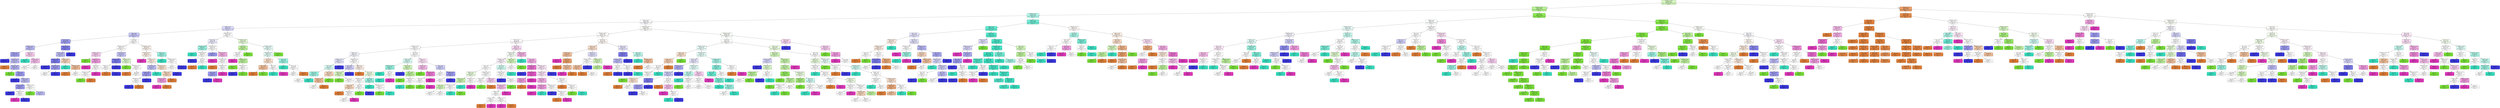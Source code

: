 digraph Tree {
node [shape=box, style="filled, rounded", color="black", fontname=helvetica] ;
edge [fontname=helvetica] ;
0 [label="Attendace <= 48.5\ngini = 0.675\nsamples = 2545\nvalue = [630, 1235, 366, 158, 156]\nclass = 2", fillcolor="#d5f7c0"] ;
1 [label="Attendace <= 36.5\ngini = 0.563\nsamples = 1900\nvalue = [134, 1190, 337, 125, 114]\nclass = 2", fillcolor="#b7f193"] ;
0 -> 1 [labeldistance=2.5, labelangle=45, headlabel="True"] ;
2 [label="Attendace <= 29.5\ngini = 0.707\nsamples = 640\nvalue = [84, 90, 302, 90, 74]\nclass = 3", fillcolor="#b3f5e9"] ;
1 -> 2 ;
3 [label="Tuition <= 1.5\ngini = 0.798\nsamples = 310\nvalue = [61, 65, 58, 71, 55]\nclass = 4", fillcolor="#fafafe"] ;
2 -> 3 ;
4 [label="Gender <= 2.5\ngini = 0.774\nsamples = 97\nvalue = [17, 16, 13, 33, 18]\nclass = 4", fillcolor="#dad9fa"] ;
3 -> 4 ;
5 [label="Class <= 0.5\ngini = 0.739\nsamples = 63\nvalue = [11, 9, 6, 26, 11]\nclass = 4", fillcolor="#c7c6f8"] ;
4 -> 5 ;
6 [label="Term <= 0.5\ngini = 0.631\nsamples = 32\nvalue = [3, 5, 2, 18, 4]\nclass = 4", fillcolor="#a1a0f2"] ;
5 -> 6 ;
7 [label="Attendace <= 21.0\ngini = 0.681\nsamples = 19\nvalue = [1, 4, 1, 9, 4]\nclass = 4", fillcolor="#bebdf6"] ;
6 -> 7 ;
8 [label="Attendace <= 11.5\ngini = 0.602\nsamples = 14\nvalue = [1, 3, 0, 8, 2]\nclass = 4", fillcolor="#a6a5f3"] ;
7 -> 8 ;
9 [label="gini = 0.0\nsamples = 2\nvalue = [0, 0, 0, 2, 0]\nclass = 4", fillcolor="#3c39e5"] ;
8 -> 9 ;
10 [label="Attendace <= 12.5\ngini = 0.653\nsamples = 12\nvalue = [1, 3, 0, 6, 2]\nclass = 4", fillcolor="#bebdf6"] ;
8 -> 10 ;
11 [label="gini = 0.0\nsamples = 1\nvalue = [1, 0, 0, 0, 0]\nclass = 1", fillcolor="#e58139"] ;
10 -> 11 ;
12 [label="Attendace <= 14.0\ngini = 0.595\nsamples = 11\nvalue = [0, 3, 0, 6, 2]\nclass = 4", fillcolor="#b6b5f5"] ;
10 -> 12 ;
13 [label="gini = 0.0\nsamples = 1\nvalue = [0, 1, 0, 0, 0]\nclass = 2", fillcolor="#7be539"] ;
12 -> 13 ;
14 [label="Gender <= 1.5\ngini = 0.56\nsamples = 10\nvalue = [0, 2, 0, 6, 2]\nclass = 4", fillcolor="#9e9cf2"] ;
12 -> 14 ;
15 [label="gini = 0.0\nsamples = 2\nvalue = [0, 0, 0, 2, 0]\nclass = 4", fillcolor="#3c39e5"] ;
14 -> 15 ;
16 [label="Attendace <= 18.5\ngini = 0.625\nsamples = 8\nvalue = [0, 2, 0, 4, 2]\nclass = 4", fillcolor="#bebdf6"] ;
14 -> 16 ;
17 [label="Attendace <= 16.0\ngini = 0.444\nsamples = 3\nvalue = [0, 0, 0, 2, 1]\nclass = 4", fillcolor="#9e9cf2"] ;
16 -> 17 ;
18 [label="gini = 0.0\nsamples = 1\nvalue = [0, 0, 0, 1, 0]\nclass = 4", fillcolor="#3c39e5"] ;
17 -> 18 ;
19 [label="Attendace <= 17.5\ngini = 0.5\nsamples = 2\nvalue = [0, 0, 0, 1, 1]\nclass = 4", fillcolor="#ffffff"] ;
17 -> 19 ;
20 [label="gini = 0.0\nsamples = 1\nvalue = [0, 0, 0, 0, 1]\nclass = 5", fillcolor="#e539c0"] ;
19 -> 20 ;
21 [label="gini = 0.0\nsamples = 1\nvalue = [0, 0, 0, 1, 0]\nclass = 4", fillcolor="#3c39e5"] ;
19 -> 21 ;
22 [label="Attendace <= 19.5\ngini = 0.64\nsamples = 5\nvalue = [0, 2, 0, 2, 1]\nclass = 2", fillcolor="#ffffff"] ;
16 -> 22 ;
23 [label="gini = 0.0\nsamples = 1\nvalue = [0, 1, 0, 0, 0]\nclass = 2", fillcolor="#7be539"] ;
22 -> 23 ;
24 [label="gini = 0.625\nsamples = 4\nvalue = [0, 1, 0, 2, 1]\nclass = 4", fillcolor="#bebdf6"] ;
22 -> 24 ;
25 [label="Gender <= 1.5\ngini = 0.72\nsamples = 5\nvalue = [0, 1, 1, 1, 2]\nclass = 5", fillcolor="#f8ceef"] ;
7 -> 25 ;
26 [label="gini = 0.0\nsamples = 1\nvalue = [0, 0, 1, 0, 0]\nclass = 3", fillcolor="#39e5c5"] ;
25 -> 26 ;
27 [label="Attendace <= 23.0\ngini = 0.625\nsamples = 4\nvalue = [0, 1, 0, 1, 2]\nclass = 5", fillcolor="#f6bdea"] ;
25 -> 27 ;
28 [label="gini = 0.5\nsamples = 2\nvalue = [0, 1, 0, 0, 1]\nclass = 2", fillcolor="#ffffff"] ;
27 -> 28 ;
29 [label="gini = 0.5\nsamples = 2\nvalue = [0, 0, 0, 1, 1]\nclass = 4", fillcolor="#ffffff"] ;
27 -> 29 ;
30 [label="Attendace <= 20.5\ngini = 0.485\nsamples = 13\nvalue = [2, 1, 1, 9, 0]\nclass = 4", fillcolor="#8381ee"] ;
6 -> 30 ;
31 [label="Attendace <= 16.5\ngini = 0.656\nsamples = 8\nvalue = [2, 1, 1, 4, 0]\nclass = 4", fillcolor="#bebdf6"] ;
30 -> 31 ;
32 [label="Attendace <= 13.0\ngini = 0.375\nsamples = 4\nvalue = [0, 1, 0, 3, 0]\nclass = 4", fillcolor="#7d7bee"] ;
31 -> 32 ;
33 [label="gini = 0.0\nsamples = 1\nvalue = [0, 0, 0, 1, 0]\nclass = 4", fillcolor="#3c39e5"] ;
32 -> 33 ;
34 [label="Attendace <= 15.0\ngini = 0.444\nsamples = 3\nvalue = [0, 1, 0, 2, 0]\nclass = 4", fillcolor="#9e9cf2"] ;
32 -> 34 ;
35 [label="gini = 0.5\nsamples = 2\nvalue = [0, 1, 0, 1, 0]\nclass = 2", fillcolor="#ffffff"] ;
34 -> 35 ;
36 [label="gini = 0.0\nsamples = 1\nvalue = [0, 0, 0, 1, 0]\nclass = 4", fillcolor="#3c39e5"] ;
34 -> 36 ;
37 [label="Attendace <= 17.5\ngini = 0.625\nsamples = 4\nvalue = [2, 0, 1, 1, 0]\nclass = 1", fillcolor="#f6d5bd"] ;
31 -> 37 ;
38 [label="gini = 0.0\nsamples = 1\nvalue = [0, 0, 1, 0, 0]\nclass = 3", fillcolor="#39e5c5"] ;
37 -> 38 ;
39 [label="Attendace <= 19.0\ngini = 0.444\nsamples = 3\nvalue = [2, 0, 0, 1, 0]\nclass = 1", fillcolor="#f2c09c"] ;
37 -> 39 ;
40 [label="gini = 0.0\nsamples = 1\nvalue = [1, 0, 0, 0, 0]\nclass = 1", fillcolor="#e58139"] ;
39 -> 40 ;
41 [label="gini = 0.5\nsamples = 2\nvalue = [1, 0, 0, 1, 0]\nclass = 1", fillcolor="#ffffff"] ;
39 -> 41 ;
42 [label="gini = 0.0\nsamples = 5\nvalue = [0, 0, 0, 5, 0]\nclass = 4", fillcolor="#3c39e5"] ;
30 -> 42 ;
43 [label="Term <= 0.5\ngini = 0.783\nsamples = 31\nvalue = [8, 4, 4, 8, 7]\nclass = 1", fillcolor="#ffffff"] ;
5 -> 43 ;
44 [label="Attendace <= 21.5\ngini = 0.747\nsamples = 15\nvalue = [3, 4, 0, 4, 4]\nclass = 2", fillcolor="#ffffff"] ;
43 -> 44 ;
45 [label="Attendace <= 13.5\ngini = 0.611\nsamples = 6\nvalue = [1, 2, 0, 0, 3]\nclass = 5", fillcolor="#f8ceef"] ;
44 -> 45 ;
46 [label="gini = 0.0\nsamples = 1\nvalue = [0, 1, 0, 0, 0]\nclass = 2", fillcolor="#7be539"] ;
45 -> 46 ;
47 [label="Attendace <= 17.5\ngini = 0.56\nsamples = 5\nvalue = [1, 1, 0, 0, 3]\nclass = 5", fillcolor="#f29ce0"] ;
45 -> 47 ;
48 [label="gini = 0.0\nsamples = 2\nvalue = [0, 0, 0, 0, 2]\nclass = 5", fillcolor="#e539c0"] ;
47 -> 48 ;
49 [label="Gender <= 1.5\ngini = 0.667\nsamples = 3\nvalue = [1, 1, 0, 0, 1]\nclass = 1", fillcolor="#ffffff"] ;
47 -> 49 ;
50 [label="Attendace <= 19.5\ngini = 0.5\nsamples = 2\nvalue = [1, 1, 0, 0, 0]\nclass = 1", fillcolor="#ffffff"] ;
49 -> 50 ;
51 [label="gini = 0.0\nsamples = 1\nvalue = [0, 1, 0, 0, 0]\nclass = 2", fillcolor="#7be539"] ;
50 -> 51 ;
52 [label="gini = 0.0\nsamples = 1\nvalue = [1, 0, 0, 0, 0]\nclass = 1", fillcolor="#e58139"] ;
50 -> 52 ;
53 [label="gini = 0.0\nsamples = 1\nvalue = [0, 0, 0, 0, 1]\nclass = 5", fillcolor="#e539c0"] ;
49 -> 53 ;
54 [label="Attendace <= 23.5\ngini = 0.691\nsamples = 9\nvalue = [2, 2, 0, 4, 1]\nclass = 4", fillcolor="#c7c6f8"] ;
44 -> 54 ;
55 [label="Attendace <= 22.5\ngini = 0.375\nsamples = 4\nvalue = [1, 0, 0, 3, 0]\nclass = 4", fillcolor="#7d7bee"] ;
54 -> 55 ;
56 [label="Gender <= 1.5\ngini = 0.5\nsamples = 2\nvalue = [1, 0, 0, 1, 0]\nclass = 1", fillcolor="#ffffff"] ;
55 -> 56 ;
57 [label="gini = 0.0\nsamples = 1\nvalue = [1, 0, 0, 0, 0]\nclass = 1", fillcolor="#e58139"] ;
56 -> 57 ;
58 [label="gini = 0.0\nsamples = 1\nvalue = [0, 0, 0, 1, 0]\nclass = 4", fillcolor="#3c39e5"] ;
56 -> 58 ;
59 [label="gini = 0.0\nsamples = 2\nvalue = [0, 0, 0, 2, 0]\nclass = 4", fillcolor="#3c39e5"] ;
55 -> 59 ;
60 [label="Attendace <= 25.0\ngini = 0.72\nsamples = 5\nvalue = [1, 2, 0, 1, 1]\nclass = 2", fillcolor="#def8ce"] ;
54 -> 60 ;
61 [label="gini = 0.0\nsamples = 1\nvalue = [0, 1, 0, 0, 0]\nclass = 2", fillcolor="#7be539"] ;
60 -> 61 ;
62 [label="Attendace <= 27.5\ngini = 0.75\nsamples = 4\nvalue = [1, 1, 0, 1, 1]\nclass = 1", fillcolor="#ffffff"] ;
60 -> 62 ;
63 [label="gini = 0.0\nsamples = 1\nvalue = [1, 0, 0, 0, 0]\nclass = 1", fillcolor="#e58139"] ;
62 -> 63 ;
64 [label="gini = 0.667\nsamples = 3\nvalue = [0, 1, 0, 1, 1]\nclass = 2", fillcolor="#ffffff"] ;
62 -> 64 ;
65 [label="Attendace <= 25.5\ngini = 0.742\nsamples = 16\nvalue = [5, 0, 4, 4, 3]\nclass = 1", fillcolor="#fdf4ee"] ;
43 -> 65 ;
66 [label="Attendace <= 10.5\ngini = 0.711\nsamples = 11\nvalue = [4, 0, 1, 3, 3]\nclass = 1", fillcolor="#fcefe6"] ;
65 -> 66 ;
67 [label="gini = 0.0\nsamples = 1\nvalue = [0, 0, 0, 0, 1]\nclass = 5", fillcolor="#e539c0"] ;
66 -> 67 ;
68 [label="Attendace <= 16.5\ngini = 0.7\nsamples = 10\nvalue = [4, 0, 1, 3, 2]\nclass = 1", fillcolor="#fbede3"] ;
66 -> 68 ;
69 [label="Attendace <= 15.0\ngini = 0.625\nsamples = 4\nvalue = [1, 0, 1, 2, 0]\nclass = 4", fillcolor="#bebdf6"] ;
68 -> 69 ;
70 [label="Gender <= 1.5\ngini = 0.444\nsamples = 3\nvalue = [1, 0, 0, 2, 0]\nclass = 4", fillcolor="#9e9cf2"] ;
69 -> 70 ;
71 [label="Attendace <= 11.5\ngini = 0.5\nsamples = 2\nvalue = [1, 0, 0, 1, 0]\nclass = 1", fillcolor="#ffffff"] ;
70 -> 71 ;
72 [label="gini = 0.0\nsamples = 1\nvalue = [0, 0, 0, 1, 0]\nclass = 4", fillcolor="#3c39e5"] ;
71 -> 72 ;
73 [label="gini = 0.0\nsamples = 1\nvalue = [1, 0, 0, 0, 0]\nclass = 1", fillcolor="#e58139"] ;
71 -> 73 ;
74 [label="gini = 0.0\nsamples = 1\nvalue = [0, 0, 0, 1, 0]\nclass = 4", fillcolor="#3c39e5"] ;
70 -> 74 ;
75 [label="gini = 0.0\nsamples = 1\nvalue = [0, 0, 1, 0, 0]\nclass = 3", fillcolor="#39e5c5"] ;
69 -> 75 ;
76 [label="Attendace <= 24.5\ngini = 0.611\nsamples = 6\nvalue = [3, 0, 0, 1, 2]\nclass = 1", fillcolor="#f8e0ce"] ;
68 -> 76 ;
77 [label="Gender <= 1.5\ngini = 0.48\nsamples = 5\nvalue = [3, 0, 0, 0, 2]\nclass = 1", fillcolor="#f6d5bd"] ;
76 -> 77 ;
78 [label="Attendace <= 23.5\ngini = 0.444\nsamples = 3\nvalue = [1, 0, 0, 0, 2]\nclass = 5", fillcolor="#f29ce0"] ;
77 -> 78 ;
79 [label="gini = 0.0\nsamples = 2\nvalue = [0, 0, 0, 0, 2]\nclass = 5", fillcolor="#e539c0"] ;
78 -> 79 ;
80 [label="gini = 0.0\nsamples = 1\nvalue = [1, 0, 0, 0, 0]\nclass = 1", fillcolor="#e58139"] ;
78 -> 80 ;
81 [label="gini = 0.0\nsamples = 2\nvalue = [2, 0, 0, 0, 0]\nclass = 1", fillcolor="#e58139"] ;
77 -> 81 ;
82 [label="gini = 0.0\nsamples = 1\nvalue = [0, 0, 0, 1, 0]\nclass = 4", fillcolor="#3c39e5"] ;
76 -> 82 ;
83 [label="Gender <= 1.5\ngini = 0.56\nsamples = 5\nvalue = [1, 0, 3, 1, 0]\nclass = 3", fillcolor="#9cf2e2"] ;
65 -> 83 ;
84 [label="gini = 0.0\nsamples = 2\nvalue = [0, 0, 2, 0, 0]\nclass = 3", fillcolor="#39e5c5"] ;
83 -> 84 ;
85 [label="Attendace <= 27.0\ngini = 0.667\nsamples = 3\nvalue = [1, 0, 1, 1, 0]\nclass = 1", fillcolor="#ffffff"] ;
83 -> 85 ;
86 [label="gini = 0.5\nsamples = 2\nvalue = [1, 0, 1, 0, 0]\nclass = 1", fillcolor="#ffffff"] ;
85 -> 86 ;
87 [label="gini = 0.0\nsamples = 1\nvalue = [0, 0, 0, 1, 0]\nclass = 4", fillcolor="#3c39e5"] ;
85 -> 87 ;
88 [label="Attendace <= 19.5\ngini = 0.799\nsamples = 34\nvalue = [6, 7, 7, 7, 7]\nclass = 2", fillcolor="#ffffff"] ;
4 -> 88 ;
89 [label="Class <= 0.5\ngini = 0.738\nsamples = 15\nvalue = [3, 0, 3, 5, 4]\nclass = 4", fillcolor="#ededfd"] ;
88 -> 89 ;
90 [label="Attendace <= 15.0\ngini = 0.56\nsamples = 5\nvalue = [1, 0, 3, 1, 0]\nclass = 3", fillcolor="#9cf2e2"] ;
89 -> 90 ;
91 [label="gini = 0.0\nsamples = 2\nvalue = [0, 0, 2, 0, 0]\nclass = 3", fillcolor="#39e5c5"] ;
90 -> 91 ;
92 [label="Attendace <= 18.0\ngini = 0.667\nsamples = 3\nvalue = [1, 0, 1, 1, 0]\nclass = 1", fillcolor="#ffffff"] ;
90 -> 92 ;
93 [label="gini = 0.0\nsamples = 1\nvalue = [0, 0, 0, 1, 0]\nclass = 4", fillcolor="#3c39e5"] ;
92 -> 93 ;
94 [label="Term <= 0.5\ngini = 0.5\nsamples = 2\nvalue = [1, 0, 1, 0, 0]\nclass = 1", fillcolor="#ffffff"] ;
92 -> 94 ;
95 [label="gini = 0.0\nsamples = 1\nvalue = [1, 0, 0, 0, 0]\nclass = 1", fillcolor="#e58139"] ;
94 -> 95 ;
96 [label="gini = 0.0\nsamples = 1\nvalue = [0, 0, 1, 0, 0]\nclass = 3", fillcolor="#39e5c5"] ;
94 -> 96 ;
97 [label="Attendace <= 12.5\ngini = 0.64\nsamples = 10\nvalue = [2, 0, 0, 4, 4]\nclass = 4", fillcolor="#ffffff"] ;
89 -> 97 ;
98 [label="gini = 0.444\nsamples = 3\nvalue = [1, 0, 0, 2, 0]\nclass = 4", fillcolor="#9e9cf2"] ;
97 -> 98 ;
99 [label="Attendace <= 15.0\ngini = 0.571\nsamples = 7\nvalue = [1, 0, 0, 2, 4]\nclass = 5", fillcolor="#f5b0e6"] ;
97 -> 99 ;
100 [label="gini = 0.0\nsamples = 2\nvalue = [0, 0, 0, 0, 2]\nclass = 5", fillcolor="#e539c0"] ;
99 -> 100 ;
101 [label="Attendace <= 16.5\ngini = 0.64\nsamples = 5\nvalue = [1, 0, 0, 2, 2]\nclass = 4", fillcolor="#ffffff"] ;
99 -> 101 ;
102 [label="gini = 0.0\nsamples = 1\nvalue = [1, 0, 0, 0, 0]\nclass = 1", fillcolor="#e58139"] ;
101 -> 102 ;
103 [label="Attendace <= 18.5\ngini = 0.5\nsamples = 4\nvalue = [0, 0, 0, 2, 2]\nclass = 4", fillcolor="#ffffff"] ;
101 -> 103 ;
104 [label="Term <= 0.5\ngini = 0.444\nsamples = 3\nvalue = [0, 0, 0, 2, 1]\nclass = 4", fillcolor="#9e9cf2"] ;
103 -> 104 ;
105 [label="gini = 0.0\nsamples = 2\nvalue = [0, 0, 0, 2, 0]\nclass = 4", fillcolor="#3c39e5"] ;
104 -> 105 ;
106 [label="gini = 0.0\nsamples = 1\nvalue = [0, 0, 0, 0, 1]\nclass = 5", fillcolor="#e539c0"] ;
104 -> 106 ;
107 [label="gini = 0.0\nsamples = 1\nvalue = [0, 0, 0, 0, 1]\nclass = 5", fillcolor="#e539c0"] ;
103 -> 107 ;
108 [label="Attendace <= 24.0\ngini = 0.759\nsamples = 19\nvalue = [3, 7, 4, 2, 3]\nclass = 2", fillcolor="#e5fad7"] ;
88 -> 108 ;
109 [label="Class <= 0.5\ngini = 0.531\nsamples = 8\nvalue = [0, 5, 0, 1, 2]\nclass = 2", fillcolor="#bdf29c"] ;
108 -> 109 ;
110 [label="Term <= 0.5\ngini = 0.64\nsamples = 5\nvalue = [0, 2, 0, 1, 2]\nclass = 2", fillcolor="#ffffff"] ;
109 -> 110 ;
111 [label="gini = 0.0\nsamples = 2\nvalue = [0, 0, 0, 0, 2]\nclass = 5", fillcolor="#e539c0"] ;
110 -> 111 ;
112 [label="Attendace <= 20.5\ngini = 0.444\nsamples = 3\nvalue = [0, 2, 0, 1, 0]\nclass = 2", fillcolor="#bdf29c"] ;
110 -> 112 ;
113 [label="gini = 0.0\nsamples = 1\nvalue = [0, 1, 0, 0, 0]\nclass = 2", fillcolor="#7be539"] ;
112 -> 113 ;
114 [label="Attendace <= 22.0\ngini = 0.5\nsamples = 2\nvalue = [0, 1, 0, 1, 0]\nclass = 2", fillcolor="#ffffff"] ;
112 -> 114 ;
115 [label="gini = 0.0\nsamples = 1\nvalue = [0, 0, 0, 1, 0]\nclass = 4", fillcolor="#3c39e5"] ;
114 -> 115 ;
116 [label="gini = 0.0\nsamples = 1\nvalue = [0, 1, 0, 0, 0]\nclass = 2", fillcolor="#7be539"] ;
114 -> 116 ;
117 [label="gini = 0.0\nsamples = 3\nvalue = [0, 3, 0, 0, 0]\nclass = 2", fillcolor="#7be539"] ;
109 -> 117 ;
118 [label="Attendace <= 28.0\ngini = 0.744\nsamples = 11\nvalue = [3, 2, 4, 1, 1]\nclass = 3", fillcolor="#e6fcf8"] ;
108 -> 118 ;
119 [label="Attendace <= 25.5\ngini = 0.72\nsamples = 10\nvalue = [3, 1, 4, 1, 1]\nclass = 3", fillcolor="#e3fbf7"] ;
118 -> 119 ;
120 [label="Class <= 0.5\ngini = 0.72\nsamples = 5\nvalue = [2, 1, 1, 0, 1]\nclass = 1", fillcolor="#f8e0ce"] ;
119 -> 120 ;
121 [label="Term <= 0.5\ngini = 0.444\nsamples = 3\nvalue = [2, 1, 0, 0, 0]\nclass = 1", fillcolor="#f2c09c"] ;
120 -> 121 ;
122 [label="gini = 0.0\nsamples = 2\nvalue = [2, 0, 0, 0, 0]\nclass = 1", fillcolor="#e58139"] ;
121 -> 122 ;
123 [label="gini = 0.0\nsamples = 1\nvalue = [0, 1, 0, 0, 0]\nclass = 2", fillcolor="#7be539"] ;
121 -> 123 ;
124 [label="Term <= 0.5\ngini = 0.5\nsamples = 2\nvalue = [0, 0, 1, 0, 1]\nclass = 3", fillcolor="#ffffff"] ;
120 -> 124 ;
125 [label="gini = 0.0\nsamples = 1\nvalue = [0, 0, 1, 0, 0]\nclass = 3", fillcolor="#39e5c5"] ;
124 -> 125 ;
126 [label="gini = 0.0\nsamples = 1\nvalue = [0, 0, 0, 0, 1]\nclass = 5", fillcolor="#e539c0"] ;
124 -> 126 ;
127 [label="Class <= 0.5\ngini = 0.56\nsamples = 5\nvalue = [1, 0, 3, 1, 0]\nclass = 3", fillcolor="#9cf2e2"] ;
119 -> 127 ;
128 [label="gini = 0.0\nsamples = 2\nvalue = [0, 0, 2, 0, 0]\nclass = 3", fillcolor="#39e5c5"] ;
127 -> 128 ;
129 [label="Term <= 0.5\ngini = 0.667\nsamples = 3\nvalue = [1, 0, 1, 1, 0]\nclass = 1", fillcolor="#ffffff"] ;
127 -> 129 ;
130 [label="gini = 0.5\nsamples = 2\nvalue = [0, 0, 1, 1, 0]\nclass = 3", fillcolor="#ffffff"] ;
129 -> 130 ;
131 [label="gini = 0.0\nsamples = 1\nvalue = [1, 0, 0, 0, 0]\nclass = 1", fillcolor="#e58139"] ;
129 -> 131 ;
132 [label="gini = 0.0\nsamples = 1\nvalue = [0, 1, 0, 0, 0]\nclass = 2", fillcolor="#7be539"] ;
118 -> 132 ;
133 [label="Attendace <= 20.5\ngini = 0.798\nsamples = 213\nvalue = [44, 49, 45, 38, 37]\nclass = 2", fillcolor="#fcfefa"] ;
3 -> 133 ;
134 [label="Attendace <= 18.5\ngini = 0.799\nsamples = 114\nvalue = [25, 21, 20, 24, 24]\nclass = 1", fillcolor="#fffefd"] ;
133 -> 134 ;
135 [label="Tuition <= 2.5\ngini = 0.797\nsamples = 88\nvalue = [16, 19, 16, 16, 21]\nclass = 5", fillcolor="#fef9fd"] ;
134 -> 135 ;
136 [label="Attendace <= 15.5\ngini = 0.79\nsamples = 44\nvalue = [8, 11, 8, 11, 6]\nclass = 2", fillcolor="#ffffff"] ;
135 -> 136 ;
137 [label="Gender <= 1.5\ngini = 0.76\nsamples = 27\nvalue = [7, 6, 5, 8, 1]\nclass = 4", fillcolor="#f5f5fe"] ;
136 -> 137 ;
138 [label="Attendace <= 12.5\ngini = 0.7\nsamples = 10\nvalue = [2, 1, 3, 4, 0]\nclass = 4", fillcolor="#e3e3fb"] ;
137 -> 138 ;
139 [label="Term <= 0.5\ngini = 0.694\nsamples = 7\nvalue = [2, 1, 3, 1, 0]\nclass = 3", fillcolor="#d7faf3"] ;
138 -> 139 ;
140 [label="Class <= 0.5\ngini = 0.444\nsamples = 3\nvalue = [0, 0, 2, 1, 0]\nclass = 3", fillcolor="#9cf2e2"] ;
139 -> 140 ;
141 [label="gini = 0.5\nsamples = 2\nvalue = [0, 0, 1, 1, 0]\nclass = 3", fillcolor="#ffffff"] ;
140 -> 141 ;
142 [label="gini = 0.0\nsamples = 1\nvalue = [0, 0, 1, 0, 0]\nclass = 3", fillcolor="#39e5c5"] ;
140 -> 142 ;
143 [label="Class <= 0.5\ngini = 0.625\nsamples = 4\nvalue = [2, 1, 1, 0, 0]\nclass = 1", fillcolor="#f6d5bd"] ;
139 -> 143 ;
144 [label="Attendace <= 11.0\ngini = 0.444\nsamples = 3\nvalue = [2, 0, 1, 0, 0]\nclass = 1", fillcolor="#f2c09c"] ;
143 -> 144 ;
145 [label="gini = 0.5\nsamples = 2\nvalue = [1, 0, 1, 0, 0]\nclass = 1", fillcolor="#ffffff"] ;
144 -> 145 ;
146 [label="gini = 0.0\nsamples = 1\nvalue = [1, 0, 0, 0, 0]\nclass = 1", fillcolor="#e58139"] ;
144 -> 146 ;
147 [label="gini = 0.0\nsamples = 1\nvalue = [0, 1, 0, 0, 0]\nclass = 2", fillcolor="#7be539"] ;
143 -> 147 ;
148 [label="gini = 0.0\nsamples = 3\nvalue = [0, 0, 0, 3, 0]\nclass = 4", fillcolor="#3c39e5"] ;
138 -> 148 ;
149 [label="Attendace <= 10.5\ngini = 0.754\nsamples = 17\nvalue = [5, 5, 2, 4, 1]\nclass = 1", fillcolor="#ffffff"] ;
137 -> 149 ;
150 [label="Term <= 0.5\ngini = 0.611\nsamples = 6\nvalue = [1, 2, 0, 3, 0]\nclass = 4", fillcolor="#cecef8"] ;
149 -> 150 ;
151 [label="Gender <= 2.5\ngini = 0.625\nsamples = 4\nvalue = [1, 2, 0, 1, 0]\nclass = 2", fillcolor="#d3f6bd"] ;
150 -> 151 ;
152 [label="gini = 0.0\nsamples = 1\nvalue = [0, 1, 0, 0, 0]\nclass = 2", fillcolor="#7be539"] ;
151 -> 152 ;
153 [label="gini = 0.667\nsamples = 3\nvalue = [1, 1, 0, 1, 0]\nclass = 1", fillcolor="#ffffff"] ;
151 -> 153 ;
154 [label="gini = 0.0\nsamples = 2\nvalue = [0, 0, 0, 2, 0]\nclass = 4", fillcolor="#3c39e5"] ;
150 -> 154 ;
155 [label="Gender <= 2.5\ngini = 0.744\nsamples = 11\nvalue = [4, 3, 2, 1, 1]\nclass = 1", fillcolor="#fcefe6"] ;
149 -> 155 ;
156 [label="gini = 0.0\nsamples = 2\nvalue = [2, 0, 0, 0, 0]\nclass = 1", fillcolor="#e58139"] ;
155 -> 156 ;
157 [label="Term <= 0.5\ngini = 0.765\nsamples = 9\nvalue = [2, 3, 2, 1, 1]\nclass = 2", fillcolor="#ecfbe3"] ;
155 -> 157 ;
158 [label="Attendace <= 14.0\ngini = 0.722\nsamples = 6\nvalue = [2, 2, 0, 1, 1]\nclass = 1", fillcolor="#ffffff"] ;
157 -> 158 ;
159 [label="Class <= 0.5\ngini = 0.625\nsamples = 4\nvalue = [2, 1, 0, 0, 1]\nclass = 1", fillcolor="#f6d5bd"] ;
158 -> 159 ;
160 [label="gini = 0.0\nsamples = 1\nvalue = [1, 0, 0, 0, 0]\nclass = 1", fillcolor="#e58139"] ;
159 -> 160 ;
161 [label="Attendace <= 12.5\ngini = 0.667\nsamples = 3\nvalue = [1, 1, 0, 0, 1]\nclass = 1", fillcolor="#ffffff"] ;
159 -> 161 ;
162 [label="gini = 0.5\nsamples = 2\nvalue = [1, 1, 0, 0, 0]\nclass = 1", fillcolor="#ffffff"] ;
161 -> 162 ;
163 [label="gini = 0.0\nsamples = 1\nvalue = [0, 0, 0, 0, 1]\nclass = 5", fillcolor="#e539c0"] ;
161 -> 163 ;
164 [label="Class <= 0.5\ngini = 0.5\nsamples = 2\nvalue = [0, 1, 0, 1, 0]\nclass = 2", fillcolor="#ffffff"] ;
158 -> 164 ;
165 [label="gini = 0.0\nsamples = 1\nvalue = [0, 1, 0, 0, 0]\nclass = 2", fillcolor="#7be539"] ;
164 -> 165 ;
166 [label="gini = 0.0\nsamples = 1\nvalue = [0, 0, 0, 1, 0]\nclass = 4", fillcolor="#3c39e5"] ;
164 -> 166 ;
167 [label="Class <= 0.5\ngini = 0.444\nsamples = 3\nvalue = [0, 1, 2, 0, 0]\nclass = 3", fillcolor="#9cf2e2"] ;
157 -> 167 ;
168 [label="gini = 0.0\nsamples = 1\nvalue = [0, 0, 1, 0, 0]\nclass = 3", fillcolor="#39e5c5"] ;
167 -> 168 ;
169 [label="Attendace <= 13.5\ngini = 0.5\nsamples = 2\nvalue = [0, 1, 1, 0, 0]\nclass = 2", fillcolor="#ffffff"] ;
167 -> 169 ;
170 [label="gini = 0.0\nsamples = 1\nvalue = [0, 1, 0, 0, 0]\nclass = 2", fillcolor="#7be539"] ;
169 -> 170 ;
171 [label="gini = 0.0\nsamples = 1\nvalue = [0, 0, 1, 0, 0]\nclass = 3", fillcolor="#39e5c5"] ;
169 -> 171 ;
172 [label="Class <= 0.5\ngini = 0.761\nsamples = 17\nvalue = [1, 5, 3, 3, 5]\nclass = 2", fillcolor="#ffffff"] ;
136 -> 172 ;
173 [label="Gender <= 1.5\ngini = 0.694\nsamples = 7\nvalue = [0, 2, 3, 1, 1]\nclass = 3", fillcolor="#d7faf3"] ;
172 -> 173 ;
174 [label="Attendace <= 16.5\ngini = 0.444\nsamples = 3\nvalue = [0, 0, 2, 0, 1]\nclass = 3", fillcolor="#9cf2e2"] ;
173 -> 174 ;
175 [label="gini = 0.0\nsamples = 1\nvalue = [0, 0, 1, 0, 0]\nclass = 3", fillcolor="#39e5c5"] ;
174 -> 175 ;
176 [label="Term <= 0.5\ngini = 0.5\nsamples = 2\nvalue = [0, 0, 1, 0, 1]\nclass = 3", fillcolor="#ffffff"] ;
174 -> 176 ;
177 [label="gini = 0.0\nsamples = 1\nvalue = [0, 0, 1, 0, 0]\nclass = 3", fillcolor="#39e5c5"] ;
176 -> 177 ;
178 [label="gini = 0.0\nsamples = 1\nvalue = [0, 0, 0, 0, 1]\nclass = 5", fillcolor="#e539c0"] ;
176 -> 178 ;
179 [label="Gender <= 2.5\ngini = 0.625\nsamples = 4\nvalue = [0, 2, 1, 1, 0]\nclass = 2", fillcolor="#d3f6bd"] ;
173 -> 179 ;
180 [label="gini = 0.0\nsamples = 1\nvalue = [0, 0, 0, 1, 0]\nclass = 4", fillcolor="#3c39e5"] ;
179 -> 180 ;
181 [label="Term <= 0.5\ngini = 0.444\nsamples = 3\nvalue = [0, 2, 1, 0, 0]\nclass = 2", fillcolor="#bdf29c"] ;
179 -> 181 ;
182 [label="gini = 0.0\nsamples = 1\nvalue = [0, 1, 0, 0, 0]\nclass = 2", fillcolor="#7be539"] ;
181 -> 182 ;
183 [label="Attendace <= 17.5\ngini = 0.5\nsamples = 2\nvalue = [0, 1, 1, 0, 0]\nclass = 2", fillcolor="#ffffff"] ;
181 -> 183 ;
184 [label="gini = 0.0\nsamples = 1\nvalue = [0, 0, 1, 0, 0]\nclass = 3", fillcolor="#39e5c5"] ;
183 -> 184 ;
185 [label="gini = 0.0\nsamples = 1\nvalue = [0, 1, 0, 0, 0]\nclass = 2", fillcolor="#7be539"] ;
183 -> 185 ;
186 [label="Gender <= 2.5\ngini = 0.7\nsamples = 10\nvalue = [1, 3, 0, 2, 4]\nclass = 5", fillcolor="#fbe3f6"] ;
172 -> 186 ;
187 [label="Gender <= 1.5\ngini = 0.48\nsamples = 5\nvalue = [0, 2, 0, 0, 3]\nclass = 5", fillcolor="#f6bdea"] ;
186 -> 187 ;
188 [label="gini = 0.0\nsamples = 1\nvalue = [0, 1, 0, 0, 0]\nclass = 2", fillcolor="#7be539"] ;
187 -> 188 ;
189 [label="Attendace <= 16.5\ngini = 0.375\nsamples = 4\nvalue = [0, 1, 0, 0, 3]\nclass = 5", fillcolor="#ee7bd5"] ;
187 -> 189 ;
190 [label="Term <= 0.5\ngini = 0.5\nsamples = 2\nvalue = [0, 1, 0, 0, 1]\nclass = 2", fillcolor="#ffffff"] ;
189 -> 190 ;
191 [label="gini = 0.0\nsamples = 1\nvalue = [0, 1, 0, 0, 0]\nclass = 2", fillcolor="#7be539"] ;
190 -> 191 ;
192 [label="gini = 0.0\nsamples = 1\nvalue = [0, 0, 0, 0, 1]\nclass = 5", fillcolor="#e539c0"] ;
190 -> 192 ;
193 [label="gini = 0.0\nsamples = 2\nvalue = [0, 0, 0, 0, 2]\nclass = 5", fillcolor="#e539c0"] ;
189 -> 193 ;
194 [label="Term <= 0.5\ngini = 0.72\nsamples = 5\nvalue = [1, 1, 0, 2, 1]\nclass = 4", fillcolor="#cecef8"] ;
186 -> 194 ;
195 [label="gini = 0.5\nsamples = 2\nvalue = [1, 1, 0, 0, 0]\nclass = 1", fillcolor="#ffffff"] ;
194 -> 195 ;
196 [label="Attendace <= 16.5\ngini = 0.444\nsamples = 3\nvalue = [0, 0, 0, 2, 1]\nclass = 4", fillcolor="#9e9cf2"] ;
194 -> 196 ;
197 [label="gini = 0.5\nsamples = 2\nvalue = [0, 0, 0, 1, 1]\nclass = 4", fillcolor="#ffffff"] ;
196 -> 197 ;
198 [label="gini = 0.0\nsamples = 1\nvalue = [0, 0, 0, 1, 0]\nclass = 4", fillcolor="#3c39e5"] ;
196 -> 198 ;
199 [label="Class <= 0.5\ngini = 0.772\nsamples = 44\nvalue = [8, 8, 8, 5, 15]\nclass = 5", fillcolor="#fad9f3"] ;
135 -> 199 ;
200 [label="Attendace <= 16.5\ngini = 0.778\nsamples = 25\nvalue = [5, 7, 5, 2, 6]\nclass = 2", fillcolor="#f8fef5"] ;
199 -> 200 ;
201 [label="Attendace <= 14.5\ngini = 0.78\nsamples = 21\nvalue = [4, 5, 4, 2, 6]\nclass = 5", fillcolor="#fdf3fb"] ;
200 -> 201 ;
202 [label="Term <= 0.5\ngini = 0.75\nsamples = 16\nvalue = [3, 5, 2, 1, 5]\nclass = 2", fillcolor="#ffffff"] ;
201 -> 202 ;
203 [label="Gender <= 2.5\ngini = 0.719\nsamples = 8\nvalue = [0, 3, 2, 1, 2]\nclass = 2", fillcolor="#e9fbde"] ;
202 -> 203 ;
204 [label="Attendace <= 11.5\ngini = 0.667\nsamples = 6\nvalue = [0, 3, 1, 1, 1]\nclass = 2", fillcolor="#caf5b0"] ;
203 -> 204 ;
205 [label="Gender <= 1.5\ngini = 0.625\nsamples = 4\nvalue = [0, 2, 0, 1, 1]\nclass = 2", fillcolor="#d3f6bd"] ;
204 -> 205 ;
206 [label="gini = 0.5\nsamples = 2\nvalue = [0, 1, 0, 0, 1]\nclass = 2", fillcolor="#ffffff"] ;
205 -> 206 ;
207 [label="gini = 0.5\nsamples = 2\nvalue = [0, 1, 0, 1, 0]\nclass = 2", fillcolor="#ffffff"] ;
205 -> 207 ;
208 [label="Attendace <= 13.0\ngini = 0.5\nsamples = 2\nvalue = [0, 1, 1, 0, 0]\nclass = 2", fillcolor="#ffffff"] ;
204 -> 208 ;
209 [label="gini = 0.0\nsamples = 1\nvalue = [0, 0, 1, 0, 0]\nclass = 3", fillcolor="#39e5c5"] ;
208 -> 209 ;
210 [label="gini = 0.0\nsamples = 1\nvalue = [0, 1, 0, 0, 0]\nclass = 2", fillcolor="#7be539"] ;
208 -> 210 ;
211 [label="Attendace <= 11.5\ngini = 0.5\nsamples = 2\nvalue = [0, 0, 1, 0, 1]\nclass = 3", fillcolor="#ffffff"] ;
203 -> 211 ;
212 [label="gini = 0.0\nsamples = 1\nvalue = [0, 0, 1, 0, 0]\nclass = 3", fillcolor="#39e5c5"] ;
211 -> 212 ;
213 [label="gini = 0.0\nsamples = 1\nvalue = [0, 0, 0, 0, 1]\nclass = 5", fillcolor="#e539c0"] ;
211 -> 213 ;
214 [label="Attendace <= 10.5\ngini = 0.656\nsamples = 8\nvalue = [3, 2, 0, 0, 3]\nclass = 1", fillcolor="#ffffff"] ;
202 -> 214 ;
215 [label="Gender <= 2.0\ngini = 0.5\nsamples = 2\nvalue = [1, 1, 0, 0, 0]\nclass = 1", fillcolor="#ffffff"] ;
214 -> 215 ;
216 [label="gini = 0.0\nsamples = 1\nvalue = [0, 1, 0, 0, 0]\nclass = 2", fillcolor="#7be539"] ;
215 -> 216 ;
217 [label="gini = 0.0\nsamples = 1\nvalue = [1, 0, 0, 0, 0]\nclass = 1", fillcolor="#e58139"] ;
215 -> 217 ;
218 [label="Gender <= 2.5\ngini = 0.611\nsamples = 6\nvalue = [2, 1, 0, 0, 3]\nclass = 5", fillcolor="#f8ceef"] ;
214 -> 218 ;
219 [label="Attendace <= 12.5\ngini = 0.48\nsamples = 5\nvalue = [2, 0, 0, 0, 3]\nclass = 5", fillcolor="#f6bdea"] ;
218 -> 219 ;
220 [label="Gender <= 1.5\ngini = 0.5\nsamples = 4\nvalue = [2, 0, 0, 0, 2]\nclass = 1", fillcolor="#ffffff"] ;
219 -> 220 ;
221 [label="Attendace <= 11.5\ngini = 0.5\nsamples = 2\nvalue = [1, 0, 0, 0, 1]\nclass = 1", fillcolor="#ffffff"] ;
220 -> 221 ;
222 [label="gini = 0.0\nsamples = 1\nvalue = [1, 0, 0, 0, 0]\nclass = 1", fillcolor="#e58139"] ;
221 -> 222 ;
223 [label="gini = 0.0\nsamples = 1\nvalue = [0, 0, 0, 0, 1]\nclass = 5", fillcolor="#e539c0"] ;
221 -> 223 ;
224 [label="Attendace <= 11.5\ngini = 0.5\nsamples = 2\nvalue = [1, 0, 0, 0, 1]\nclass = 1", fillcolor="#ffffff"] ;
220 -> 224 ;
225 [label="gini = 0.0\nsamples = 1\nvalue = [0, 0, 0, 0, 1]\nclass = 5", fillcolor="#e539c0"] ;
224 -> 225 ;
226 [label="gini = 0.0\nsamples = 1\nvalue = [1, 0, 0, 0, 0]\nclass = 1", fillcolor="#e58139"] ;
224 -> 226 ;
227 [label="gini = 0.0\nsamples = 1\nvalue = [0, 0, 0, 0, 1]\nclass = 5", fillcolor="#e539c0"] ;
219 -> 227 ;
228 [label="gini = 0.0\nsamples = 1\nvalue = [0, 1, 0, 0, 0]\nclass = 2", fillcolor="#7be539"] ;
218 -> 228 ;
229 [label="Term <= 0.5\ngini = 0.72\nsamples = 5\nvalue = [1, 0, 2, 1, 1]\nclass = 3", fillcolor="#cef8f0"] ;
201 -> 229 ;
230 [label="Attendace <= 15.5\ngini = 0.667\nsamples = 3\nvalue = [1, 0, 0, 1, 1]\nclass = 1", fillcolor="#ffffff"] ;
229 -> 230 ;
231 [label="gini = 0.0\nsamples = 1\nvalue = [0, 0, 0, 1, 0]\nclass = 4", fillcolor="#3c39e5"] ;
230 -> 231 ;
232 [label="gini = 0.5\nsamples = 2\nvalue = [1, 0, 0, 0, 1]\nclass = 1", fillcolor="#ffffff"] ;
230 -> 232 ;
233 [label="gini = 0.0\nsamples = 2\nvalue = [0, 0, 2, 0, 0]\nclass = 3", fillcolor="#39e5c5"] ;
229 -> 233 ;
234 [label="Gender <= 1.5\ngini = 0.625\nsamples = 4\nvalue = [1, 2, 1, 0, 0]\nclass = 2", fillcolor="#d3f6bd"] ;
200 -> 234 ;
235 [label="gini = 0.5\nsamples = 2\nvalue = [1, 0, 1, 0, 0]\nclass = 1", fillcolor="#ffffff"] ;
234 -> 235 ;
236 [label="gini = 0.0\nsamples = 2\nvalue = [0, 2, 0, 0, 0]\nclass = 2", fillcolor="#7be539"] ;
234 -> 236 ;
237 [label="Attendace <= 10.5\ngini = 0.698\nsamples = 19\nvalue = [3, 1, 3, 3, 9]\nclass = 5", fillcolor="#f5b5e7"] ;
199 -> 237 ;
238 [label="gini = 0.0\nsamples = 1\nvalue = [0, 0, 1, 0, 0]\nclass = 3", fillcolor="#39e5c5"] ;
237 -> 238 ;
239 [label="Term <= 0.5\ngini = 0.679\nsamples = 18\nvalue = [3, 1, 2, 3, 9]\nclass = 5", fillcolor="#f5b0e6"] ;
237 -> 239 ;
240 [label="Attendace <= 11.5\ngini = 0.406\nsamples = 8\nvalue = [1, 0, 0, 1, 6]\nclass = 5", fillcolor="#ec72d2"] ;
239 -> 240 ;
241 [label="gini = 0.0\nsamples = 1\nvalue = [0, 0, 0, 1, 0]\nclass = 4", fillcolor="#3c39e5"] ;
240 -> 241 ;
242 [label="Attendace <= 15.0\ngini = 0.245\nsamples = 7\nvalue = [1, 0, 0, 0, 6]\nclass = 5", fillcolor="#e95acb"] ;
240 -> 242 ;
243 [label="Gender <= 2.5\ngini = 0.444\nsamples = 3\nvalue = [1, 0, 0, 0, 2]\nclass = 5", fillcolor="#f29ce0"] ;
242 -> 243 ;
244 [label="gini = 0.0\nsamples = 1\nvalue = [1, 0, 0, 0, 0]\nclass = 1", fillcolor="#e58139"] ;
243 -> 244 ;
245 [label="gini = 0.0\nsamples = 2\nvalue = [0, 0, 0, 0, 2]\nclass = 5", fillcolor="#e539c0"] ;
243 -> 245 ;
246 [label="gini = 0.0\nsamples = 4\nvalue = [0, 0, 0, 0, 4]\nclass = 5", fillcolor="#e539c0"] ;
242 -> 246 ;
247 [label="Attendace <= 17.5\ngini = 0.78\nsamples = 10\nvalue = [2, 1, 2, 2, 3]\nclass = 5", fillcolor="#fce6f7"] ;
239 -> 247 ;
248 [label="Attendace <= 16.5\ngini = 0.765\nsamples = 9\nvalue = [2, 1, 2, 1, 3]\nclass = 5", fillcolor="#fbe3f6"] ;
247 -> 248 ;
249 [label="Gender <= 2.5\ngini = 0.667\nsamples = 6\nvalue = [1, 0, 1, 1, 3]\nclass = 5", fillcolor="#f5b0e6"] ;
248 -> 249 ;
250 [label="Attendace <= 14.5\ngini = 0.444\nsamples = 3\nvalue = [0, 0, 1, 0, 2]\nclass = 5", fillcolor="#f29ce0"] ;
249 -> 250 ;
251 [label="gini = 0.0\nsamples = 2\nvalue = [0, 0, 0, 0, 2]\nclass = 5", fillcolor="#e539c0"] ;
250 -> 251 ;
252 [label="gini = 0.0\nsamples = 1\nvalue = [0, 0, 1, 0, 0]\nclass = 3", fillcolor="#39e5c5"] ;
250 -> 252 ;
253 [label="Attendace <= 13.0\ngini = 0.667\nsamples = 3\nvalue = [1, 0, 0, 1, 1]\nclass = 1", fillcolor="#ffffff"] ;
249 -> 253 ;
254 [label="gini = 0.0\nsamples = 1\nvalue = [0, 0, 0, 1, 0]\nclass = 4", fillcolor="#3c39e5"] ;
253 -> 254 ;
255 [label="Attendace <= 15.0\ngini = 0.5\nsamples = 2\nvalue = [1, 0, 0, 0, 1]\nclass = 1", fillcolor="#ffffff"] ;
253 -> 255 ;
256 [label="gini = 0.0\nsamples = 1\nvalue = [1, 0, 0, 0, 0]\nclass = 1", fillcolor="#e58139"] ;
255 -> 256 ;
257 [label="gini = 0.0\nsamples = 1\nvalue = [0, 0, 0, 0, 1]\nclass = 5", fillcolor="#e539c0"] ;
255 -> 257 ;
258 [label="Gender <= 1.5\ngini = 0.667\nsamples = 3\nvalue = [1, 1, 1, 0, 0]\nclass = 1", fillcolor="#ffffff"] ;
248 -> 258 ;
259 [label="gini = 0.0\nsamples = 1\nvalue = [1, 0, 0, 0, 0]\nclass = 1", fillcolor="#e58139"] ;
258 -> 259 ;
260 [label="Gender <= 2.5\ngini = 0.5\nsamples = 2\nvalue = [0, 1, 1, 0, 0]\nclass = 2", fillcolor="#ffffff"] ;
258 -> 260 ;
261 [label="gini = 0.0\nsamples = 1\nvalue = [0, 1, 0, 0, 0]\nclass = 2", fillcolor="#7be539"] ;
260 -> 261 ;
262 [label="gini = 0.0\nsamples = 1\nvalue = [0, 0, 1, 0, 0]\nclass = 3", fillcolor="#39e5c5"] ;
260 -> 262 ;
263 [label="gini = 0.0\nsamples = 1\nvalue = [0, 0, 0, 1, 0]\nclass = 4", fillcolor="#3c39e5"] ;
247 -> 263 ;
264 [label="Term <= 0.5\ngini = 0.743\nsamples = 26\nvalue = [9, 2, 4, 8, 3]\nclass = 1", fillcolor="#fef8f4"] ;
134 -> 264 ;
265 [label="Tuition <= 2.5\ngini = 0.704\nsamples = 14\nvalue = [6, 2, 0, 3, 3]\nclass = 1", fillcolor="#f8ddc9"] ;
264 -> 265 ;
266 [label="Gender <= 1.5\ngini = 0.444\nsamples = 6\nvalue = [4, 0, 0, 0, 2]\nclass = 1", fillcolor="#f2c09c"] ;
265 -> 266 ;
267 [label="gini = 0.0\nsamples = 1\nvalue = [0, 0, 0, 0, 1]\nclass = 5", fillcolor="#e539c0"] ;
266 -> 267 ;
268 [label="Gender <= 2.5\ngini = 0.32\nsamples = 5\nvalue = [4, 0, 0, 0, 1]\nclass = 1", fillcolor="#eca06a"] ;
266 -> 268 ;
269 [label="gini = 0.0\nsamples = 2\nvalue = [2, 0, 0, 0, 0]\nclass = 1", fillcolor="#e58139"] ;
268 -> 269 ;
270 [label="Attendace <= 19.5\ngini = 0.444\nsamples = 3\nvalue = [2, 0, 0, 0, 1]\nclass = 1", fillcolor="#f2c09c"] ;
268 -> 270 ;
271 [label="gini = 0.0\nsamples = 1\nvalue = [0, 0, 0, 0, 1]\nclass = 5", fillcolor="#e539c0"] ;
270 -> 271 ;
272 [label="gini = 0.0\nsamples = 2\nvalue = [2, 0, 0, 0, 0]\nclass = 1", fillcolor="#e58139"] ;
270 -> 272 ;
273 [label="Gender <= 2.5\ngini = 0.719\nsamples = 8\nvalue = [2, 2, 0, 3, 1]\nclass = 4", fillcolor="#dedefb"] ;
265 -> 273 ;
274 [label="Attendace <= 19.5\ngini = 0.5\nsamples = 4\nvalue = [2, 0, 0, 2, 0]\nclass = 1", fillcolor="#ffffff"] ;
273 -> 274 ;
275 [label="Class <= 0.5\ngini = 0.444\nsamples = 3\nvalue = [2, 0, 0, 1, 0]\nclass = 1", fillcolor="#f2c09c"] ;
274 -> 275 ;
276 [label="gini = 0.0\nsamples = 1\nvalue = [1, 0, 0, 0, 0]\nclass = 1", fillcolor="#e58139"] ;
275 -> 276 ;
277 [label="gini = 0.5\nsamples = 2\nvalue = [1, 0, 0, 1, 0]\nclass = 1", fillcolor="#ffffff"] ;
275 -> 277 ;
278 [label="gini = 0.0\nsamples = 1\nvalue = [0, 0, 0, 1, 0]\nclass = 4", fillcolor="#3c39e5"] ;
274 -> 278 ;
279 [label="Attendace <= 19.5\ngini = 0.625\nsamples = 4\nvalue = [0, 2, 0, 1, 1]\nclass = 2", fillcolor="#d3f6bd"] ;
273 -> 279 ;
280 [label="gini = 0.444\nsamples = 3\nvalue = [0, 2, 0, 1, 0]\nclass = 2", fillcolor="#bdf29c"] ;
279 -> 280 ;
281 [label="gini = 0.0\nsamples = 1\nvalue = [0, 0, 0, 0, 1]\nclass = 5", fillcolor="#e539c0"] ;
279 -> 281 ;
282 [label="Gender <= 2.5\ngini = 0.653\nsamples = 12\nvalue = [3, 0, 4, 5, 0]\nclass = 4", fillcolor="#e7e6fc"] ;
264 -> 282 ;
283 [label="Gender <= 1.5\ngini = 0.449\nsamples = 7\nvalue = [1, 0, 1, 5, 0]\nclass = 4", fillcolor="#7d7bee"] ;
282 -> 283 ;
284 [label="Attendace <= 19.5\ngini = 0.625\nsamples = 4\nvalue = [1, 0, 1, 2, 0]\nclass = 4", fillcolor="#bebdf6"] ;
283 -> 284 ;
285 [label="Tuition <= 2.5\ngini = 0.5\nsamples = 2\nvalue = [1, 0, 0, 1, 0]\nclass = 1", fillcolor="#ffffff"] ;
284 -> 285 ;
286 [label="gini = 0.0\nsamples = 1\nvalue = [1, 0, 0, 0, 0]\nclass = 1", fillcolor="#e58139"] ;
285 -> 286 ;
287 [label="gini = 0.0\nsamples = 1\nvalue = [0, 0, 0, 1, 0]\nclass = 4", fillcolor="#3c39e5"] ;
285 -> 287 ;
288 [label="Tuition <= 2.5\ngini = 0.5\nsamples = 2\nvalue = [0, 0, 1, 1, 0]\nclass = 3", fillcolor="#ffffff"] ;
284 -> 288 ;
289 [label="gini = 0.0\nsamples = 1\nvalue = [0, 0, 0, 1, 0]\nclass = 4", fillcolor="#3c39e5"] ;
288 -> 289 ;
290 [label="gini = 0.0\nsamples = 1\nvalue = [0, 0, 1, 0, 0]\nclass = 3", fillcolor="#39e5c5"] ;
288 -> 290 ;
291 [label="gini = 0.0\nsamples = 3\nvalue = [0, 0, 0, 3, 0]\nclass = 4", fillcolor="#3c39e5"] ;
283 -> 291 ;
292 [label="Class <= 0.5\ngini = 0.48\nsamples = 5\nvalue = [2, 0, 3, 0, 0]\nclass = 3", fillcolor="#bdf6ec"] ;
282 -> 292 ;
293 [label="gini = 0.0\nsamples = 2\nvalue = [0, 0, 2, 0, 0]\nclass = 3", fillcolor="#39e5c5"] ;
292 -> 293 ;
294 [label="Attendace <= 19.5\ngini = 0.444\nsamples = 3\nvalue = [2, 0, 1, 0, 0]\nclass = 1", fillcolor="#f2c09c"] ;
292 -> 294 ;
295 [label="gini = 0.0\nsamples = 1\nvalue = [1, 0, 0, 0, 0]\nclass = 1", fillcolor="#e58139"] ;
294 -> 295 ;
296 [label="gini = 0.5\nsamples = 2\nvalue = [1, 0, 1, 0, 0]\nclass = 1", fillcolor="#ffffff"] ;
294 -> 296 ;
297 [label="Attendace <= 28.5\ngini = 0.782\nsamples = 99\nvalue = [19, 28, 25, 14, 13]\nclass = 2", fillcolor="#fafef7"] ;
133 -> 297 ;
298 [label="Term <= 0.5\ngini = 0.775\nsamples = 92\nvalue = [19, 26, 25, 12, 10]\nclass = 2", fillcolor="#fdfffc"] ;
297 -> 298 ;
299 [label="Attendace <= 23.5\ngini = 0.784\nsamples = 41\nvalue = [9, 7, 12, 8, 5]\nclass = 3", fillcolor="#ecfdfa"] ;
298 -> 299 ;
300 [label="Gender <= 2.5\ngini = 0.678\nsamples = 11\nvalue = [5, 3, 2, 1, 0]\nclass = 1", fillcolor="#f8e0ce"] ;
299 -> 300 ;
301 [label="Gender <= 1.5\ngini = 0.66\nsamples = 10\nvalue = [5, 2, 2, 1, 0]\nclass = 1", fillcolor="#f5d0b5"] ;
300 -> 301 ;
302 [label="Class <= 0.5\ngini = 0.735\nsamples = 7\nvalue = [2, 2, 2, 1, 0]\nclass = 1", fillcolor="#ffffff"] ;
301 -> 302 ;
303 [label="Attendace <= 21.5\ngini = 0.722\nsamples = 6\nvalue = [2, 2, 1, 1, 0]\nclass = 1", fillcolor="#ffffff"] ;
302 -> 303 ;
304 [label="gini = 0.0\nsamples = 1\nvalue = [0, 1, 0, 0, 0]\nclass = 2", fillcolor="#7be539"] ;
303 -> 304 ;
305 [label="Attendace <= 22.5\ngini = 0.72\nsamples = 5\nvalue = [2, 1, 1, 1, 0]\nclass = 1", fillcolor="#f8e0ce"] ;
303 -> 305 ;
306 [label="gini = 0.0\nsamples = 1\nvalue = [1, 0, 0, 0, 0]\nclass = 1", fillcolor="#e58139"] ;
305 -> 306 ;
307 [label="gini = 0.75\nsamples = 4\nvalue = [1, 1, 1, 1, 0]\nclass = 1", fillcolor="#ffffff"] ;
305 -> 307 ;
308 [label="gini = 0.0\nsamples = 1\nvalue = [0, 0, 1, 0, 0]\nclass = 3", fillcolor="#39e5c5"] ;
302 -> 308 ;
309 [label="gini = 0.0\nsamples = 3\nvalue = [3, 0, 0, 0, 0]\nclass = 1", fillcolor="#e58139"] ;
301 -> 309 ;
310 [label="gini = 0.0\nsamples = 1\nvalue = [0, 1, 0, 0, 0]\nclass = 2", fillcolor="#7be539"] ;
300 -> 310 ;
311 [label="Attendace <= 26.5\ngini = 0.771\nsamples = 30\nvalue = [4, 4, 10, 7, 5]\nclass = 3", fillcolor="#e5fcf7"] ;
299 -> 311 ;
312 [label="Gender <= 2.5\ngini = 0.766\nsamples = 21\nvalue = [3, 2, 5, 7, 4]\nclass = 4", fillcolor="#e7e6fc"] ;
311 -> 312 ;
313 [label="Attendace <= 25.5\ngini = 0.667\nsamples = 12\nvalue = [2, 0, 2, 6, 2]\nclass = 4", fillcolor="#b1b0f5"] ;
312 -> 313 ;
314 [label="Attendace <= 24.5\ngini = 0.72\nsamples = 10\nvalue = [2, 0, 2, 4, 2]\nclass = 4", fillcolor="#cecef8"] ;
313 -> 314 ;
315 [label="Tuition <= 2.5\ngini = 0.375\nsamples = 4\nvalue = [0, 0, 1, 3, 0]\nclass = 4", fillcolor="#7d7bee"] ;
314 -> 315 ;
316 [label="Gender <= 1.5\ngini = 0.444\nsamples = 3\nvalue = [0, 0, 1, 2, 0]\nclass = 4", fillcolor="#9e9cf2"] ;
315 -> 316 ;
317 [label="gini = 0.0\nsamples = 1\nvalue = [0, 0, 0, 1, 0]\nclass = 4", fillcolor="#3c39e5"] ;
316 -> 317 ;
318 [label="gini = 0.5\nsamples = 2\nvalue = [0, 0, 1, 1, 0]\nclass = 3", fillcolor="#ffffff"] ;
316 -> 318 ;
319 [label="gini = 0.0\nsamples = 1\nvalue = [0, 0, 0, 1, 0]\nclass = 4", fillcolor="#3c39e5"] ;
315 -> 319 ;
320 [label="Class <= 0.5\ngini = 0.722\nsamples = 6\nvalue = [2, 0, 1, 1, 2]\nclass = 1", fillcolor="#ffffff"] ;
314 -> 320 ;
321 [label="gini = 0.0\nsamples = 2\nvalue = [2, 0, 0, 0, 0]\nclass = 1", fillcolor="#e58139"] ;
320 -> 321 ;
322 [label="Tuition <= 2.5\ngini = 0.625\nsamples = 4\nvalue = [0, 0, 1, 1, 2]\nclass = 5", fillcolor="#f6bdea"] ;
320 -> 322 ;
323 [label="gini = 0.0\nsamples = 2\nvalue = [0, 0, 0, 0, 2]\nclass = 5", fillcolor="#e539c0"] ;
322 -> 323 ;
324 [label="Gender <= 1.5\ngini = 0.5\nsamples = 2\nvalue = [0, 0, 1, 1, 0]\nclass = 3", fillcolor="#ffffff"] ;
322 -> 324 ;
325 [label="gini = 0.0\nsamples = 1\nvalue = [0, 0, 1, 0, 0]\nclass = 3", fillcolor="#39e5c5"] ;
324 -> 325 ;
326 [label="gini = 0.0\nsamples = 1\nvalue = [0, 0, 0, 1, 0]\nclass = 4", fillcolor="#3c39e5"] ;
324 -> 326 ;
327 [label="gini = 0.0\nsamples = 2\nvalue = [0, 0, 0, 2, 0]\nclass = 4", fillcolor="#3c39e5"] ;
313 -> 327 ;
328 [label="Attendace <= 25.5\ngini = 0.765\nsamples = 9\nvalue = [1, 2, 3, 1, 2]\nclass = 3", fillcolor="#e3fbf7"] ;
312 -> 328 ;
329 [label="Class <= 0.5\ngini = 0.625\nsamples = 4\nvalue = [0, 1, 2, 1, 0]\nclass = 3", fillcolor="#bdf6ec"] ;
328 -> 329 ;
330 [label="gini = 0.0\nsamples = 1\nvalue = [0, 0, 1, 0, 0]\nclass = 3", fillcolor="#39e5c5"] ;
329 -> 330 ;
331 [label="Attendace <= 24.5\ngini = 0.667\nsamples = 3\nvalue = [0, 1, 1, 1, 0]\nclass = 2", fillcolor="#ffffff"] ;
329 -> 331 ;
332 [label="gini = 0.0\nsamples = 1\nvalue = [0, 1, 0, 0, 0]\nclass = 2", fillcolor="#7be539"] ;
331 -> 332 ;
333 [label="gini = 0.5\nsamples = 2\nvalue = [0, 0, 1, 1, 0]\nclass = 3", fillcolor="#ffffff"] ;
331 -> 333 ;
334 [label="Class <= 0.5\ngini = 0.72\nsamples = 5\nvalue = [1, 1, 1, 0, 2]\nclass = 5", fillcolor="#f8ceef"] ;
328 -> 334 ;
335 [label="Tuition <= 2.5\ngini = 0.75\nsamples = 4\nvalue = [1, 1, 1, 0, 1]\nclass = 1", fillcolor="#ffffff"] ;
334 -> 335 ;
336 [label="gini = 0.5\nsamples = 2\nvalue = [0, 0, 1, 0, 1]\nclass = 3", fillcolor="#ffffff"] ;
335 -> 336 ;
337 [label="gini = 0.5\nsamples = 2\nvalue = [1, 1, 0, 0, 0]\nclass = 1", fillcolor="#ffffff"] ;
335 -> 337 ;
338 [label="gini = 0.0\nsamples = 1\nvalue = [0, 0, 0, 0, 1]\nclass = 5", fillcolor="#e539c0"] ;
334 -> 338 ;
339 [label="Attendace <= 27.5\ngini = 0.617\nsamples = 9\nvalue = [1, 2, 5, 0, 1]\nclass = 3", fillcolor="#aaf4e6"] ;
311 -> 339 ;
340 [label="Gender <= 2.5\ngini = 0.408\nsamples = 7\nvalue = [0, 2, 5, 0, 0]\nclass = 3", fillcolor="#88efdc"] ;
339 -> 340 ;
341 [label="Class <= 0.5\ngini = 0.32\nsamples = 5\nvalue = [0, 1, 4, 0, 0]\nclass = 3", fillcolor="#6aecd4"] ;
340 -> 341 ;
342 [label="Gender <= 1.5\ngini = 0.375\nsamples = 4\nvalue = [0, 1, 3, 0, 0]\nclass = 3", fillcolor="#7beed8"] ;
341 -> 342 ;
343 [label="gini = 0.0\nsamples = 1\nvalue = [0, 0, 1, 0, 0]\nclass = 3", fillcolor="#39e5c5"] ;
342 -> 343 ;
344 [label="Tuition <= 2.5\ngini = 0.444\nsamples = 3\nvalue = [0, 1, 2, 0, 0]\nclass = 3", fillcolor="#9cf2e2"] ;
342 -> 344 ;
345 [label="gini = 0.5\nsamples = 2\nvalue = [0, 1, 1, 0, 0]\nclass = 2", fillcolor="#ffffff"] ;
344 -> 345 ;
346 [label="gini = 0.0\nsamples = 1\nvalue = [0, 0, 1, 0, 0]\nclass = 3", fillcolor="#39e5c5"] ;
344 -> 346 ;
347 [label="gini = 0.0\nsamples = 1\nvalue = [0, 0, 1, 0, 0]\nclass = 3", fillcolor="#39e5c5"] ;
341 -> 347 ;
348 [label="gini = 0.5\nsamples = 2\nvalue = [0, 1, 1, 0, 0]\nclass = 2", fillcolor="#ffffff"] ;
340 -> 348 ;
349 [label="Gender <= 1.5\ngini = 0.5\nsamples = 2\nvalue = [1, 0, 0, 0, 1]\nclass = 1", fillcolor="#ffffff"] ;
339 -> 349 ;
350 [label="gini = 0.0\nsamples = 1\nvalue = [1, 0, 0, 0, 0]\nclass = 1", fillcolor="#e58139"] ;
349 -> 350 ;
351 [label="gini = 0.0\nsamples = 1\nvalue = [0, 0, 0, 0, 1]\nclass = 5", fillcolor="#e539c0"] ;
349 -> 351 ;
352 [label="Tuition <= 2.5\ngini = 0.742\nsamples = 51\nvalue = [10, 19, 13, 4, 5]\nclass = 2", fillcolor="#eafbe0"] ;
298 -> 352 ;
353 [label="Gender <= 1.5\ngini = 0.692\nsamples = 23\nvalue = [2, 11, 5, 3, 2]\nclass = 2", fillcolor="#d3f6bd"] ;
352 -> 353 ;
354 [label="Attendace <= 25.0\ngini = 0.694\nsamples = 7\nvalue = [1, 2, 1, 3, 0]\nclass = 4", fillcolor="#d8d7fa"] ;
353 -> 354 ;
355 [label="gini = 0.0\nsamples = 2\nvalue = [0, 0, 0, 2, 0]\nclass = 4", fillcolor="#3c39e5"] ;
354 -> 355 ;
356 [label="Attendace <= 27.5\ngini = 0.72\nsamples = 5\nvalue = [1, 2, 1, 1, 0]\nclass = 2", fillcolor="#def8ce"] ;
354 -> 356 ;
357 [label="Attendace <= 26.5\ngini = 0.444\nsamples = 3\nvalue = [1, 2, 0, 0, 0]\nclass = 2", fillcolor="#bdf29c"] ;
356 -> 357 ;
358 [label="gini = 0.5\nsamples = 2\nvalue = [1, 1, 0, 0, 0]\nclass = 1", fillcolor="#ffffff"] ;
357 -> 358 ;
359 [label="gini = 0.0\nsamples = 1\nvalue = [0, 1, 0, 0, 0]\nclass = 2", fillcolor="#7be539"] ;
357 -> 359 ;
360 [label="Class <= 0.5\ngini = 0.5\nsamples = 2\nvalue = [0, 0, 1, 1, 0]\nclass = 3", fillcolor="#ffffff"] ;
356 -> 360 ;
361 [label="gini = 0.0\nsamples = 1\nvalue = [0, 0, 0, 1, 0]\nclass = 4", fillcolor="#3c39e5"] ;
360 -> 361 ;
362 [label="gini = 0.0\nsamples = 1\nvalue = [0, 0, 1, 0, 0]\nclass = 3", fillcolor="#39e5c5"] ;
360 -> 362 ;
363 [label="Attendace <= 27.5\ngini = 0.602\nsamples = 16\nvalue = [1, 9, 4, 0, 2]\nclass = 2", fillcolor="#c8f4ac"] ;
353 -> 363 ;
364 [label="Gender <= 2.5\ngini = 0.56\nsamples = 15\nvalue = [1, 9, 4, 0, 1]\nclass = 2", fillcolor="#c3f3a5"] ;
363 -> 364 ;
365 [label="Class <= 0.5\ngini = 0.278\nsamples = 6\nvalue = [0, 5, 1, 0, 0]\nclass = 2", fillcolor="#95ea61"] ;
364 -> 365 ;
366 [label="gini = 0.0\nsamples = 3\nvalue = [0, 3, 0, 0, 0]\nclass = 2", fillcolor="#7be539"] ;
365 -> 366 ;
367 [label="Attendace <= 23.0\ngini = 0.444\nsamples = 3\nvalue = [0, 2, 1, 0, 0]\nclass = 2", fillcolor="#bdf29c"] ;
365 -> 367 ;
368 [label="gini = 0.0\nsamples = 1\nvalue = [0, 1, 0, 0, 0]\nclass = 2", fillcolor="#7be539"] ;
367 -> 368 ;
369 [label="Attendace <= 25.5\ngini = 0.5\nsamples = 2\nvalue = [0, 1, 1, 0, 0]\nclass = 2", fillcolor="#ffffff"] ;
367 -> 369 ;
370 [label="gini = 0.0\nsamples = 1\nvalue = [0, 0, 1, 0, 0]\nclass = 3", fillcolor="#39e5c5"] ;
369 -> 370 ;
371 [label="gini = 0.0\nsamples = 1\nvalue = [0, 1, 0, 0, 0]\nclass = 2", fillcolor="#7be539"] ;
369 -> 371 ;
372 [label="Attendace <= 23.5\ngini = 0.667\nsamples = 9\nvalue = [1, 4, 3, 0, 1]\nclass = 2", fillcolor="#e9fbde"] ;
364 -> 372 ;
373 [label="Attendace <= 21.5\ngini = 0.375\nsamples = 4\nvalue = [0, 3, 1, 0, 0]\nclass = 2", fillcolor="#a7ee7b"] ;
372 -> 373 ;
374 [label="gini = 0.5\nsamples = 2\nvalue = [0, 1, 1, 0, 0]\nclass = 2", fillcolor="#ffffff"] ;
373 -> 374 ;
375 [label="gini = 0.0\nsamples = 2\nvalue = [0, 2, 0, 0, 0]\nclass = 2", fillcolor="#7be539"] ;
373 -> 375 ;
376 [label="Class <= 0.5\ngini = 0.72\nsamples = 5\nvalue = [1, 1, 2, 0, 1]\nclass = 3", fillcolor="#cef8f0"] ;
372 -> 376 ;
377 [label="Attendace <= 25.0\ngini = 0.5\nsamples = 2\nvalue = [0, 0, 1, 0, 1]\nclass = 3", fillcolor="#ffffff"] ;
376 -> 377 ;
378 [label="gini = 0.0\nsamples = 1\nvalue = [0, 0, 1, 0, 0]\nclass = 3", fillcolor="#39e5c5"] ;
377 -> 378 ;
379 [label="gini = 0.0\nsamples = 1\nvalue = [0, 0, 0, 0, 1]\nclass = 5", fillcolor="#e539c0"] ;
377 -> 379 ;
380 [label="gini = 0.667\nsamples = 3\nvalue = [1, 1, 1, 0, 0]\nclass = 1", fillcolor="#ffffff"] ;
376 -> 380 ;
381 [label="gini = 0.0\nsamples = 1\nvalue = [0, 0, 0, 0, 1]\nclass = 5", fillcolor="#e539c0"] ;
363 -> 381 ;
382 [label="Class <= 0.5\ngini = 0.742\nsamples = 28\nvalue = [8, 8, 8, 1, 3]\nclass = 1", fillcolor="#ffffff"] ;
352 -> 382 ;
383 [label="Gender <= 2.5\ngini = 0.711\nsamples = 15\nvalue = [4, 6, 3, 0, 2]\nclass = 2", fillcolor="#e7fadb"] ;
382 -> 383 ;
384 [label="Attendace <= 22.5\ngini = 0.734\nsamples = 13\nvalue = [4, 4, 3, 0, 2]\nclass = 1", fillcolor="#ffffff"] ;
383 -> 384 ;
385 [label="gini = 0.0\nsamples = 1\nvalue = [0, 0, 1, 0, 0]\nclass = 3", fillcolor="#39e5c5"] ;
384 -> 385 ;
386 [label="Gender <= 1.5\ngini = 0.722\nsamples = 12\nvalue = [4, 4, 2, 0, 2]\nclass = 1", fillcolor="#ffffff"] ;
384 -> 386 ;
387 [label="Attendace <= 25.5\ngini = 0.5\nsamples = 2\nvalue = [1, 0, 0, 0, 1]\nclass = 1", fillcolor="#ffffff"] ;
386 -> 387 ;
388 [label="gini = 0.0\nsamples = 1\nvalue = [1, 0, 0, 0, 0]\nclass = 1", fillcolor="#e58139"] ;
387 -> 388 ;
389 [label="gini = 0.0\nsamples = 1\nvalue = [0, 0, 0, 0, 1]\nclass = 5", fillcolor="#e539c0"] ;
387 -> 389 ;
390 [label="Attendace <= 24.5\ngini = 0.7\nsamples = 10\nvalue = [3, 4, 2, 0, 1]\nclass = 2", fillcolor="#ecfbe3"] ;
386 -> 390 ;
391 [label="Attendace <= 23.5\ngini = 0.667\nsamples = 3\nvalue = [0, 1, 1, 0, 1]\nclass = 2", fillcolor="#ffffff"] ;
390 -> 391 ;
392 [label="gini = 0.5\nsamples = 2\nvalue = [0, 1, 1, 0, 0]\nclass = 2", fillcolor="#ffffff"] ;
391 -> 392 ;
393 [label="gini = 0.0\nsamples = 1\nvalue = [0, 0, 0, 0, 1]\nclass = 5", fillcolor="#e539c0"] ;
391 -> 393 ;
394 [label="Attendace <= 27.0\ngini = 0.612\nsamples = 7\nvalue = [3, 3, 1, 0, 0]\nclass = 1", fillcolor="#ffffff"] ;
390 -> 394 ;
395 [label="Attendace <= 25.5\ngini = 0.625\nsamples = 4\nvalue = [2, 1, 1, 0, 0]\nclass = 1", fillcolor="#f6d5bd"] ;
394 -> 395 ;
396 [label="gini = 0.5\nsamples = 2\nvalue = [1, 1, 0, 0, 0]\nclass = 1", fillcolor="#ffffff"] ;
395 -> 396 ;
397 [label="gini = 0.5\nsamples = 2\nvalue = [1, 0, 1, 0, 0]\nclass = 1", fillcolor="#ffffff"] ;
395 -> 397 ;
398 [label="gini = 0.444\nsamples = 3\nvalue = [1, 2, 0, 0, 0]\nclass = 2", fillcolor="#bdf29c"] ;
394 -> 398 ;
399 [label="gini = 0.0\nsamples = 2\nvalue = [0, 2, 0, 0, 0]\nclass = 2", fillcolor="#7be539"] ;
383 -> 399 ;
400 [label="Attendace <= 22.5\ngini = 0.722\nsamples = 13\nvalue = [4, 2, 5, 1, 1]\nclass = 3", fillcolor="#e9fcf9"] ;
382 -> 400 ;
401 [label="Attendace <= 21.5\ngini = 0.5\nsamples = 2\nvalue = [1, 0, 0, 1, 0]\nclass = 1", fillcolor="#ffffff"] ;
400 -> 401 ;
402 [label="gini = 0.0\nsamples = 1\nvalue = [1, 0, 0, 0, 0]\nclass = 1", fillcolor="#e58139"] ;
401 -> 402 ;
403 [label="gini = 0.0\nsamples = 1\nvalue = [0, 0, 0, 1, 0]\nclass = 4", fillcolor="#3c39e5"] ;
401 -> 403 ;
404 [label="Attendace <= 24.5\ngini = 0.678\nsamples = 11\nvalue = [3, 2, 5, 0, 1]\nclass = 3", fillcolor="#cef8f0"] ;
400 -> 404 ;
405 [label="gini = 0.0\nsamples = 2\nvalue = [0, 0, 2, 0, 0]\nclass = 3", fillcolor="#39e5c5"] ;
404 -> 405 ;
406 [label="Gender <= 1.5\ngini = 0.716\nsamples = 9\nvalue = [3, 2, 3, 0, 1]\nclass = 1", fillcolor="#ffffff"] ;
404 -> 406 ;
407 [label="Attendace <= 25.5\ngini = 0.667\nsamples = 3\nvalue = [0, 1, 1, 0, 1]\nclass = 2", fillcolor="#ffffff"] ;
406 -> 407 ;
408 [label="gini = 0.0\nsamples = 1\nvalue = [0, 0, 1, 0, 0]\nclass = 3", fillcolor="#39e5c5"] ;
407 -> 408 ;
409 [label="gini = 0.5\nsamples = 2\nvalue = [0, 1, 0, 0, 1]\nclass = 2", fillcolor="#ffffff"] ;
407 -> 409 ;
410 [label="Attendace <= 26.5\ngini = 0.611\nsamples = 6\nvalue = [3, 1, 2, 0, 0]\nclass = 1", fillcolor="#f8e0ce"] ;
406 -> 410 ;
411 [label="Gender <= 2.5\ngini = 0.375\nsamples = 4\nvalue = [3, 0, 1, 0, 0]\nclass = 1", fillcolor="#eeab7b"] ;
410 -> 411 ;
412 [label="gini = 0.0\nsamples = 1\nvalue = [1, 0, 0, 0, 0]\nclass = 1", fillcolor="#e58139"] ;
411 -> 412 ;
413 [label="gini = 0.444\nsamples = 3\nvalue = [2, 0, 1, 0, 0]\nclass = 1", fillcolor="#f2c09c"] ;
411 -> 413 ;
414 [label="Gender <= 2.5\ngini = 0.5\nsamples = 2\nvalue = [0, 1, 1, 0, 0]\nclass = 2", fillcolor="#ffffff"] ;
410 -> 414 ;
415 [label="gini = 0.0\nsamples = 1\nvalue = [0, 0, 1, 0, 0]\nclass = 3", fillcolor="#39e5c5"] ;
414 -> 415 ;
416 [label="gini = 0.0\nsamples = 1\nvalue = [0, 1, 0, 0, 0]\nclass = 2", fillcolor="#7be539"] ;
414 -> 416 ;
417 [label="Tuition <= 2.5\ngini = 0.653\nsamples = 7\nvalue = [0, 2, 0, 2, 3]\nclass = 5", fillcolor="#fad7f2"] ;
297 -> 417 ;
418 [label="gini = 0.0\nsamples = 1\nvalue = [0, 0, 0, 1, 0]\nclass = 4", fillcolor="#3c39e5"] ;
417 -> 418 ;
419 [label="Gender <= 1.5\ngini = 0.611\nsamples = 6\nvalue = [0, 2, 0, 1, 3]\nclass = 5", fillcolor="#f8ceef"] ;
417 -> 419 ;
420 [label="gini = 0.0\nsamples = 1\nvalue = [0, 1, 0, 0, 0]\nclass = 2", fillcolor="#7be539"] ;
419 -> 420 ;
421 [label="Term <= 0.5\ngini = 0.56\nsamples = 5\nvalue = [0, 1, 0, 1, 3]\nclass = 5", fillcolor="#f29ce0"] ;
419 -> 421 ;
422 [label="gini = 0.0\nsamples = 2\nvalue = [0, 0, 0, 0, 2]\nclass = 5", fillcolor="#e539c0"] ;
421 -> 422 ;
423 [label="gini = 0.667\nsamples = 3\nvalue = [0, 1, 0, 1, 1]\nclass = 2", fillcolor="#ffffff"] ;
421 -> 423 ;
424 [label="Gender <= 2.5\ngini = 0.436\nsamples = 330\nvalue = [23, 25, 244, 19, 19]\nclass = 3", fillcolor="#71ecd5"] ;
2 -> 424 ;
425 [label="Gender <= 1.5\ngini = 0.327\nsamples = 292\nvalue = [12, 17, 238, 16, 9]\nclass = 3", fillcolor="#60ead0"] ;
424 -> 425 ;
426 [label="Term <= 0.5\ngini = 0.758\nsamples = 28\nvalue = [7, 3, 4, 10, 4]\nclass = 4", fillcolor="#e3e3fb"] ;
425 -> 426 ;
427 [label="Attendace <= 34.5\ngini = 0.645\nsamples = 11\nvalue = [5, 1, 1, 4, 0]\nclass = 1", fillcolor="#fbede3"] ;
426 -> 427 ;
428 [label="Attendace <= 30.5\ngini = 0.58\nsamples = 10\nvalue = [5, 1, 0, 4, 0]\nclass = 1", fillcolor="#fbeade"] ;
427 -> 428 ;
429 [label="Tuition <= 2.5\ngini = 0.5\nsamples = 2\nvalue = [1, 1, 0, 0, 0]\nclass = 1", fillcolor="#ffffff"] ;
428 -> 429 ;
430 [label="gini = 0.0\nsamples = 1\nvalue = [1, 0, 0, 0, 0]\nclass = 1", fillcolor="#e58139"] ;
429 -> 430 ;
431 [label="gini = 0.0\nsamples = 1\nvalue = [0, 1, 0, 0, 0]\nclass = 2", fillcolor="#7be539"] ;
429 -> 431 ;
432 [label="Class <= 0.5\ngini = 0.5\nsamples = 8\nvalue = [4, 0, 0, 4, 0]\nclass = 1", fillcolor="#ffffff"] ;
428 -> 432 ;
433 [label="Attendace <= 31.5\ngini = 0.375\nsamples = 4\nvalue = [1, 0, 0, 3, 0]\nclass = 4", fillcolor="#7d7bee"] ;
432 -> 433 ;
434 [label="gini = 0.5\nsamples = 2\nvalue = [1, 0, 0, 1, 0]\nclass = 1", fillcolor="#ffffff"] ;
433 -> 434 ;
435 [label="gini = 0.0\nsamples = 2\nvalue = [0, 0, 0, 2, 0]\nclass = 4", fillcolor="#3c39e5"] ;
433 -> 435 ;
436 [label="Tuition <= 2.5\ngini = 0.375\nsamples = 4\nvalue = [3, 0, 0, 1, 0]\nclass = 1", fillcolor="#eeab7b"] ;
432 -> 436 ;
437 [label="gini = 0.0\nsamples = 2\nvalue = [2, 0, 0, 0, 0]\nclass = 1", fillcolor="#e58139"] ;
436 -> 437 ;
438 [label="gini = 0.5\nsamples = 2\nvalue = [1, 0, 0, 1, 0]\nclass = 1", fillcolor="#ffffff"] ;
436 -> 438 ;
439 [label="gini = 0.0\nsamples = 1\nvalue = [0, 0, 1, 0, 0]\nclass = 3", fillcolor="#39e5c5"] ;
427 -> 439 ;
440 [label="Tuition <= 1.5\ngini = 0.761\nsamples = 17\nvalue = [2, 2, 3, 6, 4]\nclass = 4", fillcolor="#e1e1fb"] ;
426 -> 440 ;
441 [label="Attendace <= 32.5\ngini = 0.5\nsamples = 4\nvalue = [0, 0, 2, 0, 2]\nclass = 3", fillcolor="#ffffff"] ;
440 -> 441 ;
442 [label="gini = 0.0\nsamples = 1\nvalue = [0, 0, 0, 0, 1]\nclass = 5", fillcolor="#e539c0"] ;
441 -> 442 ;
443 [label="Attendace <= 33.5\ngini = 0.444\nsamples = 3\nvalue = [0, 0, 2, 0, 1]\nclass = 3", fillcolor="#9cf2e2"] ;
441 -> 443 ;
444 [label="gini = 0.0\nsamples = 2\nvalue = [0, 0, 2, 0, 0]\nclass = 3", fillcolor="#39e5c5"] ;
443 -> 444 ;
445 [label="gini = 0.0\nsamples = 1\nvalue = [0, 0, 0, 0, 1]\nclass = 5", fillcolor="#e539c0"] ;
443 -> 445 ;
446 [label="Attendace <= 32.0\ngini = 0.71\nsamples = 13\nvalue = [2, 2, 1, 6, 2]\nclass = 4", fillcolor="#b8b7f6"] ;
440 -> 446 ;
447 [label="Tuition <= 2.5\ngini = 0.625\nsamples = 4\nvalue = [2, 0, 0, 1, 1]\nclass = 1", fillcolor="#f6d5bd"] ;
446 -> 447 ;
448 [label="gini = 0.0\nsamples = 1\nvalue = [0, 0, 0, 1, 0]\nclass = 4", fillcolor="#3c39e5"] ;
447 -> 448 ;
449 [label="Attendace <= 30.5\ngini = 0.444\nsamples = 3\nvalue = [2, 0, 0, 0, 1]\nclass = 1", fillcolor="#f2c09c"] ;
447 -> 449 ;
450 [label="gini = 0.0\nsamples = 1\nvalue = [1, 0, 0, 0, 0]\nclass = 1", fillcolor="#e58139"] ;
449 -> 450 ;
451 [label="gini = 0.5\nsamples = 2\nvalue = [1, 0, 0, 0, 1]\nclass = 1", fillcolor="#ffffff"] ;
449 -> 451 ;
452 [label="Tuition <= 2.5\ngini = 0.617\nsamples = 9\nvalue = [0, 2, 1, 5, 1]\nclass = 4", fillcolor="#abaaf4"] ;
446 -> 452 ;
453 [label="Attendace <= 34.5\ngini = 0.694\nsamples = 7\nvalue = [0, 2, 1, 3, 1]\nclass = 4", fillcolor="#d8d7fa"] ;
452 -> 453 ;
454 [label="gini = 0.0\nsamples = 1\nvalue = [0, 0, 1, 0, 0]\nclass = 3", fillcolor="#39e5c5"] ;
453 -> 454 ;
455 [label="Attendace <= 35.5\ngini = 0.611\nsamples = 6\nvalue = [0, 2, 0, 3, 1]\nclass = 4", fillcolor="#cecef8"] ;
453 -> 455 ;
456 [label="Class <= 0.5\ngini = 0.5\nsamples = 2\nvalue = [0, 1, 0, 1, 0]\nclass = 2", fillcolor="#ffffff"] ;
455 -> 456 ;
457 [label="gini = 0.0\nsamples = 1\nvalue = [0, 0, 0, 1, 0]\nclass = 4", fillcolor="#3c39e5"] ;
456 -> 457 ;
458 [label="gini = 0.0\nsamples = 1\nvalue = [0, 1, 0, 0, 0]\nclass = 2", fillcolor="#7be539"] ;
456 -> 458 ;
459 [label="Class <= 0.5\ngini = 0.625\nsamples = 4\nvalue = [0, 1, 0, 2, 1]\nclass = 4", fillcolor="#bebdf6"] ;
455 -> 459 ;
460 [label="gini = 0.667\nsamples = 3\nvalue = [0, 1, 0, 1, 1]\nclass = 2", fillcolor="#ffffff"] ;
459 -> 460 ;
461 [label="gini = 0.0\nsamples = 1\nvalue = [0, 0, 0, 1, 0]\nclass = 4", fillcolor="#3c39e5"] ;
459 -> 461 ;
462 [label="gini = 0.0\nsamples = 2\nvalue = [0, 0, 0, 2, 0]\nclass = 4", fillcolor="#3c39e5"] ;
452 -> 462 ;
463 [label="Tuition <= 1.5\ngini = 0.21\nsamples = 264\nvalue = [5, 14, 234, 6, 5]\nclass = 3", fillcolor="#51e8cc"] ;
425 -> 463 ;
464 [label="Attendace <= 33.5\ngini = 0.75\nsamples = 8\nvalue = [1, 1, 1, 3, 2]\nclass = 4", fillcolor="#dedefb"] ;
463 -> 464 ;
465 [label="Attendace <= 30.5\ngini = 0.694\nsamples = 7\nvalue = [1, 0, 1, 3, 2]\nclass = 4", fillcolor="#d8d7fa"] ;
464 -> 465 ;
466 [label="gini = 0.0\nsamples = 1\nvalue = [0, 0, 0, 0, 1]\nclass = 5", fillcolor="#e539c0"] ;
465 -> 466 ;
467 [label="Attendace <= 32.5\ngini = 0.667\nsamples = 6\nvalue = [1, 0, 1, 3, 1]\nclass = 4", fillcolor="#b1b0f5"] ;
465 -> 467 ;
468 [label="Term <= 0.5\ngini = 0.56\nsamples = 5\nvalue = [1, 0, 1, 3, 0]\nclass = 4", fillcolor="#9e9cf2"] ;
467 -> 468 ;
469 [label="gini = 0.0\nsamples = 2\nvalue = [0, 0, 0, 2, 0]\nclass = 4", fillcolor="#3c39e5"] ;
468 -> 469 ;
470 [label="Class <= 0.5\ngini = 0.667\nsamples = 3\nvalue = [1, 0, 1, 1, 0]\nclass = 1", fillcolor="#ffffff"] ;
468 -> 470 ;
471 [label="gini = 0.0\nsamples = 1\nvalue = [0, 0, 1, 0, 0]\nclass = 3", fillcolor="#39e5c5"] ;
470 -> 471 ;
472 [label="Attendace <= 31.5\ngini = 0.5\nsamples = 2\nvalue = [1, 0, 0, 1, 0]\nclass = 1", fillcolor="#ffffff"] ;
470 -> 472 ;
473 [label="gini = 0.0\nsamples = 1\nvalue = [0, 0, 0, 1, 0]\nclass = 4", fillcolor="#3c39e5"] ;
472 -> 473 ;
474 [label="gini = 0.0\nsamples = 1\nvalue = [1, 0, 0, 0, 0]\nclass = 1", fillcolor="#e58139"] ;
472 -> 474 ;
475 [label="gini = 0.0\nsamples = 1\nvalue = [0, 0, 0, 0, 1]\nclass = 5", fillcolor="#e539c0"] ;
467 -> 475 ;
476 [label="gini = 0.0\nsamples = 1\nvalue = [0, 1, 0, 0, 0]\nclass = 2", fillcolor="#7be539"] ;
464 -> 476 ;
477 [label="Tuition <= 2.5\ngini = 0.169\nsamples = 256\nvalue = [4, 13, 233, 3, 3]\nclass = 3", fillcolor="#4ce7ca"] ;
463 -> 477 ;
478 [label="Attendace <= 35.5\ngini = 0.13\nsamples = 249\nvalue = [3, 10, 232, 2, 2]\nclass = 3", fillcolor="#47e7c9"] ;
477 -> 478 ;
479 [label="Term <= 0.5\ngini = 0.067\nsamples = 205\nvalue = [3, 0, 198, 2, 2]\nclass = 3", fillcolor="#40e6c7"] ;
478 -> 479 ;
480 [label="Attendace <= 32.0\ngini = 0.206\nsamples = 27\nvalue = [1, 0, 24, 1, 1]\nclass = 3", fillcolor="#50e8cc"] ;
479 -> 480 ;
481 [label="gini = 0.0\nsamples = 24\nvalue = [0, 0, 24, 0, 0]\nclass = 3", fillcolor="#39e5c5"] ;
480 -> 481 ;
482 [label="Class <= 0.5\ngini = 0.667\nsamples = 3\nvalue = [1, 0, 0, 1, 1]\nclass = 1", fillcolor="#ffffff"] ;
480 -> 482 ;
483 [label="Attendace <= 33.5\ngini = 0.5\nsamples = 2\nvalue = [1, 0, 0, 0, 1]\nclass = 1", fillcolor="#ffffff"] ;
482 -> 483 ;
484 [label="gini = 0.0\nsamples = 1\nvalue = [0, 0, 0, 0, 1]\nclass = 5", fillcolor="#e539c0"] ;
483 -> 484 ;
485 [label="gini = 0.0\nsamples = 1\nvalue = [1, 0, 0, 0, 0]\nclass = 1", fillcolor="#e58139"] ;
483 -> 485 ;
486 [label="gini = 0.0\nsamples = 1\nvalue = [0, 0, 0, 1, 0]\nclass = 4", fillcolor="#3c39e5"] ;
482 -> 486 ;
487 [label="Class <= 0.5\ngini = 0.044\nsamples = 178\nvalue = [2, 0, 174, 1, 1]\nclass = 3", fillcolor="#3ee6c6"] ;
479 -> 487 ;
488 [label="Attendace <= 32.5\ngini = 0.079\nsamples = 98\nvalue = [2, 0, 94, 1, 1]\nclass = 3", fillcolor="#41e6c7"] ;
487 -> 488 ;
489 [label="gini = 0.0\nsamples = 31\nvalue = [0, 0, 31, 0, 0]\nclass = 3", fillcolor="#39e5c5"] ;
488 -> 489 ;
490 [label="Attendace <= 33.5\ngini = 0.115\nsamples = 67\nvalue = [2, 0, 63, 1, 1]\nclass = 3", fillcolor="#45e7c9"] ;
488 -> 490 ;
491 [label="gini = 0.218\nsamples = 25\nvalue = [2, 0, 22, 1, 0]\nclass = 3", fillcolor="#53e8cd"] ;
490 -> 491 ;
492 [label="Attendace <= 34.5\ngini = 0.046\nsamples = 42\nvalue = [0, 0, 41, 0, 1]\nclass = 3", fillcolor="#3ee6c6"] ;
490 -> 492 ;
493 [label="gini = 0.117\nsamples = 16\nvalue = [0, 0, 15, 0, 1]\nclass = 3", fillcolor="#46e7c9"] ;
492 -> 493 ;
494 [label="gini = 0.0\nsamples = 26\nvalue = [0, 0, 26, 0, 0]\nclass = 3", fillcolor="#39e5c5"] ;
492 -> 494 ;
495 [label="gini = 0.0\nsamples = 80\nvalue = [0, 0, 80, 0, 0]\nclass = 3", fillcolor="#39e5c5"] ;
487 -> 495 ;
496 [label="Class <= 0.5\ngini = 0.351\nsamples = 44\nvalue = [0, 10, 34, 0, 0]\nclass = 3", fillcolor="#73edd6"] ;
478 -> 496 ;
497 [label="gini = 0.0\nsamples = 15\nvalue = [0, 0, 15, 0, 0]\nclass = 3", fillcolor="#39e5c5"] ;
496 -> 497 ;
498 [label="gini = 0.452\nsamples = 29\nvalue = [0, 10, 19, 0, 0]\nclass = 3", fillcolor="#a1f3e4"] ;
496 -> 498 ;
499 [label="Class <= 0.5\ngini = 0.735\nsamples = 7\nvalue = [1, 3, 1, 1, 1]\nclass = 2", fillcolor="#d3f6bd"] ;
477 -> 499 ;
500 [label="Attendace <= 34.0\ngini = 0.56\nsamples = 5\nvalue = [1, 3, 0, 0, 1]\nclass = 2", fillcolor="#bdf29c"] ;
499 -> 500 ;
501 [label="Term <= 0.5\ngini = 0.667\nsamples = 3\nvalue = [1, 1, 0, 0, 1]\nclass = 1", fillcolor="#ffffff"] ;
500 -> 501 ;
502 [label="gini = 0.0\nsamples = 1\nvalue = [0, 1, 0, 0, 0]\nclass = 2", fillcolor="#7be539"] ;
501 -> 502 ;
503 [label="gini = 0.5\nsamples = 2\nvalue = [1, 0, 0, 0, 1]\nclass = 1", fillcolor="#ffffff"] ;
501 -> 503 ;
504 [label="gini = 0.0\nsamples = 2\nvalue = [0, 2, 0, 0, 0]\nclass = 2", fillcolor="#7be539"] ;
500 -> 504 ;
505 [label="Term <= 0.5\ngini = 0.5\nsamples = 2\nvalue = [0, 0, 1, 1, 0]\nclass = 3", fillcolor="#ffffff"] ;
499 -> 505 ;
506 [label="gini = 0.0\nsamples = 1\nvalue = [0, 0, 1, 0, 0]\nclass = 3", fillcolor="#39e5c5"] ;
505 -> 506 ;
507 [label="gini = 0.0\nsamples = 1\nvalue = [0, 0, 0, 1, 0]\nclass = 4", fillcolor="#3c39e5"] ;
505 -> 507 ;
508 [label="Attendace <= 31.5\ngini = 0.771\nsamples = 38\nvalue = [11, 8, 6, 3, 10]\nclass = 1", fillcolor="#fefaf8"] ;
424 -> 508 ;
509 [label="Term <= 0.5\ngini = 0.617\nsamples = 9\nvalue = [0, 1, 5, 1, 2]\nclass = 3", fillcolor="#aaf4e6"] ;
508 -> 509 ;
510 [label="Class <= 0.5\ngini = 0.64\nsamples = 5\nvalue = [0, 0, 2, 1, 2]\nclass = 3", fillcolor="#ffffff"] ;
509 -> 510 ;
511 [label="Tuition <= 2.5\ngini = 0.5\nsamples = 2\nvalue = [0, 0, 1, 1, 0]\nclass = 3", fillcolor="#ffffff"] ;
510 -> 511 ;
512 [label="gini = 0.0\nsamples = 1\nvalue = [0, 0, 1, 0, 0]\nclass = 3", fillcolor="#39e5c5"] ;
511 -> 512 ;
513 [label="gini = 0.0\nsamples = 1\nvalue = [0, 0, 0, 1, 0]\nclass = 4", fillcolor="#3c39e5"] ;
511 -> 513 ;
514 [label="Tuition <= 2.5\ngini = 0.444\nsamples = 3\nvalue = [0, 0, 1, 0, 2]\nclass = 5", fillcolor="#f29ce0"] ;
510 -> 514 ;
515 [label="gini = 0.0\nsamples = 1\nvalue = [0, 0, 0, 0, 1]\nclass = 5", fillcolor="#e539c0"] ;
514 -> 515 ;
516 [label="gini = 0.5\nsamples = 2\nvalue = [0, 0, 1, 0, 1]\nclass = 3", fillcolor="#ffffff"] ;
514 -> 516 ;
517 [label="Attendace <= 30.5\ngini = 0.375\nsamples = 4\nvalue = [0, 1, 3, 0, 0]\nclass = 3", fillcolor="#7beed8"] ;
509 -> 517 ;
518 [label="Class <= 0.5\ngini = 0.5\nsamples = 2\nvalue = [0, 1, 1, 0, 0]\nclass = 2", fillcolor="#ffffff"] ;
517 -> 518 ;
519 [label="gini = 0.0\nsamples = 1\nvalue = [0, 1, 0, 0, 0]\nclass = 2", fillcolor="#7be539"] ;
518 -> 519 ;
520 [label="gini = 0.0\nsamples = 1\nvalue = [0, 0, 1, 0, 0]\nclass = 3", fillcolor="#39e5c5"] ;
518 -> 520 ;
521 [label="gini = 0.0\nsamples = 2\nvalue = [0, 0, 2, 0, 0]\nclass = 3", fillcolor="#39e5c5"] ;
517 -> 521 ;
522 [label="Tuition <= 1.5\ngini = 0.716\nsamples = 29\nvalue = [11, 7, 1, 2, 8]\nclass = 1", fillcolor="#fbede3"] ;
508 -> 522 ;
523 [label="Class <= 0.5\ngini = 0.64\nsamples = 10\nvalue = [5, 3, 1, 1, 0]\nclass = 1", fillcolor="#f8dbc6"] ;
522 -> 523 ;
524 [label="Attendace <= 34.5\ngini = 0.625\nsamples = 4\nvalue = [1, 2, 1, 0, 0]\nclass = 2", fillcolor="#d3f6bd"] ;
523 -> 524 ;
525 [label="Term <= 0.5\ngini = 0.444\nsamples = 3\nvalue = [1, 2, 0, 0, 0]\nclass = 2", fillcolor="#bdf29c"] ;
524 -> 525 ;
526 [label="gini = 0.0\nsamples = 2\nvalue = [0, 2, 0, 0, 0]\nclass = 2", fillcolor="#7be539"] ;
525 -> 526 ;
527 [label="gini = 0.0\nsamples = 1\nvalue = [1, 0, 0, 0, 0]\nclass = 1", fillcolor="#e58139"] ;
525 -> 527 ;
528 [label="gini = 0.0\nsamples = 1\nvalue = [0, 0, 1, 0, 0]\nclass = 3", fillcolor="#39e5c5"] ;
524 -> 528 ;
529 [label="Term <= 0.5\ngini = 0.5\nsamples = 6\nvalue = [4, 1, 0, 1, 0]\nclass = 1", fillcolor="#efb388"] ;
523 -> 529 ;
530 [label="Attendace <= 33.5\ngini = 0.32\nsamples = 5\nvalue = [4, 0, 0, 1, 0]\nclass = 1", fillcolor="#eca06a"] ;
529 -> 530 ;
531 [label="gini = 0.0\nsamples = 2\nvalue = [2, 0, 0, 0, 0]\nclass = 1", fillcolor="#e58139"] ;
530 -> 531 ;
532 [label="Attendace <= 34.5\ngini = 0.444\nsamples = 3\nvalue = [2, 0, 0, 1, 0]\nclass = 1", fillcolor="#f2c09c"] ;
530 -> 532 ;
533 [label="gini = 0.5\nsamples = 2\nvalue = [1, 0, 0, 1, 0]\nclass = 1", fillcolor="#ffffff"] ;
532 -> 533 ;
534 [label="gini = 0.0\nsamples = 1\nvalue = [1, 0, 0, 0, 0]\nclass = 1", fillcolor="#e58139"] ;
532 -> 534 ;
535 [label="gini = 0.0\nsamples = 1\nvalue = [0, 1, 0, 0, 0]\nclass = 2", fillcolor="#7be539"] ;
529 -> 535 ;
536 [label="Attendace <= 32.5\ngini = 0.676\nsamples = 19\nvalue = [6, 4, 0, 1, 8]\nclass = 5", fillcolor="#fbe1f5"] ;
522 -> 536 ;
537 [label="Term <= 0.5\ngini = 0.375\nsamples = 4\nvalue = [3, 1, 0, 0, 0]\nclass = 1", fillcolor="#eeab7b"] ;
536 -> 537 ;
538 [label="gini = 0.5\nsamples = 2\nvalue = [1, 1, 0, 0, 0]\nclass = 1", fillcolor="#ffffff"] ;
537 -> 538 ;
539 [label="gini = 0.0\nsamples = 2\nvalue = [2, 0, 0, 0, 0]\nclass = 1", fillcolor="#e58139"] ;
537 -> 539 ;
540 [label="Term <= 0.5\ngini = 0.631\nsamples = 15\nvalue = [3, 3, 0, 1, 8]\nclass = 5", fillcolor="#f4ace5"] ;
536 -> 540 ;
541 [label="Attendace <= 34.0\ngini = 0.653\nsamples = 7\nvalue = [3, 2, 0, 0, 2]\nclass = 1", fillcolor="#fae6d7"] ;
540 -> 541 ;
542 [label="Class <= 0.5\ngini = 0.444\nsamples = 3\nvalue = [1, 0, 0, 0, 2]\nclass = 5", fillcolor="#f29ce0"] ;
541 -> 542 ;
543 [label="gini = 0.0\nsamples = 1\nvalue = [1, 0, 0, 0, 0]\nclass = 1", fillcolor="#e58139"] ;
542 -> 543 ;
544 [label="gini = 0.0\nsamples = 2\nvalue = [0, 0, 0, 0, 2]\nclass = 5", fillcolor="#e539c0"] ;
542 -> 544 ;
545 [label="Attendace <= 35.5\ngini = 0.5\nsamples = 4\nvalue = [2, 2, 0, 0, 0]\nclass = 1", fillcolor="#ffffff"] ;
541 -> 545 ;
546 [label="gini = 0.0\nsamples = 1\nvalue = [1, 0, 0, 0, 0]\nclass = 1", fillcolor="#e58139"] ;
545 -> 546 ;
547 [label="Class <= 0.5\ngini = 0.444\nsamples = 3\nvalue = [1, 2, 0, 0, 0]\nclass = 2", fillcolor="#bdf29c"] ;
545 -> 547 ;
548 [label="gini = 0.0\nsamples = 1\nvalue = [0, 1, 0, 0, 0]\nclass = 2", fillcolor="#7be539"] ;
547 -> 548 ;
549 [label="gini = 0.5\nsamples = 2\nvalue = [1, 1, 0, 0, 0]\nclass = 1", fillcolor="#ffffff"] ;
547 -> 549 ;
550 [label="Class <= 0.5\ngini = 0.406\nsamples = 8\nvalue = [0, 1, 0, 1, 6]\nclass = 5", fillcolor="#ec72d2"] ;
540 -> 550 ;
551 [label="Attendace <= 34.0\ngini = 0.625\nsamples = 4\nvalue = [0, 1, 0, 1, 2]\nclass = 5", fillcolor="#f6bdea"] ;
550 -> 551 ;
552 [label="gini = 0.0\nsamples = 1\nvalue = [0, 0, 0, 0, 1]\nclass = 5", fillcolor="#e539c0"] ;
551 -> 552 ;
553 [label="Attendace <= 35.5\ngini = 0.667\nsamples = 3\nvalue = [0, 1, 0, 1, 1]\nclass = 2", fillcolor="#ffffff"] ;
551 -> 553 ;
554 [label="gini = 0.5\nsamples = 2\nvalue = [0, 1, 0, 1, 0]\nclass = 2", fillcolor="#ffffff"] ;
553 -> 554 ;
555 [label="gini = 0.0\nsamples = 1\nvalue = [0, 0, 0, 0, 1]\nclass = 5", fillcolor="#e539c0"] ;
553 -> 555 ;
556 [label="gini = 0.0\nsamples = 4\nvalue = [0, 0, 0, 0, 4]\nclass = 5", fillcolor="#e539c0"] ;
550 -> 556 ;
557 [label="Term <= 0.5\ngini = 0.234\nsamples = 1260\nvalue = [50, 1100, 35, 35, 40]\nclass = 2", fillcolor="#8ce853"] ;
1 -> 557 ;
558 [label="Gender <= 2.5\ngini = 0.791\nsamples = 83\nvalue = [12, 14, 21, 16, 20]\nclass = 3", fillcolor="#fcfffe"] ;
557 -> 558 ;
559 [label="Attendace <= 44.5\ngini = 0.766\nsamples = 49\nvalue = [5, 6, 16, 10, 12]\nclass = 3", fillcolor="#eafcf9"] ;
558 -> 559 ;
560 [label="Attendace <= 41.5\ngini = 0.764\nsamples = 31\nvalue = [3, 3, 8, 9, 8]\nclass = 4", fillcolor="#f7f6fe"] ;
559 -> 560 ;
561 [label="Gender <= 1.5\ngini = 0.772\nsamples = 18\nvalue = [3, 2, 6, 3, 4]\nclass = 3", fillcolor="#e3fbf7"] ;
560 -> 561 ;
562 [label="Class <= 0.5\ngini = 0.793\nsamples = 11\nvalue = [2, 2, 2, 2, 3]\nclass = 5", fillcolor="#fce9f8"] ;
561 -> 562 ;
563 [label="Tuition <= 2.5\ngini = 0.625\nsamples = 4\nvalue = [0, 0, 1, 1, 2]\nclass = 5", fillcolor="#f6bdea"] ;
562 -> 563 ;
564 [label="gini = 0.0\nsamples = 2\nvalue = [0, 0, 0, 0, 2]\nclass = 5", fillcolor="#e539c0"] ;
563 -> 564 ;
565 [label="Attendace <= 37.5\ngini = 0.5\nsamples = 2\nvalue = [0, 0, 1, 1, 0]\nclass = 3", fillcolor="#ffffff"] ;
563 -> 565 ;
566 [label="gini = 0.0\nsamples = 1\nvalue = [0, 0, 0, 1, 0]\nclass = 4", fillcolor="#3c39e5"] ;
565 -> 566 ;
567 [label="gini = 0.0\nsamples = 1\nvalue = [0, 0, 1, 0, 0]\nclass = 3", fillcolor="#39e5c5"] ;
565 -> 567 ;
568 [label="Tuition <= 1.5\ngini = 0.776\nsamples = 7\nvalue = [2, 2, 1, 1, 1]\nclass = 1", fillcolor="#ffffff"] ;
562 -> 568 ;
569 [label="Attendace <= 39.0\ngini = 0.75\nsamples = 4\nvalue = [1, 0, 1, 1, 1]\nclass = 1", fillcolor="#ffffff"] ;
568 -> 569 ;
570 [label="gini = 0.0\nsamples = 1\nvalue = [0, 0, 1, 0, 0]\nclass = 3", fillcolor="#39e5c5"] ;
569 -> 570 ;
571 [label="Attendace <= 40.5\ngini = 0.667\nsamples = 3\nvalue = [1, 0, 0, 1, 1]\nclass = 1", fillcolor="#ffffff"] ;
569 -> 571 ;
572 [label="gini = 0.5\nsamples = 2\nvalue = [1, 0, 0, 1, 0]\nclass = 1", fillcolor="#ffffff"] ;
571 -> 572 ;
573 [label="gini = 0.0\nsamples = 1\nvalue = [0, 0, 0, 0, 1]\nclass = 5", fillcolor="#e539c0"] ;
571 -> 573 ;
574 [label="Attendace <= 40.5\ngini = 0.444\nsamples = 3\nvalue = [1, 2, 0, 0, 0]\nclass = 2", fillcolor="#bdf29c"] ;
568 -> 574 ;
575 [label="gini = 0.0\nsamples = 2\nvalue = [0, 2, 0, 0, 0]\nclass = 2", fillcolor="#7be539"] ;
574 -> 575 ;
576 [label="gini = 0.0\nsamples = 1\nvalue = [1, 0, 0, 0, 0]\nclass = 1", fillcolor="#e58139"] ;
574 -> 576 ;
577 [label="Attendace <= 38.5\ngini = 0.612\nsamples = 7\nvalue = [1, 0, 4, 1, 1]\nclass = 3", fillcolor="#9cf2e2"] ;
561 -> 577 ;
578 [label="Tuition <= 2.5\ngini = 0.667\nsamples = 3\nvalue = [1, 0, 1, 1, 0]\nclass = 1", fillcolor="#ffffff"] ;
577 -> 578 ;
579 [label="gini = 0.5\nsamples = 2\nvalue = [0, 0, 1, 1, 0]\nclass = 3", fillcolor="#ffffff"] ;
578 -> 579 ;
580 [label="gini = 0.0\nsamples = 1\nvalue = [1, 0, 0, 0, 0]\nclass = 1", fillcolor="#e58139"] ;
578 -> 580 ;
581 [label="Tuition <= 1.5\ngini = 0.375\nsamples = 4\nvalue = [0, 0, 3, 0, 1]\nclass = 3", fillcolor="#7beed8"] ;
577 -> 581 ;
582 [label="Class <= 0.5\ngini = 0.5\nsamples = 2\nvalue = [0, 0, 1, 0, 1]\nclass = 3", fillcolor="#ffffff"] ;
581 -> 582 ;
583 [label="gini = 0.0\nsamples = 1\nvalue = [0, 0, 0, 0, 1]\nclass = 5", fillcolor="#e539c0"] ;
582 -> 583 ;
584 [label="gini = 0.0\nsamples = 1\nvalue = [0, 0, 1, 0, 0]\nclass = 3", fillcolor="#39e5c5"] ;
582 -> 584 ;
585 [label="gini = 0.0\nsamples = 2\nvalue = [0, 0, 2, 0, 0]\nclass = 3", fillcolor="#39e5c5"] ;
581 -> 585 ;
586 [label="Attendace <= 43.5\ngini = 0.663\nsamples = 13\nvalue = [0, 1, 2, 6, 4]\nclass = 4", fillcolor="#d4d3f9"] ;
560 -> 586 ;
587 [label="Tuition <= 1.5\ngini = 0.562\nsamples = 8\nvalue = [0, 1, 1, 5, 1]\nclass = 4", fillcolor="#908ef0"] ;
586 -> 587 ;
588 [label="Attendace <= 42.5\ngini = 0.72\nsamples = 5\nvalue = [0, 1, 1, 2, 1]\nclass = 4", fillcolor="#cecef8"] ;
587 -> 588 ;
589 [label="Class <= 0.5\ngini = 0.667\nsamples = 3\nvalue = [0, 1, 1, 0, 1]\nclass = 2", fillcolor="#ffffff"] ;
588 -> 589 ;
590 [label="gini = 0.0\nsamples = 1\nvalue = [0, 1, 0, 0, 0]\nclass = 2", fillcolor="#7be539"] ;
589 -> 590 ;
591 [label="Gender <= 1.5\ngini = 0.5\nsamples = 2\nvalue = [0, 0, 1, 0, 1]\nclass = 3", fillcolor="#ffffff"] ;
589 -> 591 ;
592 [label="gini = 0.0\nsamples = 1\nvalue = [0, 0, 1, 0, 0]\nclass = 3", fillcolor="#39e5c5"] ;
591 -> 592 ;
593 [label="gini = 0.0\nsamples = 1\nvalue = [0, 0, 0, 0, 1]\nclass = 5", fillcolor="#e539c0"] ;
591 -> 593 ;
594 [label="gini = 0.0\nsamples = 2\nvalue = [0, 0, 0, 2, 0]\nclass = 4", fillcolor="#3c39e5"] ;
588 -> 594 ;
595 [label="gini = 0.0\nsamples = 3\nvalue = [0, 0, 0, 3, 0]\nclass = 4", fillcolor="#3c39e5"] ;
587 -> 595 ;
596 [label="Tuition <= 1.5\ngini = 0.56\nsamples = 5\nvalue = [0, 0, 1, 1, 3]\nclass = 5", fillcolor="#f29ce0"] ;
586 -> 596 ;
597 [label="gini = 0.0\nsamples = 1\nvalue = [0, 0, 1, 0, 0]\nclass = 3", fillcolor="#39e5c5"] ;
596 -> 597 ;
598 [label="Gender <= 1.5\ngini = 0.375\nsamples = 4\nvalue = [0, 0, 0, 1, 3]\nclass = 5", fillcolor="#ee7bd5"] ;
596 -> 598 ;
599 [label="gini = 0.5\nsamples = 2\nvalue = [0, 0, 0, 1, 1]\nclass = 4", fillcolor="#ffffff"] ;
598 -> 599 ;
600 [label="gini = 0.0\nsamples = 2\nvalue = [0, 0, 0, 0, 2]\nclass = 5", fillcolor="#e539c0"] ;
598 -> 600 ;
601 [label="Gender <= 1.5\ngini = 0.71\nsamples = 18\nvalue = [2, 3, 8, 1, 4]\nclass = 3", fillcolor="#c6f8ee"] ;
559 -> 601 ;
602 [label="Tuition <= 1.5\ngini = 0.661\nsamples = 11\nvalue = [0, 3, 4, 0, 4]\nclass = 3", fillcolor="#ffffff"] ;
601 -> 602 ;
603 [label="Attendace <= 46.0\ngini = 0.375\nsamples = 4\nvalue = [0, 0, 3, 0, 1]\nclass = 3", fillcolor="#7beed8"] ;
602 -> 603 ;
604 [label="gini = 0.5\nsamples = 2\nvalue = [0, 0, 1, 0, 1]\nclass = 3", fillcolor="#ffffff"] ;
603 -> 604 ;
605 [label="gini = 0.0\nsamples = 2\nvalue = [0, 0, 2, 0, 0]\nclass = 3", fillcolor="#39e5c5"] ;
603 -> 605 ;
606 [label="Tuition <= 2.5\ngini = 0.612\nsamples = 7\nvalue = [0, 3, 1, 0, 3]\nclass = 2", fillcolor="#ffffff"] ;
602 -> 606 ;
607 [label="Attendace <= 45.5\ngini = 0.611\nsamples = 6\nvalue = [0, 3, 1, 0, 2]\nclass = 2", fillcolor="#def8ce"] ;
606 -> 607 ;
608 [label="gini = 0.0\nsamples = 1\nvalue = [0, 1, 0, 0, 0]\nclass = 2", fillcolor="#7be539"] ;
607 -> 608 ;
609 [label="Attendace <= 47.5\ngini = 0.64\nsamples = 5\nvalue = [0, 2, 1, 0, 2]\nclass = 2", fillcolor="#ffffff"] ;
607 -> 609 ;
610 [label="Attendace <= 46.5\ngini = 0.625\nsamples = 4\nvalue = [0, 1, 1, 0, 2]\nclass = 5", fillcolor="#f6bdea"] ;
609 -> 610 ;
611 [label="gini = 0.5\nsamples = 2\nvalue = [0, 1, 0, 0, 1]\nclass = 2", fillcolor="#ffffff"] ;
610 -> 611 ;
612 [label="Class <= 0.5\ngini = 0.5\nsamples = 2\nvalue = [0, 0, 1, 0, 1]\nclass = 3", fillcolor="#ffffff"] ;
610 -> 612 ;
613 [label="gini = 0.0\nsamples = 1\nvalue = [0, 0, 1, 0, 0]\nclass = 3", fillcolor="#39e5c5"] ;
612 -> 613 ;
614 [label="gini = 0.0\nsamples = 1\nvalue = [0, 0, 0, 0, 1]\nclass = 5", fillcolor="#e539c0"] ;
612 -> 614 ;
615 [label="gini = 0.0\nsamples = 1\nvalue = [0, 1, 0, 0, 0]\nclass = 2", fillcolor="#7be539"] ;
609 -> 615 ;
616 [label="gini = 0.0\nsamples = 1\nvalue = [0, 0, 0, 0, 1]\nclass = 5", fillcolor="#e539c0"] ;
606 -> 616 ;
617 [label="Attendace <= 47.5\ngini = 0.571\nsamples = 7\nvalue = [2, 0, 4, 1, 0]\nclass = 3", fillcolor="#b0f5e8"] ;
601 -> 617 ;
618 [label="Class <= 0.5\ngini = 0.64\nsamples = 5\nvalue = [2, 0, 2, 1, 0]\nclass = 1", fillcolor="#ffffff"] ;
617 -> 618 ;
619 [label="Tuition <= 1.5\ngini = 0.625\nsamples = 4\nvalue = [1, 0, 2, 1, 0]\nclass = 3", fillcolor="#bdf6ec"] ;
618 -> 619 ;
620 [label="gini = 0.5\nsamples = 2\nvalue = [1, 0, 1, 0, 0]\nclass = 1", fillcolor="#ffffff"] ;
619 -> 620 ;
621 [label="Tuition <= 2.5\ngini = 0.5\nsamples = 2\nvalue = [0, 0, 1, 1, 0]\nclass = 3", fillcolor="#ffffff"] ;
619 -> 621 ;
622 [label="gini = 0.0\nsamples = 1\nvalue = [0, 0, 0, 1, 0]\nclass = 4", fillcolor="#3c39e5"] ;
621 -> 622 ;
623 [label="gini = 0.0\nsamples = 1\nvalue = [0, 0, 1, 0, 0]\nclass = 3", fillcolor="#39e5c5"] ;
621 -> 623 ;
624 [label="gini = 0.0\nsamples = 1\nvalue = [1, 0, 0, 0, 0]\nclass = 1", fillcolor="#e58139"] ;
618 -> 624 ;
625 [label="gini = 0.0\nsamples = 2\nvalue = [0, 0, 2, 0, 0]\nclass = 3", fillcolor="#39e5c5"] ;
617 -> 625 ;
626 [label="Attendace <= 39.5\ngini = 0.794\nsamples = 34\nvalue = [7, 8, 5, 6, 8]\nclass = 2", fillcolor="#ffffff"] ;
558 -> 626 ;
627 [label="Class <= 0.5\ngini = 0.716\nsamples = 9\nvalue = [3, 3, 1, 2, 0]\nclass = 1", fillcolor="#ffffff"] ;
626 -> 627 ;
628 [label="Tuition <= 1.5\ngini = 0.72\nsamples = 5\nvalue = [1, 1, 1, 2, 0]\nclass = 4", fillcolor="#cecef8"] ;
627 -> 628 ;
629 [label="Attendace <= 38.5\ngini = 0.5\nsamples = 2\nvalue = [0, 0, 1, 1, 0]\nclass = 3", fillcolor="#ffffff"] ;
628 -> 629 ;
630 [label="gini = 0.0\nsamples = 1\nvalue = [0, 0, 1, 0, 0]\nclass = 3", fillcolor="#39e5c5"] ;
629 -> 630 ;
631 [label="gini = 0.0\nsamples = 1\nvalue = [0, 0, 0, 1, 0]\nclass = 4", fillcolor="#3c39e5"] ;
629 -> 631 ;
632 [label="Tuition <= 2.5\ngini = 0.667\nsamples = 3\nvalue = [1, 1, 0, 1, 0]\nclass = 1", fillcolor="#ffffff"] ;
628 -> 632 ;
633 [label="gini = 0.0\nsamples = 1\nvalue = [1, 0, 0, 0, 0]\nclass = 1", fillcolor="#e58139"] ;
632 -> 633 ;
634 [label="gini = 0.5\nsamples = 2\nvalue = [0, 1, 0, 1, 0]\nclass = 2", fillcolor="#ffffff"] ;
632 -> 634 ;
635 [label="Tuition <= 1.5\ngini = 0.5\nsamples = 4\nvalue = [2, 2, 0, 0, 0]\nclass = 1", fillcolor="#ffffff"] ;
627 -> 635 ;
636 [label="gini = 0.0\nsamples = 1\nvalue = [1, 0, 0, 0, 0]\nclass = 1", fillcolor="#e58139"] ;
635 -> 636 ;
637 [label="Attendace <= 38.5\ngini = 0.444\nsamples = 3\nvalue = [1, 2, 0, 0, 0]\nclass = 2", fillcolor="#bdf29c"] ;
635 -> 637 ;
638 [label="gini = 0.0\nsamples = 1\nvalue = [1, 0, 0, 0, 0]\nclass = 1", fillcolor="#e58139"] ;
637 -> 638 ;
639 [label="gini = 0.0\nsamples = 2\nvalue = [0, 2, 0, 0, 0]\nclass = 2", fillcolor="#7be539"] ;
637 -> 639 ;
640 [label="Attendace <= 42.5\ngini = 0.781\nsamples = 25\nvalue = [4, 5, 4, 4, 8]\nclass = 5", fillcolor="#fbe1f6"] ;
626 -> 640 ;
641 [label="Class <= 0.5\ngini = 0.5\nsamples = 6\nvalue = [0, 1, 0, 1, 4]\nclass = 5", fillcolor="#ef88d9"] ;
640 -> 641 ;
642 [label="gini = 0.0\nsamples = 3\nvalue = [0, 0, 0, 0, 3]\nclass = 5", fillcolor="#e539c0"] ;
641 -> 642 ;
643 [label="Attendace <= 40.5\ngini = 0.667\nsamples = 3\nvalue = [0, 1, 0, 1, 1]\nclass = 2", fillcolor="#ffffff"] ;
641 -> 643 ;
644 [label="gini = 0.0\nsamples = 1\nvalue = [0, 1, 0, 0, 0]\nclass = 2", fillcolor="#7be539"] ;
643 -> 644 ;
645 [label="gini = 0.5\nsamples = 2\nvalue = [0, 0, 0, 1, 1]\nclass = 4", fillcolor="#ffffff"] ;
643 -> 645 ;
646 [label="Attendace <= 46.5\ngini = 0.798\nsamples = 19\nvalue = [4, 4, 4, 3, 4]\nclass = 1", fillcolor="#ffffff"] ;
640 -> 646 ;
647 [label="Tuition <= 1.5\ngini = 0.656\nsamples = 8\nvalue = [2, 1, 4, 0, 1]\nclass = 3", fillcolor="#bdf6ec"] ;
646 -> 647 ;
648 [label="Class <= 0.5\ngini = 0.5\nsamples = 2\nvalue = [0, 1, 0, 0, 1]\nclass = 2", fillcolor="#ffffff"] ;
647 -> 648 ;
649 [label="gini = 0.0\nsamples = 1\nvalue = [0, 1, 0, 0, 0]\nclass = 2", fillcolor="#7be539"] ;
648 -> 649 ;
650 [label="gini = 0.0\nsamples = 1\nvalue = [0, 0, 0, 0, 1]\nclass = 5", fillcolor="#e539c0"] ;
648 -> 650 ;
651 [label="Class <= 0.5\ngini = 0.444\nsamples = 6\nvalue = [2, 0, 4, 0, 0]\nclass = 3", fillcolor="#9cf2e2"] ;
647 -> 651 ;
652 [label="Tuition <= 2.5\ngini = 0.5\nsamples = 4\nvalue = [2, 0, 2, 0, 0]\nclass = 1", fillcolor="#ffffff"] ;
651 -> 652 ;
653 [label="Attendace <= 43.5\ngini = 0.444\nsamples = 3\nvalue = [1, 0, 2, 0, 0]\nclass = 3", fillcolor="#9cf2e2"] ;
652 -> 653 ;
654 [label="gini = 0.0\nsamples = 1\nvalue = [0, 0, 1, 0, 0]\nclass = 3", fillcolor="#39e5c5"] ;
653 -> 654 ;
655 [label="gini = 0.5\nsamples = 2\nvalue = [1, 0, 1, 0, 0]\nclass = 1", fillcolor="#ffffff"] ;
653 -> 655 ;
656 [label="gini = 0.0\nsamples = 1\nvalue = [1, 0, 0, 0, 0]\nclass = 1", fillcolor="#e58139"] ;
652 -> 656 ;
657 [label="gini = 0.0\nsamples = 2\nvalue = [0, 0, 2, 0, 0]\nclass = 3", fillcolor="#39e5c5"] ;
651 -> 657 ;
658 [label="Tuition <= 1.5\ngini = 0.744\nsamples = 11\nvalue = [2, 3, 0, 3, 3]\nclass = 2", fillcolor="#ffffff"] ;
646 -> 658 ;
659 [label="gini = 0.0\nsamples = 1\nvalue = [1, 0, 0, 0, 0]\nclass = 1", fillcolor="#e58139"] ;
658 -> 659 ;
660 [label="Attendace <= 47.5\ngini = 0.72\nsamples = 10\nvalue = [1, 3, 0, 3, 3]\nclass = 2", fillcolor="#ffffff"] ;
658 -> 660 ;
661 [label="Tuition <= 2.5\ngini = 0.64\nsamples = 5\nvalue = [0, 2, 0, 2, 1]\nclass = 2", fillcolor="#ffffff"] ;
660 -> 661 ;
662 [label="gini = 0.0\nsamples = 1\nvalue = [0, 0, 0, 0, 1]\nclass = 5", fillcolor="#e539c0"] ;
661 -> 662 ;
663 [label="Class <= 0.5\ngini = 0.5\nsamples = 4\nvalue = [0, 2, 0, 2, 0]\nclass = 2", fillcolor="#ffffff"] ;
661 -> 663 ;
664 [label="gini = 0.5\nsamples = 2\nvalue = [0, 1, 0, 1, 0]\nclass = 2", fillcolor="#ffffff"] ;
663 -> 664 ;
665 [label="gini = 0.5\nsamples = 2\nvalue = [0, 1, 0, 1, 0]\nclass = 2", fillcolor="#ffffff"] ;
663 -> 665 ;
666 [label="Class <= 0.5\ngini = 0.72\nsamples = 5\nvalue = [1, 1, 0, 1, 2]\nclass = 5", fillcolor="#f8ceef"] ;
660 -> 666 ;
667 [label="gini = 0.667\nsamples = 3\nvalue = [0, 1, 0, 1, 1]\nclass = 2", fillcolor="#ffffff"] ;
666 -> 667 ;
668 [label="gini = 0.5\nsamples = 2\nvalue = [1, 0, 0, 0, 1]\nclass = 1", fillcolor="#ffffff"] ;
666 -> 668 ;
669 [label="Gender <= 2.5\ngini = 0.147\nsamples = 1177\nvalue = [38, 1086, 14, 19, 20]\nclass = 2", fillcolor="#86e749"] ;
557 -> 669 ;
670 [label="Attendace <= 47.5\ngini = 0.105\nsamples = 1137\nvalue = [30, 1075, 12, 9, 11]\nclass = 2", fillcolor="#82e644"] ;
669 -> 670 ;
671 [label="Tuition <= 2.5\ngini = 0.061\nsamples = 1053\nvalue = [4, 1020, 11, 7, 11]\nclass = 2", fillcolor="#7fe63f"] ;
670 -> 671 ;
672 [label="Tuition <= 1.5\ngini = 0.04\nsamples = 1037\nvalue = [1, 1016, 8, 5, 7]\nclass = 2", fillcolor="#7ee63d"] ;
671 -> 672 ;
673 [label="Gender <= 1.5\ngini = 0.022\nsamples = 727\nvalue = [0, 719, 3, 2, 3]\nclass = 2", fillcolor="#7ce53b"] ;
672 -> 673 ;
674 [label="Attendace <= 39.5\ngini = 0.014\nsamples = 723\nvalue = [0, 718, 2, 1, 2]\nclass = 2", fillcolor="#7ce53a"] ;
673 -> 674 ;
675 [label="gini = 0.0\nsamples = 1\nvalue = [0, 0, 1, 0, 0]\nclass = 3", fillcolor="#39e5c5"] ;
674 -> 675 ;
676 [label="Class <= 0.5\ngini = 0.011\nsamples = 722\nvalue = [0, 718, 1, 1, 2]\nclass = 2", fillcolor="#7ce53a"] ;
674 -> 676 ;
677 [label="Attendace <= 42.5\ngini = 0.023\nsamples = 347\nvalue = [0, 343, 1, 1, 2]\nclass = 2", fillcolor="#7de53b"] ;
676 -> 677 ;
678 [label="gini = 0.0\nsamples = 112\nvalue = [0, 112, 0, 0, 0]\nclass = 2", fillcolor="#7be539"] ;
677 -> 678 ;
679 [label="Attendace <= 43.5\ngini = 0.034\nsamples = 235\nvalue = [0, 231, 1, 1, 2]\nclass = 2", fillcolor="#7de53c"] ;
677 -> 679 ;
680 [label="gini = 0.048\nsamples = 41\nvalue = [0, 40, 1, 0, 0]\nclass = 2", fillcolor="#7ee63e"] ;
679 -> 680 ;
681 [label="Attendace <= 44.5\ngini = 0.031\nsamples = 194\nvalue = [0, 191, 0, 1, 2]\nclass = 2", fillcolor="#7de53c"] ;
679 -> 681 ;
682 [label="gini = 0.032\nsamples = 62\nvalue = [0, 61, 0, 1, 0]\nclass = 2", fillcolor="#7de53c"] ;
681 -> 682 ;
683 [label="Attendace <= 45.5\ngini = 0.03\nsamples = 132\nvalue = [0, 130, 0, 0, 2]\nclass = 2", fillcolor="#7de53c"] ;
681 -> 683 ;
684 [label="gini = 0.044\nsamples = 44\nvalue = [0, 43, 0, 0, 1]\nclass = 2", fillcolor="#7ee63e"] ;
683 -> 684 ;
685 [label="Attendace <= 46.5\ngini = 0.022\nsamples = 88\nvalue = [0, 87, 0, 0, 1]\nclass = 2", fillcolor="#7de53b"] ;
683 -> 685 ;
686 [label="gini = 0.0\nsamples = 42\nvalue = [0, 42, 0, 0, 0]\nclass = 2", fillcolor="#7be539"] ;
685 -> 686 ;
687 [label="gini = 0.043\nsamples = 46\nvalue = [0, 45, 0, 0, 1]\nclass = 2", fillcolor="#7ee63d"] ;
685 -> 687 ;
688 [label="gini = 0.0\nsamples = 375\nvalue = [0, 375, 0, 0, 0]\nclass = 2", fillcolor="#7be539"] ;
676 -> 688 ;
689 [label="Class <= 0.5\ngini = 0.75\nsamples = 4\nvalue = [0, 1, 1, 1, 1]\nclass = 2", fillcolor="#ffffff"] ;
673 -> 689 ;
690 [label="Attendace <= 38.5\ngini = 0.667\nsamples = 3\nvalue = [0, 1, 1, 1, 0]\nclass = 2", fillcolor="#ffffff"] ;
689 -> 690 ;
691 [label="gini = 0.0\nsamples = 1\nvalue = [0, 0, 0, 1, 0]\nclass = 4", fillcolor="#3c39e5"] ;
690 -> 691 ;
692 [label="Attendace <= 41.5\ngini = 0.5\nsamples = 2\nvalue = [0, 1, 1, 0, 0]\nclass = 2", fillcolor="#ffffff"] ;
690 -> 692 ;
693 [label="gini = 0.0\nsamples = 1\nvalue = [0, 1, 0, 0, 0]\nclass = 2", fillcolor="#7be539"] ;
692 -> 693 ;
694 [label="gini = 0.0\nsamples = 1\nvalue = [0, 0, 1, 0, 0]\nclass = 3", fillcolor="#39e5c5"] ;
692 -> 694 ;
695 [label="gini = 0.0\nsamples = 1\nvalue = [0, 0, 0, 0, 1]\nclass = 5", fillcolor="#e539c0"] ;
689 -> 695 ;
696 [label="Attendace <= 41.5\ngini = 0.082\nsamples = 310\nvalue = [1, 297, 5, 3, 4]\nclass = 2", fillcolor="#81e641"] ;
672 -> 696 ;
697 [label="Gender <= 1.5\ngini = 0.02\nsamples = 297\nvalue = [0, 294, 1, 1, 1]\nclass = 2", fillcolor="#7ce53b"] ;
696 -> 697 ;
698 [label="Attendace <= 38.5\ngini = 0.56\nsamples = 5\nvalue = [0, 3, 0, 1, 1]\nclass = 2", fillcolor="#bdf29c"] ;
697 -> 698 ;
699 [label="gini = 0.0\nsamples = 1\nvalue = [0, 0, 0, 1, 0]\nclass = 4", fillcolor="#3c39e5"] ;
698 -> 699 ;
700 [label="Class <= 0.5\ngini = 0.375\nsamples = 4\nvalue = [0, 3, 0, 0, 1]\nclass = 2", fillcolor="#a7ee7b"] ;
698 -> 700 ;
701 [label="gini = 0.0\nsamples = 1\nvalue = [0, 1, 0, 0, 0]\nclass = 2", fillcolor="#7be539"] ;
700 -> 701 ;
702 [label="gini = 0.444\nsamples = 3\nvalue = [0, 2, 0, 0, 1]\nclass = 2", fillcolor="#bdf29c"] ;
700 -> 702 ;
703 [label="Attendace <= 40.5\ngini = 0.007\nsamples = 292\nvalue = [0, 291, 1, 0, 0]\nclass = 2", fillcolor="#7be53a"] ;
697 -> 703 ;
704 [label="gini = 0.0\nsamples = 290\nvalue = [0, 290, 0, 0, 0]\nclass = 2", fillcolor="#7be539"] ;
703 -> 704 ;
705 [label="gini = 0.5\nsamples = 2\nvalue = [0, 1, 1, 0, 0]\nclass = 2", fillcolor="#ffffff"] ;
703 -> 705 ;
706 [label="Attendace <= 45.5\ngini = 0.769\nsamples = 13\nvalue = [1, 3, 4, 2, 3]\nclass = 3", fillcolor="#ebfcf9"] ;
696 -> 706 ;
707 [label="Class <= 0.5\ngini = 0.76\nsamples = 10\nvalue = [1, 3, 1, 2, 3]\nclass = 2", fillcolor="#ffffff"] ;
706 -> 707 ;
708 [label="Attendace <= 43.5\ngini = 0.625\nsamples = 4\nvalue = [1, 0, 1, 2, 0]\nclass = 4", fillcolor="#bebdf6"] ;
707 -> 708 ;
709 [label="Gender <= 1.5\ngini = 0.667\nsamples = 3\nvalue = [1, 0, 1, 1, 0]\nclass = 1", fillcolor="#ffffff"] ;
708 -> 709 ;
710 [label="gini = 0.0\nsamples = 1\nvalue = [0, 0, 0, 1, 0]\nclass = 4", fillcolor="#3c39e5"] ;
709 -> 710 ;
711 [label="gini = 0.5\nsamples = 2\nvalue = [1, 0, 1, 0, 0]\nclass = 1", fillcolor="#ffffff"] ;
709 -> 711 ;
712 [label="gini = 0.0\nsamples = 1\nvalue = [0, 0, 0, 1, 0]\nclass = 4", fillcolor="#3c39e5"] ;
708 -> 712 ;
713 [label="Attendace <= 44.5\ngini = 0.5\nsamples = 6\nvalue = [0, 3, 0, 0, 3]\nclass = 2", fillcolor="#ffffff"] ;
707 -> 713 ;
714 [label="Attendace <= 42.5\ngini = 0.375\nsamples = 4\nvalue = [0, 1, 0, 0, 3]\nclass = 5", fillcolor="#ee7bd5"] ;
713 -> 714 ;
715 [label="gini = 0.0\nsamples = 1\nvalue = [0, 0, 0, 0, 1]\nclass = 5", fillcolor="#e539c0"] ;
714 -> 715 ;
716 [label="Attendace <= 43.5\ngini = 0.444\nsamples = 3\nvalue = [0, 1, 0, 0, 2]\nclass = 5", fillcolor="#f29ce0"] ;
714 -> 716 ;
717 [label="gini = 0.5\nsamples = 2\nvalue = [0, 1, 0, 0, 1]\nclass = 2", fillcolor="#ffffff"] ;
716 -> 717 ;
718 [label="gini = 0.0\nsamples = 1\nvalue = [0, 0, 0, 0, 1]\nclass = 5", fillcolor="#e539c0"] ;
716 -> 718 ;
719 [label="gini = 0.0\nsamples = 2\nvalue = [0, 2, 0, 0, 0]\nclass = 2", fillcolor="#7be539"] ;
713 -> 719 ;
720 [label="gini = 0.0\nsamples = 3\nvalue = [0, 0, 3, 0, 0]\nclass = 3", fillcolor="#39e5c5"] ;
706 -> 720 ;
721 [label="Attendace <= 42.0\ngini = 0.789\nsamples = 16\nvalue = [3, 4, 3, 2, 4]\nclass = 2", fillcolor="#ffffff"] ;
671 -> 721 ;
722 [label="Gender <= 1.5\ngini = 0.571\nsamples = 7\nvalue = [2, 0, 0, 1, 4]\nclass = 5", fillcolor="#f5b0e6"] ;
721 -> 722 ;
723 [label="Attendace <= 40.0\ngini = 0.56\nsamples = 5\nvalue = [1, 0, 0, 1, 3]\nclass = 5", fillcolor="#f29ce0"] ;
722 -> 723 ;
724 [label="Class <= 0.5\ngini = 0.375\nsamples = 4\nvalue = [0, 0, 0, 1, 3]\nclass = 5", fillcolor="#ee7bd5"] ;
723 -> 724 ;
725 [label="gini = 0.0\nsamples = 1\nvalue = [0, 0, 0, 0, 1]\nclass = 5", fillcolor="#e539c0"] ;
724 -> 725 ;
726 [label="gini = 0.444\nsamples = 3\nvalue = [0, 0, 0, 1, 2]\nclass = 5", fillcolor="#f29ce0"] ;
724 -> 726 ;
727 [label="gini = 0.0\nsamples = 1\nvalue = [1, 0, 0, 0, 0]\nclass = 1", fillcolor="#e58139"] ;
723 -> 727 ;
728 [label="Attendace <= 39.5\ngini = 0.5\nsamples = 2\nvalue = [1, 0, 0, 0, 1]\nclass = 1", fillcolor="#ffffff"] ;
722 -> 728 ;
729 [label="gini = 0.0\nsamples = 1\nvalue = [1, 0, 0, 0, 0]\nclass = 1", fillcolor="#e58139"] ;
728 -> 729 ;
730 [label="gini = 0.0\nsamples = 1\nvalue = [0, 0, 0, 0, 1]\nclass = 5", fillcolor="#e539c0"] ;
728 -> 730 ;
731 [label="Attendace <= 44.5\ngini = 0.667\nsamples = 9\nvalue = [1, 4, 3, 1, 0]\nclass = 2", fillcolor="#e9fbde"] ;
721 -> 731 ;
732 [label="Class <= 0.5\ngini = 0.56\nsamples = 5\nvalue = [0, 1, 3, 1, 0]\nclass = 3", fillcolor="#9cf2e2"] ;
731 -> 732 ;
733 [label="gini = 0.0\nsamples = 1\nvalue = [0, 0, 0, 1, 0]\nclass = 4", fillcolor="#3c39e5"] ;
732 -> 733 ;
734 [label="Attendace <= 43.5\ngini = 0.375\nsamples = 4\nvalue = [0, 1, 3, 0, 0]\nclass = 3", fillcolor="#7beed8"] ;
732 -> 734 ;
735 [label="gini = 0.5\nsamples = 2\nvalue = [0, 1, 1, 0, 0]\nclass = 2", fillcolor="#ffffff"] ;
734 -> 735 ;
736 [label="gini = 0.0\nsamples = 2\nvalue = [0, 0, 2, 0, 0]\nclass = 3", fillcolor="#39e5c5"] ;
734 -> 736 ;
737 [label="Attendace <= 45.5\ngini = 0.375\nsamples = 4\nvalue = [1, 3, 0, 0, 0]\nclass = 2", fillcolor="#a7ee7b"] ;
731 -> 737 ;
738 [label="gini = 0.0\nsamples = 1\nvalue = [0, 1, 0, 0, 0]\nclass = 2", fillcolor="#7be539"] ;
737 -> 738 ;
739 [label="Attendace <= 46.5\ngini = 0.444\nsamples = 3\nvalue = [1, 2, 0, 0, 0]\nclass = 2", fillcolor="#bdf29c"] ;
737 -> 739 ;
740 [label="gini = 0.5\nsamples = 2\nvalue = [1, 1, 0, 0, 0]\nclass = 1", fillcolor="#ffffff"] ;
739 -> 740 ;
741 [label="gini = 0.0\nsamples = 1\nvalue = [0, 1, 0, 0, 0]\nclass = 2", fillcolor="#7be539"] ;
739 -> 741 ;
742 [label="Class <= 0.5\ngini = 0.475\nsamples = 84\nvalue = [26, 55, 1, 2, 0]\nclass = 2", fillcolor="#bdf29c"] ;
670 -> 742 ;
743 [label="Tuition <= 1.5\ngini = 0.103\nsamples = 56\nvalue = [1, 53, 0, 2, 0]\nclass = 2", fillcolor="#82e644"] ;
742 -> 743 ;
744 [label="Gender <= 1.5\ngini = 0.037\nsamples = 53\nvalue = [0, 52, 0, 1, 0]\nclass = 2", fillcolor="#7ee63d"] ;
743 -> 744 ;
745 [label="gini = 0.0\nsamples = 52\nvalue = [0, 52, 0, 0, 0]\nclass = 2", fillcolor="#7be539"] ;
744 -> 745 ;
746 [label="gini = 0.0\nsamples = 1\nvalue = [0, 0, 0, 1, 0]\nclass = 4", fillcolor="#3c39e5"] ;
744 -> 746 ;
747 [label="Gender <= 1.5\ngini = 0.667\nsamples = 3\nvalue = [1, 1, 0, 1, 0]\nclass = 1", fillcolor="#ffffff"] ;
743 -> 747 ;
748 [label="gini = 0.5\nsamples = 2\nvalue = [1, 0, 0, 1, 0]\nclass = 1", fillcolor="#ffffff"] ;
747 -> 748 ;
749 [label="gini = 0.0\nsamples = 1\nvalue = [0, 1, 0, 0, 0]\nclass = 2", fillcolor="#7be539"] ;
747 -> 749 ;
750 [label="Tuition <= 1.5\ngini = 0.196\nsamples = 28\nvalue = [25, 2, 1, 0, 0]\nclass = 1", fillcolor="#e89050"] ;
742 -> 750 ;
751 [label="gini = 0.074\nsamples = 26\nvalue = [25, 1, 0, 0, 0]\nclass = 1", fillcolor="#e68641"] ;
750 -> 751 ;
752 [label="Gender <= 1.5\ngini = 0.5\nsamples = 2\nvalue = [0, 1, 1, 0, 0]\nclass = 2", fillcolor="#ffffff"] ;
750 -> 752 ;
753 [label="gini = 0.0\nsamples = 1\nvalue = [0, 0, 1, 0, 0]\nclass = 3", fillcolor="#39e5c5"] ;
752 -> 753 ;
754 [label="gini = 0.0\nsamples = 1\nvalue = [0, 1, 0, 0, 0]\nclass = 2", fillcolor="#7be539"] ;
752 -> 754 ;
755 [label="Attendace <= 37.5\ngini = 0.769\nsamples = 40\nvalue = [8, 11, 2, 10, 9]\nclass = 2", fillcolor="#fbfef8"] ;
669 -> 755 ;
756 [label="gini = 0.0\nsamples = 2\nvalue = [0, 2, 0, 0, 0]\nclass = 2", fillcolor="#7be539"] ;
755 -> 756 ;
757 [label="Class <= 0.5\ngini = 0.771\nsamples = 38\nvalue = [8, 9, 2, 10, 9]\nclass = 4", fillcolor="#f8f8fe"] ;
755 -> 757 ;
758 [label="Tuition <= 2.5\ngini = 0.73\nsamples = 21\nvalue = [7, 5, 0, 6, 3]\nclass = 1", fillcolor="#fdf7f2"] ;
757 -> 758 ;
759 [label="Attendace <= 47.0\ngini = 0.711\nsamples = 15\nvalue = [6, 4, 0, 2, 3]\nclass = 1", fillcolor="#fae8db"] ;
758 -> 759 ;
760 [label="Tuition <= 1.5\ngini = 0.736\nsamples = 12\nvalue = [3, 4, 0, 2, 3]\nclass = 2", fillcolor="#f0fce9"] ;
759 -> 760 ;
761 [label="Attendace <= 41.0\ngini = 0.64\nsamples = 5\nvalue = [0, 2, 0, 2, 1]\nclass = 2", fillcolor="#ffffff"] ;
760 -> 761 ;
762 [label="gini = 0.5\nsamples = 2\nvalue = [0, 1, 0, 1, 0]\nclass = 2", fillcolor="#ffffff"] ;
761 -> 762 ;
763 [label="Attendace <= 43.5\ngini = 0.667\nsamples = 3\nvalue = [0, 1, 0, 1, 1]\nclass = 2", fillcolor="#ffffff"] ;
761 -> 763 ;
764 [label="gini = 0.0\nsamples = 1\nvalue = [0, 0, 0, 0, 1]\nclass = 5", fillcolor="#e539c0"] ;
763 -> 764 ;
765 [label="gini = 0.5\nsamples = 2\nvalue = [0, 1, 0, 1, 0]\nclass = 2", fillcolor="#ffffff"] ;
763 -> 765 ;
766 [label="Attendace <= 41.5\ngini = 0.653\nsamples = 7\nvalue = [3, 2, 0, 0, 2]\nclass = 1", fillcolor="#fae6d7"] ;
760 -> 766 ;
767 [label="gini = 0.0\nsamples = 2\nvalue = [2, 0, 0, 0, 0]\nclass = 1", fillcolor="#e58139"] ;
766 -> 767 ;
768 [label="Attendace <= 44.5\ngini = 0.64\nsamples = 5\nvalue = [1, 2, 0, 0, 2]\nclass = 2", fillcolor="#ffffff"] ;
766 -> 768 ;
769 [label="gini = 0.5\nsamples = 2\nvalue = [0, 1, 0, 0, 1]\nclass = 2", fillcolor="#ffffff"] ;
768 -> 769 ;
770 [label="gini = 0.667\nsamples = 3\nvalue = [1, 1, 0, 0, 1]\nclass = 1", fillcolor="#ffffff"] ;
768 -> 770 ;
771 [label="gini = 0.0\nsamples = 3\nvalue = [3, 0, 0, 0, 0]\nclass = 1", fillcolor="#e58139"] ;
759 -> 771 ;
772 [label="Attendace <= 45.5\ngini = 0.5\nsamples = 6\nvalue = [1, 1, 0, 4, 0]\nclass = 4", fillcolor="#8a88ef"] ;
758 -> 772 ;
773 [label="gini = 0.0\nsamples = 3\nvalue = [0, 0, 0, 3, 0]\nclass = 4", fillcolor="#3c39e5"] ;
772 -> 773 ;
774 [label="Attendace <= 47.0\ngini = 0.667\nsamples = 3\nvalue = [1, 1, 0, 1, 0]\nclass = 1", fillcolor="#ffffff"] ;
772 -> 774 ;
775 [label="gini = 0.0\nsamples = 1\nvalue = [1, 0, 0, 0, 0]\nclass = 1", fillcolor="#e58139"] ;
774 -> 775 ;
776 [label="gini = 0.5\nsamples = 2\nvalue = [0, 1, 0, 1, 0]\nclass = 2", fillcolor="#ffffff"] ;
774 -> 776 ;
777 [label="Tuition <= 2.5\ngini = 0.747\nsamples = 17\nvalue = [1, 4, 2, 4, 6]\nclass = 5", fillcolor="#fbe1f5"] ;
757 -> 777 ;
778 [label="Attendace <= 39.5\ngini = 0.716\nsamples = 9\nvalue = [0, 3, 2, 3, 1]\nclass = 2", fillcolor="#ffffff"] ;
777 -> 778 ;
779 [label="gini = 0.0\nsamples = 1\nvalue = [0, 0, 1, 0, 0]\nclass = 3", fillcolor="#39e5c5"] ;
778 -> 779 ;
780 [label="Attendace <= 46.5\ngini = 0.688\nsamples = 8\nvalue = [0, 3, 1, 3, 1]\nclass = 2", fillcolor="#ffffff"] ;
778 -> 780 ;
781 [label="Attendace <= 40.5\ngini = 0.48\nsamples = 5\nvalue = [0, 2, 0, 3, 0]\nclass = 4", fillcolor="#bebdf6"] ;
780 -> 781 ;
782 [label="gini = 0.0\nsamples = 1\nvalue = [0, 0, 0, 1, 0]\nclass = 4", fillcolor="#3c39e5"] ;
781 -> 782 ;
783 [label="Attendace <= 42.0\ngini = 0.5\nsamples = 4\nvalue = [0, 2, 0, 2, 0]\nclass = 2", fillcolor="#ffffff"] ;
781 -> 783 ;
784 [label="gini = 0.0\nsamples = 1\nvalue = [0, 1, 0, 0, 0]\nclass = 2", fillcolor="#7be539"] ;
783 -> 784 ;
785 [label="Attendace <= 43.5\ngini = 0.444\nsamples = 3\nvalue = [0, 1, 0, 2, 0]\nclass = 4", fillcolor="#9e9cf2"] ;
783 -> 785 ;
786 [label="gini = 0.0\nsamples = 1\nvalue = [0, 0, 0, 1, 0]\nclass = 4", fillcolor="#3c39e5"] ;
785 -> 786 ;
787 [label="Attendace <= 45.0\ngini = 0.5\nsamples = 2\nvalue = [0, 1, 0, 1, 0]\nclass = 2", fillcolor="#ffffff"] ;
785 -> 787 ;
788 [label="gini = 0.0\nsamples = 1\nvalue = [0, 1, 0, 0, 0]\nclass = 2", fillcolor="#7be539"] ;
787 -> 788 ;
789 [label="gini = 0.0\nsamples = 1\nvalue = [0, 0, 0, 1, 0]\nclass = 4", fillcolor="#3c39e5"] ;
787 -> 789 ;
790 [label="Attendace <= 47.5\ngini = 0.667\nsamples = 3\nvalue = [0, 1, 1, 0, 1]\nclass = 2", fillcolor="#ffffff"] ;
780 -> 790 ;
791 [label="gini = 0.0\nsamples = 1\nvalue = [0, 0, 1, 0, 0]\nclass = 3", fillcolor="#39e5c5"] ;
790 -> 791 ;
792 [label="Tuition <= 1.5\ngini = 0.5\nsamples = 2\nvalue = [0, 1, 0, 0, 1]\nclass = 2", fillcolor="#ffffff"] ;
790 -> 792 ;
793 [label="gini = 0.0\nsamples = 1\nvalue = [0, 0, 0, 0, 1]\nclass = 5", fillcolor="#e539c0"] ;
792 -> 793 ;
794 [label="gini = 0.0\nsamples = 1\nvalue = [0, 1, 0, 0, 0]\nclass = 2", fillcolor="#7be539"] ;
792 -> 794 ;
795 [label="Attendace <= 41.0\ngini = 0.562\nsamples = 8\nvalue = [1, 1, 0, 1, 5]\nclass = 5", fillcolor="#f08edb"] ;
777 -> 795 ;
796 [label="Attendace <= 39.5\ngini = 0.667\nsamples = 3\nvalue = [1, 0, 0, 1, 1]\nclass = 1", fillcolor="#ffffff"] ;
795 -> 796 ;
797 [label="gini = 0.5\nsamples = 2\nvalue = [0, 0, 0, 1, 1]\nclass = 4", fillcolor="#ffffff"] ;
796 -> 797 ;
798 [label="gini = 0.0\nsamples = 1\nvalue = [1, 0, 0, 0, 0]\nclass = 1", fillcolor="#e58139"] ;
796 -> 798 ;
799 [label="Attendace <= 45.5\ngini = 0.32\nsamples = 5\nvalue = [0, 1, 0, 0, 4]\nclass = 5", fillcolor="#ec6ad0"] ;
795 -> 799 ;
800 [label="Attendace <= 43.0\ngini = 0.444\nsamples = 3\nvalue = [0, 1, 0, 0, 2]\nclass = 5", fillcolor="#f29ce0"] ;
799 -> 800 ;
801 [label="gini = 0.0\nsamples = 1\nvalue = [0, 0, 0, 0, 1]\nclass = 5", fillcolor="#e539c0"] ;
800 -> 801 ;
802 [label="gini = 0.5\nsamples = 2\nvalue = [0, 1, 0, 0, 1]\nclass = 2", fillcolor="#ffffff"] ;
800 -> 802 ;
803 [label="gini = 0.0\nsamples = 2\nvalue = [0, 0, 0, 0, 2]\nclass = 5", fillcolor="#e539c0"] ;
799 -> 803 ;
804 [label="Gender <= 1.5\ngini = 0.395\nsamples = 645\nvalue = [496, 45, 29, 33, 42]\nclass = 1", fillcolor="#eba06a"] ;
0 -> 804 [labeldistance=2.5, labelangle=-45, headlabel="False"] ;
805 [label="Tuition <= 1.5\ngini = 0.162\nsamples = 524\nvalue = [479, 15, 11, 6, 13]\nclass = 1", fillcolor="#e78c4b"] ;
804 -> 805 ;
806 [label="Term <= 0.5\ngini = 0.057\nsamples = 485\nvalue = [471, 6, 3, 1, 4]\nclass = 1", fillcolor="#e6853f"] ;
805 -> 806 ;
807 [label="Attendace <= 52.0\ngini = 0.656\nsamples = 8\nvalue = [1, 2, 1, 0, 4]\nclass = 5", fillcolor="#f6bdea"] ;
806 -> 807 ;
808 [label="gini = 0.0\nsamples = 1\nvalue = [1, 0, 0, 0, 0]\nclass = 1", fillcolor="#e58139"] ;
807 -> 808 ;
809 [label="Attendace <= 59.0\ngini = 0.571\nsamples = 7\nvalue = [0, 2, 1, 0, 4]\nclass = 5", fillcolor="#f5b0e6"] ;
807 -> 809 ;
810 [label="Attendace <= 55.5\ngini = 0.32\nsamples = 5\nvalue = [0, 1, 0, 0, 4]\nclass = 5", fillcolor="#ec6ad0"] ;
809 -> 810 ;
811 [label="gini = 0.0\nsamples = 2\nvalue = [0, 0, 0, 0, 2]\nclass = 5", fillcolor="#e539c0"] ;
810 -> 811 ;
812 [label="Attendace <= 56.5\ngini = 0.444\nsamples = 3\nvalue = [0, 1, 0, 0, 2]\nclass = 5", fillcolor="#f29ce0"] ;
810 -> 812 ;
813 [label="gini = 0.0\nsamples = 1\nvalue = [0, 1, 0, 0, 0]\nclass = 2", fillcolor="#7be539"] ;
812 -> 813 ;
814 [label="gini = 0.0\nsamples = 2\nvalue = [0, 0, 0, 0, 2]\nclass = 5", fillcolor="#e539c0"] ;
812 -> 814 ;
815 [label="Class <= 0.5\ngini = 0.5\nsamples = 2\nvalue = [0, 1, 1, 0, 0]\nclass = 2", fillcolor="#ffffff"] ;
809 -> 815 ;
816 [label="gini = 0.0\nsamples = 1\nvalue = [0, 0, 1, 0, 0]\nclass = 3", fillcolor="#39e5c5"] ;
815 -> 816 ;
817 [label="gini = 0.0\nsamples = 1\nvalue = [0, 1, 0, 0, 0]\nclass = 2", fillcolor="#7be539"] ;
815 -> 817 ;
818 [label="Attendace <= 52.5\ngini = 0.029\nsamples = 477\nvalue = [470, 4, 2, 1, 0]\nclass = 1", fillcolor="#e5833c"] ;
806 -> 818 ;
819 [label="Attendace <= 50.5\ngini = 0.01\nsamples = 193\nvalue = [192, 0, 0, 1, 0]\nclass = 1", fillcolor="#e5823a"] ;
818 -> 819 ;
820 [label="gini = 0.0\nsamples = 120\nvalue = [120, 0, 0, 0, 0]\nclass = 1", fillcolor="#e58139"] ;
819 -> 820 ;
821 [label="Class <= 0.5\ngini = 0.027\nsamples = 73\nvalue = [72, 0, 0, 1, 0]\nclass = 1", fillcolor="#e5833c"] ;
819 -> 821 ;
822 [label="gini = 0.0\nsamples = 34\nvalue = [34, 0, 0, 0, 0]\nclass = 1", fillcolor="#e58139"] ;
821 -> 822 ;
823 [label="Attendace <= 51.5\ngini = 0.05\nsamples = 39\nvalue = [38, 0, 0, 1, 0]\nclass = 1", fillcolor="#e6843e"] ;
821 -> 823 ;
824 [label="gini = 0.091\nsamples = 21\nvalue = [20, 0, 0, 1, 0]\nclass = 1", fillcolor="#e68743"] ;
823 -> 824 ;
825 [label="gini = 0.0\nsamples = 18\nvalue = [18, 0, 0, 0, 0]\nclass = 1", fillcolor="#e58139"] ;
823 -> 825 ;
826 [label="Attendace <= 55.5\ngini = 0.042\nsamples = 284\nvalue = [278, 4, 2, 0, 0]\nclass = 1", fillcolor="#e6843d"] ;
818 -> 826 ;
827 [label="Attendace <= 54.5\ngini = 0.076\nsamples = 102\nvalue = [98, 2, 2, 0, 0]\nclass = 1", fillcolor="#e68641"] ;
826 -> 827 ;
828 [label="Attendace <= 53.5\ngini = 0.056\nsamples = 70\nvalue = [68, 0, 2, 0, 0]\nclass = 1", fillcolor="#e6853f"] ;
827 -> 828 ;
829 [label="Class <= 0.5\ngini = 0.049\nsamples = 40\nvalue = [39, 0, 1, 0, 0]\nclass = 1", fillcolor="#e6843e"] ;
828 -> 829 ;
830 [label="gini = 0.1\nsamples = 19\nvalue = [18, 0, 1, 0, 0]\nclass = 1", fillcolor="#e68844"] ;
829 -> 830 ;
831 [label="gini = 0.0\nsamples = 21\nvalue = [21, 0, 0, 0, 0]\nclass = 1", fillcolor="#e58139"] ;
829 -> 831 ;
832 [label="Class <= 0.5\ngini = 0.064\nsamples = 30\nvalue = [29, 0, 1, 0, 0]\nclass = 1", fillcolor="#e68540"] ;
828 -> 832 ;
833 [label="gini = 0.0\nsamples = 16\nvalue = [16, 0, 0, 0, 0]\nclass = 1", fillcolor="#e58139"] ;
832 -> 833 ;
834 [label="gini = 0.133\nsamples = 14\nvalue = [13, 0, 1, 0, 0]\nclass = 1", fillcolor="#e78b48"] ;
832 -> 834 ;
835 [label="Class <= 0.5\ngini = 0.117\nsamples = 32\nvalue = [30, 2, 0, 0, 0]\nclass = 1", fillcolor="#e78946"] ;
827 -> 835 ;
836 [label="gini = 0.208\nsamples = 17\nvalue = [15, 2, 0, 0, 0]\nclass = 1", fillcolor="#e89253"] ;
835 -> 836 ;
837 [label="gini = 0.0\nsamples = 15\nvalue = [15, 0, 0, 0, 0]\nclass = 1", fillcolor="#e58139"] ;
835 -> 837 ;
838 [label="Attendace <= 59.5\ngini = 0.022\nsamples = 182\nvalue = [180, 2, 0, 0, 0]\nclass = 1", fillcolor="#e5823b"] ;
826 -> 838 ;
839 [label="Attendace <= 57.5\ngini = 0.014\nsamples = 145\nvalue = [144, 1, 0, 0, 0]\nclass = 1", fillcolor="#e5823a"] ;
838 -> 839 ;
840 [label="Attendace <= 56.5\ngini = 0.028\nsamples = 70\nvalue = [69, 1, 0, 0, 0]\nclass = 1", fillcolor="#e5833c"] ;
839 -> 840 ;
841 [label="gini = 0.0\nsamples = 41\nvalue = [41, 0, 0, 0, 0]\nclass = 1", fillcolor="#e58139"] ;
840 -> 841 ;
842 [label="Class <= 0.5\ngini = 0.067\nsamples = 29\nvalue = [28, 1, 0, 0, 0]\nclass = 1", fillcolor="#e68640"] ;
840 -> 842 ;
843 [label="gini = 0.124\nsamples = 15\nvalue = [14, 1, 0, 0, 0]\nclass = 1", fillcolor="#e78a47"] ;
842 -> 843 ;
844 [label="gini = 0.0\nsamples = 14\nvalue = [14, 0, 0, 0, 0]\nclass = 1", fillcolor="#e58139"] ;
842 -> 844 ;
845 [label="gini = 0.0\nsamples = 75\nvalue = [75, 0, 0, 0, 0]\nclass = 1", fillcolor="#e58139"] ;
839 -> 845 ;
846 [label="Class <= 0.5\ngini = 0.053\nsamples = 37\nvalue = [36, 1, 0, 0, 0]\nclass = 1", fillcolor="#e6843e"] ;
838 -> 846 ;
847 [label="gini = 0.0\nsamples = 21\nvalue = [21, 0, 0, 0, 0]\nclass = 1", fillcolor="#e58139"] ;
846 -> 847 ;
848 [label="gini = 0.117\nsamples = 16\nvalue = [15, 1, 0, 0, 0]\nclass = 1", fillcolor="#e78946"] ;
846 -> 848 ;
849 [label="Attendace <= 53.5\ngini = 0.793\nsamples = 39\nvalue = [8, 9, 8, 5, 9]\nclass = 2", fillcolor="#ffffff"] ;
805 -> 849 ;
850 [label="Tuition <= 2.5\ngini = 0.735\nsamples = 18\nvalue = [4, 0, 5, 3, 6]\nclass = 5", fillcolor="#fdf0fa"] ;
849 -> 850 ;
851 [label="Class <= 0.5\ngini = 0.571\nsamples = 7\nvalue = [1, 0, 4, 0, 2]\nclass = 3", fillcolor="#b0f5e8"] ;
850 -> 851 ;
852 [label="Term <= 0.5\ngini = 0.5\nsamples = 2\nvalue = [1, 0, 0, 0, 1]\nclass = 1", fillcolor="#ffffff"] ;
851 -> 852 ;
853 [label="gini = 0.0\nsamples = 1\nvalue = [1, 0, 0, 0, 0]\nclass = 1", fillcolor="#e58139"] ;
852 -> 853 ;
854 [label="gini = 0.0\nsamples = 1\nvalue = [0, 0, 0, 0, 1]\nclass = 5", fillcolor="#e539c0"] ;
852 -> 854 ;
855 [label="Term <= 0.5\ngini = 0.32\nsamples = 5\nvalue = [0, 0, 4, 0, 1]\nclass = 3", fillcolor="#6aecd4"] ;
851 -> 855 ;
856 [label="gini = 0.444\nsamples = 3\nvalue = [0, 0, 2, 0, 1]\nclass = 3", fillcolor="#9cf2e2"] ;
855 -> 856 ;
857 [label="gini = 0.0\nsamples = 2\nvalue = [0, 0, 2, 0, 0]\nclass = 3", fillcolor="#39e5c5"] ;
855 -> 857 ;
858 [label="Term <= 0.5\ngini = 0.711\nsamples = 11\nvalue = [3, 0, 1, 3, 4]\nclass = 5", fillcolor="#fce6f7"] ;
850 -> 858 ;
859 [label="gini = 0.0\nsamples = 2\nvalue = [0, 0, 0, 0, 2]\nclass = 5", fillcolor="#e539c0"] ;
858 -> 859 ;
860 [label="Attendace <= 50.5\ngini = 0.716\nsamples = 9\nvalue = [3, 0, 1, 3, 2]\nclass = 1", fillcolor="#ffffff"] ;
858 -> 860 ;
861 [label="Attendace <= 49.5\ngini = 0.444\nsamples = 3\nvalue = [0, 0, 0, 2, 1]\nclass = 4", fillcolor="#9e9cf2"] ;
860 -> 861 ;
862 [label="gini = 0.0\nsamples = 1\nvalue = [0, 0, 0, 1, 0]\nclass = 4", fillcolor="#3c39e5"] ;
861 -> 862 ;
863 [label="Class <= 0.5\ngini = 0.5\nsamples = 2\nvalue = [0, 0, 0, 1, 1]\nclass = 4", fillcolor="#ffffff"] ;
861 -> 863 ;
864 [label="gini = 0.0\nsamples = 1\nvalue = [0, 0, 0, 0, 1]\nclass = 5", fillcolor="#e539c0"] ;
863 -> 864 ;
865 [label="gini = 0.0\nsamples = 1\nvalue = [0, 0, 0, 1, 0]\nclass = 4", fillcolor="#3c39e5"] ;
863 -> 865 ;
866 [label="Attendace <= 52.5\ngini = 0.667\nsamples = 6\nvalue = [3, 0, 1, 1, 1]\nclass = 1", fillcolor="#f5cdb0"] ;
860 -> 866 ;
867 [label="Attendace <= 51.5\ngini = 0.667\nsamples = 3\nvalue = [1, 0, 1, 0, 1]\nclass = 1", fillcolor="#ffffff"] ;
866 -> 867 ;
868 [label="gini = 0.0\nsamples = 1\nvalue = [1, 0, 0, 0, 0]\nclass = 1", fillcolor="#e58139"] ;
867 -> 868 ;
869 [label="gini = 0.5\nsamples = 2\nvalue = [0, 0, 1, 0, 1]\nclass = 3", fillcolor="#ffffff"] ;
867 -> 869 ;
870 [label="gini = 0.444\nsamples = 3\nvalue = [2, 0, 0, 1, 0]\nclass = 1", fillcolor="#f2c09c"] ;
866 -> 870 ;
871 [label="Attendace <= 55.5\ngini = 0.73\nsamples = 21\nvalue = [4, 9, 3, 2, 3]\nclass = 2", fillcolor="#d8f7c5"] ;
849 -> 871 ;
872 [label="Class <= 0.5\ngini = 0.449\nsamples = 7\nvalue = [1, 5, 0, 1, 0]\nclass = 2", fillcolor="#a7ee7b"] ;
871 -> 872 ;
873 [label="Attendace <= 54.5\ngini = 0.5\nsamples = 2\nvalue = [0, 1, 0, 1, 0]\nclass = 2", fillcolor="#ffffff"] ;
872 -> 873 ;
874 [label="gini = 0.0\nsamples = 1\nvalue = [0, 0, 0, 1, 0]\nclass = 4", fillcolor="#3c39e5"] ;
873 -> 874 ;
875 [label="gini = 0.0\nsamples = 1\nvalue = [0, 1, 0, 0, 0]\nclass = 2", fillcolor="#7be539"] ;
873 -> 875 ;
876 [label="Attendace <= 54.5\ngini = 0.32\nsamples = 5\nvalue = [1, 4, 0, 0, 0]\nclass = 2", fillcolor="#9cec6a"] ;
872 -> 876 ;
877 [label="gini = 0.0\nsamples = 2\nvalue = [0, 2, 0, 0, 0]\nclass = 2", fillcolor="#7be539"] ;
876 -> 877 ;
878 [label="gini = 0.444\nsamples = 3\nvalue = [1, 2, 0, 0, 0]\nclass = 2", fillcolor="#bdf29c"] ;
876 -> 878 ;
879 [label="Class <= 0.5\ngini = 0.776\nsamples = 14\nvalue = [3, 4, 3, 1, 3]\nclass = 2", fillcolor="#f3fded"] ;
871 -> 879 ;
880 [label="Attendace <= 59.0\ngini = 0.611\nsamples = 6\nvalue = [1, 2, 3, 0, 0]\nclass = 3", fillcolor="#cef8f0"] ;
879 -> 880 ;
881 [label="Attendace <= 57.5\ngini = 0.56\nsamples = 5\nvalue = [1, 1, 3, 0, 0]\nclass = 3", fillcolor="#9cf2e2"] ;
880 -> 881 ;
882 [label="Term <= 0.5\ngini = 0.667\nsamples = 3\nvalue = [1, 1, 1, 0, 0]\nclass = 1", fillcolor="#ffffff"] ;
881 -> 882 ;
883 [label="gini = 0.0\nsamples = 1\nvalue = [1, 0, 0, 0, 0]\nclass = 1", fillcolor="#e58139"] ;
882 -> 883 ;
884 [label="Tuition <= 2.5\ngini = 0.5\nsamples = 2\nvalue = [0, 1, 1, 0, 0]\nclass = 2", fillcolor="#ffffff"] ;
882 -> 884 ;
885 [label="gini = 0.0\nsamples = 1\nvalue = [0, 1, 0, 0, 0]\nclass = 2", fillcolor="#7be539"] ;
884 -> 885 ;
886 [label="gini = 0.0\nsamples = 1\nvalue = [0, 0, 1, 0, 0]\nclass = 3", fillcolor="#39e5c5"] ;
884 -> 886 ;
887 [label="gini = 0.0\nsamples = 2\nvalue = [0, 0, 2, 0, 0]\nclass = 3", fillcolor="#39e5c5"] ;
881 -> 887 ;
888 [label="gini = 0.0\nsamples = 1\nvalue = [0, 1, 0, 0, 0]\nclass = 2", fillcolor="#7be539"] ;
880 -> 888 ;
889 [label="Tuition <= 2.5\ngini = 0.719\nsamples = 8\nvalue = [2, 2, 0, 1, 3]\nclass = 5", fillcolor="#fbdef4"] ;
879 -> 889 ;
890 [label="Attendace <= 56.5\ngini = 0.64\nsamples = 5\nvalue = [0, 2, 0, 1, 2]\nclass = 2", fillcolor="#ffffff"] ;
889 -> 890 ;
891 [label="gini = 0.5\nsamples = 2\nvalue = [0, 0, 0, 1, 1]\nclass = 4", fillcolor="#ffffff"] ;
890 -> 891 ;
892 [label="Attendace <= 59.0\ngini = 0.444\nsamples = 3\nvalue = [0, 2, 0, 0, 1]\nclass = 2", fillcolor="#bdf29c"] ;
890 -> 892 ;
893 [label="gini = 0.0\nsamples = 2\nvalue = [0, 2, 0, 0, 0]\nclass = 2", fillcolor="#7be539"] ;
892 -> 893 ;
894 [label="gini = 0.0\nsamples = 1\nvalue = [0, 0, 0, 0, 1]\nclass = 5", fillcolor="#e539c0"] ;
892 -> 894 ;
895 [label="Term <= 0.5\ngini = 0.444\nsamples = 3\nvalue = [2, 0, 0, 0, 1]\nclass = 1", fillcolor="#f2c09c"] ;
889 -> 895 ;
896 [label="Attendace <= 57.5\ngini = 0.5\nsamples = 2\nvalue = [1, 0, 0, 0, 1]\nclass = 1", fillcolor="#ffffff"] ;
895 -> 896 ;
897 [label="gini = 0.0\nsamples = 1\nvalue = [1, 0, 0, 0, 0]\nclass = 1", fillcolor="#e58139"] ;
896 -> 897 ;
898 [label="gini = 0.0\nsamples = 1\nvalue = [0, 0, 0, 0, 1]\nclass = 5", fillcolor="#e539c0"] ;
896 -> 898 ;
899 [label="gini = 0.0\nsamples = 1\nvalue = [1, 0, 0, 0, 0]\nclass = 1", fillcolor="#e58139"] ;
895 -> 899 ;
900 [label="Attendace <= 50.5\ngini = 0.789\nsamples = 121\nvalue = [17, 30, 18, 27, 29]\nclass = 2", fillcolor="#fefffd"] ;
804 -> 900 ;
901 [label="Tuition <= 2.5\ngini = 0.569\nsamples = 12\nvalue = [0, 2, 0, 3, 7]\nclass = 5", fillcolor="#f3a7e3"] ;
900 -> 901 ;
902 [label="Gender <= 2.5\ngini = 0.642\nsamples = 9\nvalue = [0, 2, 0, 3, 4]\nclass = 5", fillcolor="#fbdef4"] ;
901 -> 902 ;
903 [label="Attendace <= 49.5\ngini = 0.375\nsamples = 4\nvalue = [0, 1, 0, 0, 3]\nclass = 5", fillcolor="#ee7bd5"] ;
902 -> 903 ;
904 [label="gini = 0.0\nsamples = 2\nvalue = [0, 0, 0, 0, 2]\nclass = 5", fillcolor="#e539c0"] ;
903 -> 904 ;
905 [label="Term <= 0.5\ngini = 0.5\nsamples = 2\nvalue = [0, 1, 0, 0, 1]\nclass = 2", fillcolor="#ffffff"] ;
903 -> 905 ;
906 [label="gini = 0.0\nsamples = 1\nvalue = [0, 0, 0, 0, 1]\nclass = 5", fillcolor="#e539c0"] ;
905 -> 906 ;
907 [label="gini = 0.0\nsamples = 1\nvalue = [0, 1, 0, 0, 0]\nclass = 2", fillcolor="#7be539"] ;
905 -> 907 ;
908 [label="Class <= 0.5\ngini = 0.56\nsamples = 5\nvalue = [0, 1, 0, 3, 1]\nclass = 4", fillcolor="#9e9cf2"] ;
902 -> 908 ;
909 [label="Attendace <= 49.5\ngini = 0.444\nsamples = 3\nvalue = [0, 0, 0, 2, 1]\nclass = 4", fillcolor="#9e9cf2"] ;
908 -> 909 ;
910 [label="gini = 0.0\nsamples = 2\nvalue = [0, 0, 0, 2, 0]\nclass = 4", fillcolor="#3c39e5"] ;
909 -> 910 ;
911 [label="gini = 0.0\nsamples = 1\nvalue = [0, 0, 0, 0, 1]\nclass = 5", fillcolor="#e539c0"] ;
909 -> 911 ;
912 [label="Term <= 0.5\ngini = 0.5\nsamples = 2\nvalue = [0, 1, 0, 1, 0]\nclass = 2", fillcolor="#ffffff"] ;
908 -> 912 ;
913 [label="gini = 0.0\nsamples = 1\nvalue = [0, 1, 0, 0, 0]\nclass = 2", fillcolor="#7be539"] ;
912 -> 913 ;
914 [label="gini = 0.0\nsamples = 1\nvalue = [0, 0, 0, 1, 0]\nclass = 4", fillcolor="#3c39e5"] ;
912 -> 914 ;
915 [label="gini = 0.0\nsamples = 3\nvalue = [0, 0, 0, 0, 3]\nclass = 5", fillcolor="#e539c0"] ;
901 -> 915 ;
916 [label="Attendace <= 53.5\ngini = 0.793\nsamples = 109\nvalue = [17, 28, 18, 24, 22]\nclass = 2", fillcolor="#f9fef6"] ;
900 -> 916 ;
917 [label="Attendace <= 51.5\ngini = 0.754\nsamples = 29\nvalue = [8, 6, 5, 9, 1]\nclass = 4", fillcolor="#f6f6fe"] ;
916 -> 917 ;
918 [label="Tuition <= 1.5\ngini = 0.72\nsamples = 10\nvalue = [3, 3, 3, 1, 0]\nclass = 1", fillcolor="#ffffff"] ;
917 -> 918 ;
919 [label="Term <= 0.5\ngini = 0.48\nsamples = 5\nvalue = [2, 0, 3, 0, 0]\nclass = 3", fillcolor="#bdf6ec"] ;
918 -> 919 ;
920 [label="Class <= 0.5\ngini = 0.375\nsamples = 4\nvalue = [1, 0, 3, 0, 0]\nclass = 3", fillcolor="#7beed8"] ;
919 -> 920 ;
921 [label="Gender <= 2.5\ngini = 0.5\nsamples = 2\nvalue = [1, 0, 1, 0, 0]\nclass = 1", fillcolor="#ffffff"] ;
920 -> 921 ;
922 [label="gini = 0.0\nsamples = 1\nvalue = [1, 0, 0, 0, 0]\nclass = 1", fillcolor="#e58139"] ;
921 -> 922 ;
923 [label="gini = 0.0\nsamples = 1\nvalue = [0, 0, 1, 0, 0]\nclass = 3", fillcolor="#39e5c5"] ;
921 -> 923 ;
924 [label="gini = 0.0\nsamples = 2\nvalue = [0, 0, 2, 0, 0]\nclass = 3", fillcolor="#39e5c5"] ;
920 -> 924 ;
925 [label="gini = 0.0\nsamples = 1\nvalue = [1, 0, 0, 0, 0]\nclass = 1", fillcolor="#e58139"] ;
919 -> 925 ;
926 [label="Class <= 0.5\ngini = 0.56\nsamples = 5\nvalue = [1, 3, 0, 1, 0]\nclass = 2", fillcolor="#bdf29c"] ;
918 -> 926 ;
927 [label="Gender <= 2.5\ngini = 0.667\nsamples = 3\nvalue = [1, 1, 0, 1, 0]\nclass = 1", fillcolor="#ffffff"] ;
926 -> 927 ;
928 [label="gini = 0.0\nsamples = 1\nvalue = [0, 0, 0, 1, 0]\nclass = 4", fillcolor="#3c39e5"] ;
927 -> 928 ;
929 [label="Tuition <= 2.5\ngini = 0.5\nsamples = 2\nvalue = [1, 1, 0, 0, 0]\nclass = 1", fillcolor="#ffffff"] ;
927 -> 929 ;
930 [label="gini = 0.0\nsamples = 1\nvalue = [1, 0, 0, 0, 0]\nclass = 1", fillcolor="#e58139"] ;
929 -> 930 ;
931 [label="gini = 0.0\nsamples = 1\nvalue = [0, 1, 0, 0, 0]\nclass = 2", fillcolor="#7be539"] ;
929 -> 931 ;
932 [label="gini = 0.0\nsamples = 2\nvalue = [0, 2, 0, 0, 0]\nclass = 2", fillcolor="#7be539"] ;
926 -> 932 ;
933 [label="Tuition <= 2.5\ngini = 0.715\nsamples = 19\nvalue = [5, 3, 2, 8, 1]\nclass = 4", fillcolor="#d5d5f9"] ;
917 -> 933 ;
934 [label="Gender <= 2.5\ngini = 0.729\nsamples = 15\nvalue = [5, 3, 1, 5, 1]\nclass = 1", fillcolor="#ffffff"] ;
933 -> 934 ;
935 [label="Attendace <= 52.5\ngini = 0.694\nsamples = 7\nvalue = [2, 3, 1, 1, 0]\nclass = 2", fillcolor="#e5fad7"] ;
934 -> 935 ;
936 [label="gini = 0.0\nsamples = 1\nvalue = [0, 0, 1, 0, 0]\nclass = 3", fillcolor="#39e5c5"] ;
935 -> 936 ;
937 [label="Term <= 0.5\ngini = 0.611\nsamples = 6\nvalue = [2, 3, 0, 1, 0]\nclass = 2", fillcolor="#def8ce"] ;
935 -> 937 ;
938 [label="Tuition <= 1.5\ngini = 0.444\nsamples = 3\nvalue = [0, 2, 0, 1, 0]\nclass = 2", fillcolor="#bdf29c"] ;
937 -> 938 ;
939 [label="gini = 0.0\nsamples = 1\nvalue = [0, 1, 0, 0, 0]\nclass = 2", fillcolor="#7be539"] ;
938 -> 939 ;
940 [label="gini = 0.5\nsamples = 2\nvalue = [0, 1, 0, 1, 0]\nclass = 2", fillcolor="#ffffff"] ;
938 -> 940 ;
941 [label="Tuition <= 1.5\ngini = 0.444\nsamples = 3\nvalue = [2, 1, 0, 0, 0]\nclass = 1", fillcolor="#f2c09c"] ;
937 -> 941 ;
942 [label="gini = 0.5\nsamples = 2\nvalue = [1, 1, 0, 0, 0]\nclass = 1", fillcolor="#ffffff"] ;
941 -> 942 ;
943 [label="gini = 0.0\nsamples = 1\nvalue = [1, 0, 0, 0, 0]\nclass = 1", fillcolor="#e58139"] ;
941 -> 943 ;
944 [label="Class <= 0.5\ngini = 0.594\nsamples = 8\nvalue = [3, 0, 0, 4, 1]\nclass = 4", fillcolor="#d8d7fa"] ;
934 -> 944 ;
945 [label="Attendace <= 52.5\ngini = 0.32\nsamples = 5\nvalue = [1, 0, 0, 4, 0]\nclass = 4", fillcolor="#6d6aec"] ;
944 -> 945 ;
946 [label="Term <= 0.5\ngini = 0.5\nsamples = 2\nvalue = [1, 0, 0, 1, 0]\nclass = 1", fillcolor="#ffffff"] ;
945 -> 946 ;
947 [label="gini = 0.0\nsamples = 1\nvalue = [1, 0, 0, 0, 0]\nclass = 1", fillcolor="#e58139"] ;
946 -> 947 ;
948 [label="gini = 0.0\nsamples = 1\nvalue = [0, 0, 0, 1, 0]\nclass = 4", fillcolor="#3c39e5"] ;
946 -> 948 ;
949 [label="gini = 0.0\nsamples = 3\nvalue = [0, 0, 0, 3, 0]\nclass = 4", fillcolor="#3c39e5"] ;
945 -> 949 ;
950 [label="Attendace <= 52.5\ngini = 0.444\nsamples = 3\nvalue = [2, 0, 0, 0, 1]\nclass = 1", fillcolor="#f2c09c"] ;
944 -> 950 ;
951 [label="gini = 0.0\nsamples = 1\nvalue = [1, 0, 0, 0, 0]\nclass = 1", fillcolor="#e58139"] ;
950 -> 951 ;
952 [label="gini = 0.5\nsamples = 2\nvalue = [1, 0, 0, 0, 1]\nclass = 1", fillcolor="#ffffff"] ;
950 -> 952 ;
953 [label="Gender <= 2.5\ngini = 0.375\nsamples = 4\nvalue = [0, 0, 1, 3, 0]\nclass = 4", fillcolor="#7d7bee"] ;
933 -> 953 ;
954 [label="gini = 0.0\nsamples = 3\nvalue = [0, 0, 0, 3, 0]\nclass = 4", fillcolor="#3c39e5"] ;
953 -> 954 ;
955 [label="gini = 0.0\nsamples = 1\nvalue = [0, 0, 1, 0, 0]\nclass = 3", fillcolor="#39e5c5"] ;
953 -> 955 ;
956 [label="Class <= 0.5\ngini = 0.781\nsamples = 80\nvalue = [9, 22, 13, 15, 21]\nclass = 2", fillcolor="#fdfffc"] ;
916 -> 956 ;
957 [label="Tuition <= 1.5\ngini = 0.785\nsamples = 45\nvalue = [7, 13, 6, 10, 9]\nclass = 2", fillcolor="#f4fdee"] ;
956 -> 957 ;
958 [label="Attendace <= 56.5\ngini = 0.766\nsamples = 21\nvalue = [5, 7, 3, 4, 2]\nclass = 2", fillcolor="#eefce6"] ;
957 -> 958 ;
959 [label="Term <= 0.5\ngini = 0.656\nsamples = 8\nvalue = [3, 3, 2, 0, 0]\nclass = 1", fillcolor="#ffffff"] ;
958 -> 959 ;
960 [label="Attendace <= 55.5\ngini = 0.64\nsamples = 5\nvalue = [1, 2, 2, 0, 0]\nclass = 2", fillcolor="#ffffff"] ;
959 -> 960 ;
961 [label="Gender <= 2.5\ngini = 0.5\nsamples = 4\nvalue = [0, 2, 2, 0, 0]\nclass = 2", fillcolor="#ffffff"] ;
960 -> 961 ;
962 [label="gini = 0.0\nsamples = 1\nvalue = [0, 1, 0, 0, 0]\nclass = 2", fillcolor="#7be539"] ;
961 -> 962 ;
963 [label="Attendace <= 54.5\ngini = 0.444\nsamples = 3\nvalue = [0, 1, 2, 0, 0]\nclass = 3", fillcolor="#9cf2e2"] ;
961 -> 963 ;
964 [label="gini = 0.0\nsamples = 1\nvalue = [0, 0, 1, 0, 0]\nclass = 3", fillcolor="#39e5c5"] ;
963 -> 964 ;
965 [label="gini = 0.5\nsamples = 2\nvalue = [0, 1, 1, 0, 0]\nclass = 2", fillcolor="#ffffff"] ;
963 -> 965 ;
966 [label="gini = 0.0\nsamples = 1\nvalue = [1, 0, 0, 0, 0]\nclass = 1", fillcolor="#e58139"] ;
960 -> 966 ;
967 [label="Attendace <= 54.5\ngini = 0.444\nsamples = 3\nvalue = [2, 1, 0, 0, 0]\nclass = 1", fillcolor="#f2c09c"] ;
959 -> 967 ;
968 [label="gini = 0.5\nsamples = 2\nvalue = [1, 1, 0, 0, 0]\nclass = 1", fillcolor="#ffffff"] ;
967 -> 968 ;
969 [label="gini = 0.0\nsamples = 1\nvalue = [1, 0, 0, 0, 0]\nclass = 1", fillcolor="#e58139"] ;
967 -> 969 ;
970 [label="Attendace <= 57.5\ngini = 0.757\nsamples = 13\nvalue = [2, 4, 1, 4, 2]\nclass = 2", fillcolor="#ffffff"] ;
958 -> 970 ;
971 [label="gini = 0.0\nsamples = 1\nvalue = [0, 0, 0, 1, 0]\nclass = 4", fillcolor="#3c39e5"] ;
970 -> 971 ;
972 [label="Attendace <= 58.5\ngini = 0.764\nsamples = 12\nvalue = [2, 4, 1, 3, 2]\nclass = 2", fillcolor="#f0fce9"] ;
970 -> 972 ;
973 [label="gini = 0.0\nsamples = 1\nvalue = [0, 0, 0, 0, 1]\nclass = 5", fillcolor="#e539c0"] ;
972 -> 973 ;
974 [label="Attendace <= 59.5\ngini = 0.744\nsamples = 11\nvalue = [2, 4, 1, 3, 1]\nclass = 2", fillcolor="#eefce6"] ;
972 -> 974 ;
975 [label="Term <= 0.5\ngini = 0.735\nsamples = 7\nvalue = [1, 3, 1, 1, 1]\nclass = 2", fillcolor="#d3f6bd"] ;
974 -> 975 ;
976 [label="gini = 0.667\nsamples = 3\nvalue = [1, 1, 0, 1, 0]\nclass = 1", fillcolor="#ffffff"] ;
975 -> 976 ;
977 [label="Gender <= 2.5\ngini = 0.625\nsamples = 4\nvalue = [0, 2, 1, 0, 1]\nclass = 2", fillcolor="#d3f6bd"] ;
975 -> 977 ;
978 [label="gini = 0.5\nsamples = 2\nvalue = [0, 1, 0, 0, 1]\nclass = 2", fillcolor="#ffffff"] ;
977 -> 978 ;
979 [label="gini = 0.5\nsamples = 2\nvalue = [0, 1, 1, 0, 0]\nclass = 2", fillcolor="#ffffff"] ;
977 -> 979 ;
980 [label="Gender <= 2.5\ngini = 0.625\nsamples = 4\nvalue = [1, 1, 0, 2, 0]\nclass = 4", fillcolor="#bebdf6"] ;
974 -> 980 ;
981 [label="Term <= 0.5\ngini = 0.5\nsamples = 2\nvalue = [0, 1, 0, 1, 0]\nclass = 2", fillcolor="#ffffff"] ;
980 -> 981 ;
982 [label="gini = 0.0\nsamples = 1\nvalue = [0, 1, 0, 0, 0]\nclass = 2", fillcolor="#7be539"] ;
981 -> 982 ;
983 [label="gini = 0.0\nsamples = 1\nvalue = [0, 0, 0, 1, 0]\nclass = 4", fillcolor="#3c39e5"] ;
981 -> 983 ;
984 [label="Term <= 0.5\ngini = 0.5\nsamples = 2\nvalue = [1, 0, 0, 1, 0]\nclass = 1", fillcolor="#ffffff"] ;
980 -> 984 ;
985 [label="gini = 0.0\nsamples = 1\nvalue = [0, 0, 0, 1, 0]\nclass = 4", fillcolor="#3c39e5"] ;
984 -> 985 ;
986 [label="gini = 0.0\nsamples = 1\nvalue = [1, 0, 0, 0, 0]\nclass = 1", fillcolor="#e58139"] ;
984 -> 986 ;
987 [label="Attendace <= 54.5\ngini = 0.767\nsamples = 24\nvalue = [2, 6, 3, 6, 7]\nclass = 5", fillcolor="#fef4fc"] ;
957 -> 987 ;
988 [label="Gender <= 2.5\ngini = 0.444\nsamples = 3\nvalue = [1, 0, 0, 2, 0]\nclass = 4", fillcolor="#9e9cf2"] ;
987 -> 988 ;
989 [label="gini = 0.0\nsamples = 1\nvalue = [0, 0, 0, 1, 0]\nclass = 4", fillcolor="#3c39e5"] ;
988 -> 989 ;
990 [label="Tuition <= 2.5\ngini = 0.5\nsamples = 2\nvalue = [1, 0, 0, 1, 0]\nclass = 1", fillcolor="#ffffff"] ;
988 -> 990 ;
991 [label="gini = 0.0\nsamples = 1\nvalue = [1, 0, 0, 0, 0]\nclass = 1", fillcolor="#e58139"] ;
990 -> 991 ;
992 [label="gini = 0.0\nsamples = 1\nvalue = [0, 0, 0, 1, 0]\nclass = 4", fillcolor="#3c39e5"] ;
990 -> 992 ;
993 [label="Attendace <= 55.5\ngini = 0.748\nsamples = 21\nvalue = [1, 6, 3, 4, 7]\nclass = 5", fillcolor="#fdf2fb"] ;
987 -> 993 ;
994 [label="Gender <= 2.5\ngini = 0.48\nsamples = 5\nvalue = [0, 3, 0, 0, 2]\nclass = 2", fillcolor="#d3f6bd"] ;
993 -> 994 ;
995 [label="Term <= 0.5\ngini = 0.375\nsamples = 4\nvalue = [0, 3, 0, 0, 1]\nclass = 2", fillcolor="#a7ee7b"] ;
994 -> 995 ;
996 [label="Tuition <= 2.5\ngini = 0.444\nsamples = 3\nvalue = [0, 2, 0, 0, 1]\nclass = 2", fillcolor="#bdf29c"] ;
995 -> 996 ;
997 [label="gini = 0.0\nsamples = 1\nvalue = [0, 1, 0, 0, 0]\nclass = 2", fillcolor="#7be539"] ;
996 -> 997 ;
998 [label="gini = 0.5\nsamples = 2\nvalue = [0, 1, 0, 0, 1]\nclass = 2", fillcolor="#ffffff"] ;
996 -> 998 ;
999 [label="gini = 0.0\nsamples = 1\nvalue = [0, 1, 0, 0, 0]\nclass = 2", fillcolor="#7be539"] ;
995 -> 999 ;
1000 [label="gini = 0.0\nsamples = 1\nvalue = [0, 0, 0, 0, 1]\nclass = 5", fillcolor="#e539c0"] ;
994 -> 1000 ;
1001 [label="Gender <= 2.5\ngini = 0.766\nsamples = 16\nvalue = [1, 3, 3, 4, 5]\nclass = 5", fillcolor="#fdeefa"] ;
993 -> 1001 ;
1002 [label="Tuition <= 2.5\ngini = 0.741\nsamples = 9\nvalue = [1, 1, 3, 1, 3]\nclass = 3", fillcolor="#ffffff"] ;
1001 -> 1002 ;
1003 [label="Term <= 0.5\ngini = 0.56\nsamples = 5\nvalue = [0, 1, 1, 0, 3]\nclass = 5", fillcolor="#f29ce0"] ;
1002 -> 1003 ;
1004 [label="Attendace <= 57.0\ngini = 0.667\nsamples = 3\nvalue = [0, 1, 1, 0, 1]\nclass = 2", fillcolor="#ffffff"] ;
1003 -> 1004 ;
1005 [label="gini = 0.0\nsamples = 1\nvalue = [0, 1, 0, 0, 0]\nclass = 2", fillcolor="#7be539"] ;
1004 -> 1005 ;
1006 [label="Attendace <= 59.0\ngini = 0.5\nsamples = 2\nvalue = [0, 0, 1, 0, 1]\nclass = 3", fillcolor="#ffffff"] ;
1004 -> 1006 ;
1007 [label="gini = 0.0\nsamples = 1\nvalue = [0, 0, 0, 0, 1]\nclass = 5", fillcolor="#e539c0"] ;
1006 -> 1007 ;
1008 [label="gini = 0.0\nsamples = 1\nvalue = [0, 0, 1, 0, 0]\nclass = 3", fillcolor="#39e5c5"] ;
1006 -> 1008 ;
1009 [label="gini = 0.0\nsamples = 2\nvalue = [0, 0, 0, 0, 2]\nclass = 5", fillcolor="#e539c0"] ;
1003 -> 1009 ;
1010 [label="Attendace <= 57.5\ngini = 0.625\nsamples = 4\nvalue = [1, 0, 2, 1, 0]\nclass = 3", fillcolor="#bdf6ec"] ;
1002 -> 1010 ;
1011 [label="gini = 0.0\nsamples = 2\nvalue = [0, 0, 2, 0, 0]\nclass = 3", fillcolor="#39e5c5"] ;
1010 -> 1011 ;
1012 [label="Attendace <= 59.0\ngini = 0.5\nsamples = 2\nvalue = [1, 0, 0, 1, 0]\nclass = 1", fillcolor="#ffffff"] ;
1010 -> 1012 ;
1013 [label="gini = 0.0\nsamples = 1\nvalue = [1, 0, 0, 0, 0]\nclass = 1", fillcolor="#e58139"] ;
1012 -> 1013 ;
1014 [label="gini = 0.0\nsamples = 1\nvalue = [0, 0, 0, 1, 0]\nclass = 4", fillcolor="#3c39e5"] ;
1012 -> 1014 ;
1015 [label="Attendace <= 59.5\ngini = 0.653\nsamples = 7\nvalue = [0, 2, 0, 3, 2]\nclass = 4", fillcolor="#d8d7fa"] ;
1001 -> 1015 ;
1016 [label="Attendace <= 58.0\ngini = 0.375\nsamples = 4\nvalue = [0, 1, 0, 3, 0]\nclass = 4", fillcolor="#7d7bee"] ;
1015 -> 1016 ;
1017 [label="gini = 0.0\nsamples = 2\nvalue = [0, 0, 0, 2, 0]\nclass = 4", fillcolor="#3c39e5"] ;
1016 -> 1017 ;
1018 [label="Tuition <= 2.5\ngini = 0.5\nsamples = 2\nvalue = [0, 1, 0, 1, 0]\nclass = 2", fillcolor="#ffffff"] ;
1016 -> 1018 ;
1019 [label="gini = 0.0\nsamples = 1\nvalue = [0, 1, 0, 0, 0]\nclass = 2", fillcolor="#7be539"] ;
1018 -> 1019 ;
1020 [label="gini = 0.0\nsamples = 1\nvalue = [0, 0, 0, 1, 0]\nclass = 4", fillcolor="#3c39e5"] ;
1018 -> 1020 ;
1021 [label="Tuition <= 2.5\ngini = 0.444\nsamples = 3\nvalue = [0, 1, 0, 0, 2]\nclass = 5", fillcolor="#f29ce0"] ;
1015 -> 1021 ;
1022 [label="gini = 0.5\nsamples = 2\nvalue = [0, 1, 0, 0, 1]\nclass = 2", fillcolor="#ffffff"] ;
1021 -> 1022 ;
1023 [label="gini = 0.0\nsamples = 1\nvalue = [0, 0, 0, 0, 1]\nclass = 5", fillcolor="#e539c0"] ;
1021 -> 1023 ;
1024 [label="Term <= 0.5\ngini = 0.753\nsamples = 35\nvalue = [2, 9, 7, 5, 12]\nclass = 5", fillcolor="#fce8f8"] ;
956 -> 1024 ;
1025 [label="Tuition <= 2.5\ngini = 0.75\nsamples = 16\nvalue = [2, 2, 4, 2, 6]\nclass = 5", fillcolor="#fbdef4"] ;
1024 -> 1025 ;
1026 [label="Gender <= 2.5\ngini = 0.691\nsamples = 9\nvalue = [2, 1, 4, 0, 2]\nclass = 3", fillcolor="#c6f8ee"] ;
1025 -> 1026 ;
1027 [label="Attendace <= 55.5\ngini = 0.5\nsamples = 4\nvalue = [2, 0, 2, 0, 0]\nclass = 1", fillcolor="#ffffff"] ;
1026 -> 1027 ;
1028 [label="gini = 0.0\nsamples = 1\nvalue = [0, 0, 1, 0, 0]\nclass = 3", fillcolor="#39e5c5"] ;
1027 -> 1028 ;
1029 [label="Tuition <= 1.5\ngini = 0.444\nsamples = 3\nvalue = [2, 0, 1, 0, 0]\nclass = 1", fillcolor="#f2c09c"] ;
1027 -> 1029 ;
1030 [label="gini = 0.0\nsamples = 1\nvalue = [1, 0, 0, 0, 0]\nclass = 1", fillcolor="#e58139"] ;
1029 -> 1030 ;
1031 [label="Attendace <= 57.5\ngini = 0.5\nsamples = 2\nvalue = [1, 0, 1, 0, 0]\nclass = 1", fillcolor="#ffffff"] ;
1029 -> 1031 ;
1032 [label="gini = 0.0\nsamples = 1\nvalue = [1, 0, 0, 0, 0]\nclass = 1", fillcolor="#e58139"] ;
1031 -> 1032 ;
1033 [label="gini = 0.0\nsamples = 1\nvalue = [0, 0, 1, 0, 0]\nclass = 3", fillcolor="#39e5c5"] ;
1031 -> 1033 ;
1034 [label="Tuition <= 1.5\ngini = 0.64\nsamples = 5\nvalue = [0, 1, 2, 0, 2]\nclass = 3", fillcolor="#ffffff"] ;
1026 -> 1034 ;
1035 [label="Attendace <= 57.5\ngini = 0.5\nsamples = 4\nvalue = [0, 0, 2, 0, 2]\nclass = 3", fillcolor="#ffffff"] ;
1034 -> 1035 ;
1036 [label="gini = 0.0\nsamples = 1\nvalue = [0, 0, 1, 0, 0]\nclass = 3", fillcolor="#39e5c5"] ;
1035 -> 1036 ;
1037 [label="Attendace <= 58.5\ngini = 0.444\nsamples = 3\nvalue = [0, 0, 1, 0, 2]\nclass = 5", fillcolor="#f29ce0"] ;
1035 -> 1037 ;
1038 [label="gini = 0.0\nsamples = 1\nvalue = [0, 0, 0, 0, 1]\nclass = 5", fillcolor="#e539c0"] ;
1037 -> 1038 ;
1039 [label="Attendace <= 59.5\ngini = 0.5\nsamples = 2\nvalue = [0, 0, 1, 0, 1]\nclass = 3", fillcolor="#ffffff"] ;
1037 -> 1039 ;
1040 [label="gini = 0.0\nsamples = 1\nvalue = [0, 0, 1, 0, 0]\nclass = 3", fillcolor="#39e5c5"] ;
1039 -> 1040 ;
1041 [label="gini = 0.0\nsamples = 1\nvalue = [0, 0, 0, 0, 1]\nclass = 5", fillcolor="#e539c0"] ;
1039 -> 1041 ;
1042 [label="gini = 0.0\nsamples = 1\nvalue = [0, 1, 0, 0, 0]\nclass = 2", fillcolor="#7be539"] ;
1034 -> 1042 ;
1043 [label="Attendace <= 57.5\ngini = 0.571\nsamples = 7\nvalue = [0, 1, 0, 2, 4]\nclass = 5", fillcolor="#f5b0e6"] ;
1025 -> 1043 ;
1044 [label="Attendace <= 54.5\ngini = 0.5\nsamples = 6\nvalue = [0, 1, 0, 1, 4]\nclass = 5", fillcolor="#ef88d9"] ;
1043 -> 1044 ;
1045 [label="gini = 0.0\nsamples = 2\nvalue = [0, 0, 0, 0, 2]\nclass = 5", fillcolor="#e539c0"] ;
1044 -> 1045 ;
1046 [label="Gender <= 2.5\ngini = 0.625\nsamples = 4\nvalue = [0, 1, 0, 1, 2]\nclass = 5", fillcolor="#f6bdea"] ;
1044 -> 1046 ;
1047 [label="Attendace <= 55.5\ngini = 0.667\nsamples = 3\nvalue = [0, 1, 0, 1, 1]\nclass = 2", fillcolor="#ffffff"] ;
1046 -> 1047 ;
1048 [label="gini = 0.5\nsamples = 2\nvalue = [0, 0, 0, 1, 1]\nclass = 4", fillcolor="#ffffff"] ;
1047 -> 1048 ;
1049 [label="gini = 0.0\nsamples = 1\nvalue = [0, 1, 0, 0, 0]\nclass = 2", fillcolor="#7be539"] ;
1047 -> 1049 ;
1050 [label="gini = 0.0\nsamples = 1\nvalue = [0, 0, 0, 0, 1]\nclass = 5", fillcolor="#e539c0"] ;
1046 -> 1050 ;
1051 [label="gini = 0.0\nsamples = 1\nvalue = [0, 0, 0, 1, 0]\nclass = 4", fillcolor="#3c39e5"] ;
1043 -> 1051 ;
1052 [label="Tuition <= 2.5\ngini = 0.715\nsamples = 19\nvalue = [0, 7, 3, 3, 6]\nclass = 2", fillcolor="#f5fdf0"] ;
1024 -> 1052 ;
1053 [label="Attendace <= 59.5\ngini = 0.579\nsamples = 11\nvalue = [0, 5, 0, 1, 5]\nclass = 2", fillcolor="#ffffff"] ;
1052 -> 1053 ;
1054 [label="Tuition <= 1.5\ngini = 0.568\nsamples = 9\nvalue = [0, 3, 0, 1, 5]\nclass = 5", fillcolor="#f6bdea"] ;
1053 -> 1054 ;
1055 [label="gini = 0.0\nsamples = 2\nvalue = [0, 0, 0, 0, 2]\nclass = 5", fillcolor="#e539c0"] ;
1054 -> 1055 ;
1056 [label="Attendace <= 54.5\ngini = 0.612\nsamples = 7\nvalue = [0, 3, 0, 1, 3]\nclass = 2", fillcolor="#ffffff"] ;
1054 -> 1056 ;
1057 [label="gini = 0.0\nsamples = 1\nvalue = [0, 1, 0, 0, 0]\nclass = 2", fillcolor="#7be539"] ;
1056 -> 1057 ;
1058 [label="Attendace <= 55.5\ngini = 0.611\nsamples = 6\nvalue = [0, 2, 0, 1, 3]\nclass = 5", fillcolor="#f8ceef"] ;
1056 -> 1058 ;
1059 [label="gini = 0.0\nsamples = 1\nvalue = [0, 0, 0, 0, 1]\nclass = 5", fillcolor="#e539c0"] ;
1058 -> 1059 ;
1060 [label="Attendace <= 57.5\ngini = 0.64\nsamples = 5\nvalue = [0, 2, 0, 1, 2]\nclass = 2", fillcolor="#ffffff"] ;
1058 -> 1060 ;
1061 [label="Gender <= 2.5\ngini = 0.5\nsamples = 2\nvalue = [0, 1, 0, 1, 0]\nclass = 2", fillcolor="#ffffff"] ;
1060 -> 1061 ;
1062 [label="gini = 0.0\nsamples = 1\nvalue = [0, 1, 0, 0, 0]\nclass = 2", fillcolor="#7be539"] ;
1061 -> 1062 ;
1063 [label="gini = 0.0\nsamples = 1\nvalue = [0, 0, 0, 1, 0]\nclass = 4", fillcolor="#3c39e5"] ;
1061 -> 1063 ;
1064 [label="Attendace <= 58.5\ngini = 0.444\nsamples = 3\nvalue = [0, 1, 0, 0, 2]\nclass = 5", fillcolor="#f29ce0"] ;
1060 -> 1064 ;
1065 [label="gini = 0.0\nsamples = 1\nvalue = [0, 0, 0, 0, 1]\nclass = 5", fillcolor="#e539c0"] ;
1064 -> 1065 ;
1066 [label="gini = 0.5\nsamples = 2\nvalue = [0, 1, 0, 0, 1]\nclass = 2", fillcolor="#ffffff"] ;
1064 -> 1066 ;
1067 [label="gini = 0.0\nsamples = 2\nvalue = [0, 2, 0, 0, 0]\nclass = 2", fillcolor="#7be539"] ;
1053 -> 1067 ;
1068 [label="Attendace <= 54.5\ngini = 0.719\nsamples = 8\nvalue = [0, 2, 3, 2, 1]\nclass = 3", fillcolor="#defbf5"] ;
1052 -> 1068 ;
1069 [label="Gender <= 2.5\ngini = 0.5\nsamples = 2\nvalue = [0, 1, 0, 1, 0]\nclass = 2", fillcolor="#ffffff"] ;
1068 -> 1069 ;
1070 [label="gini = 0.0\nsamples = 1\nvalue = [0, 0, 0, 1, 0]\nclass = 4", fillcolor="#3c39e5"] ;
1069 -> 1070 ;
1071 [label="gini = 0.0\nsamples = 1\nvalue = [0, 1, 0, 0, 0]\nclass = 2", fillcolor="#7be539"] ;
1069 -> 1071 ;
1072 [label="Attendace <= 57.5\ngini = 0.667\nsamples = 6\nvalue = [0, 1, 3, 1, 1]\nclass = 3", fillcolor="#b0f5e8"] ;
1068 -> 1072 ;
1073 [label="Gender <= 2.5\ngini = 0.5\nsamples = 2\nvalue = [0, 1, 1, 0, 0]\nclass = 2", fillcolor="#ffffff"] ;
1072 -> 1073 ;
1074 [label="gini = 0.0\nsamples = 1\nvalue = [0, 1, 0, 0, 0]\nclass = 2", fillcolor="#7be539"] ;
1073 -> 1074 ;
1075 [label="gini = 0.0\nsamples = 1\nvalue = [0, 0, 1, 0, 0]\nclass = 3", fillcolor="#39e5c5"] ;
1073 -> 1075 ;
1076 [label="Gender <= 2.5\ngini = 0.625\nsamples = 4\nvalue = [0, 0, 2, 1, 1]\nclass = 3", fillcolor="#bdf6ec"] ;
1072 -> 1076 ;
1077 [label="Attendace <= 59.0\ngini = 0.444\nsamples = 3\nvalue = [0, 0, 2, 0, 1]\nclass = 3", fillcolor="#9cf2e2"] ;
1076 -> 1077 ;
1078 [label="gini = 0.5\nsamples = 2\nvalue = [0, 0, 1, 0, 1]\nclass = 3", fillcolor="#ffffff"] ;
1077 -> 1078 ;
1079 [label="gini = 0.0\nsamples = 1\nvalue = [0, 0, 1, 0, 0]\nclass = 3", fillcolor="#39e5c5"] ;
1077 -> 1079 ;
1080 [label="gini = 0.0\nsamples = 1\nvalue = [0, 0, 0, 1, 0]\nclass = 4", fillcolor="#3c39e5"] ;
1076 -> 1080 ;
}